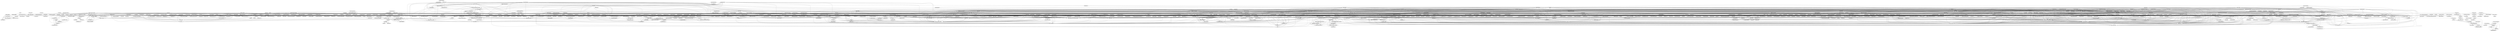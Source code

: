 digraph G {
"xuexb/github-bot" -> "sevenshal/oksharedprefs"
"xuexb/github-bot" -> "weilaihui/SS-Net"
"xuexb/github-bot" -> "yy1193889747/wechatocly"
"xuexb/github-bot" -> "foolsong/EasyChartsSwift"
"xuexb/github-bot" -> "mingolm/laravel-vue"
"xuexb/github-bot" -> "wolfking0608/LQRWeChat"
"xuexb/github-bot" -> "lixiaoshaxing/FitFileProvider"
"xuexb/github-bot" -> "myafer/OpenSSLApplication"
"xuexb/github-bot" -> "Allan5945/node-react"
"xuexb/github-bot" -> "forked-repositories/blank5" ["e"=1]
"xuexb/github-bot" -> "pudongqi/Design_Patterns"
"xuexb/github-bot" -> "idjiang/JavaScript-utils"
"xuexb/github-bot" -> "cocoakekeyu/cancan"
"xuexb/github-bot" -> "liuzhao2007/EasyRouter" ["e"=1]
"xuexb/github-bot" -> "jimersylee/ThinkPHP3.2.3Custom"
"Ray512512/divider" -> "Ray512512/android-keeplive"
"jcasbin/casbin-spring-boot-starter" -> "jcasbin/jdbc-adapter"
"jcasbin/casbin-spring-boot-starter" -> "casbin/jcasbin"
"jcasbin/casbin-spring-boot-starter" -> "jcasbin/jcasbin-springboot-plugin"
"casbin/jcasbin" -> "casbin/xorm-adapter"
"casbin/jcasbin" -> "osvt/TeamHelper"
"casbin/jcasbin" -> "CalvinPPD/ThinkPHP-WxPay"
"casbin/jcasbin" -> "hsluoyz/VPNHelper"
"casbin/jcasbin" -> "casbin/protobuf-adapter"
"casbin/jcasbin" -> "CNCoderX/WheelView"
"casbin/jcasbin" -> "BlueMercury/BMMutexAudioManager"
"casbin/jcasbin" -> "Soontao/go-simple-api-gateway"
"casbin/jcasbin" -> "385841539/IdentityImageView"
"casbin/jcasbin" -> "781015928/AopUtils"
"casbin/jcasbin" -> "ceshu/ceshu.github.io"
"casbin/jcasbin" -> "jcasbin/casbin-spring-boot-starter"
"casbin/jcasbin" -> "385841539/BarrageView"
"casbin/jcasbin" -> "julisch94/rqlite-adapter"
"casbin/jcasbin" -> "781015928/BlurLib"
"UCodeUStory/DataStructure" -> "UCodeUStory/GradlePluginDevelop"
"UCodeUStory/DataStructure" -> "UCodeUStory/RecordVoiceView"
"UCodeUStory/DataStructure" -> "DoubleL-Coding/DLKit"
"UCodeUStory/DataStructure" -> "UCodeUStory/DeepLearn-Tensorflow"
"UCodeUStory/DataStructure" -> "UCodeUStory/S-MVP" ["e"=1]
"UCodeUStory/DataStructure" -> "ClockGet/chunibyo"
"UCodeUStory/DataStructure" -> "CNCoderX/RecyclerViewHelper"
"UCodeUStory/DataStructure" -> "2501224066/demo-laravel-zhihu-over"
"UCodeUStory/DataStructure" -> "Imputes/Nike-Collection"
"UCodeUStory/DataStructure" -> "18010927657/Job"
"UCodeUStory/DataStructure" -> "781015928/BlurLib"
"UCodeUStory/DataStructure" -> "laizimo/element-react-project"
"UCodeUStory/DataStructure" -> "ceshu/ceshu.github.io"
"UCodeUStory/DataStructure" -> "385841539/IdentityImageView"
"UCodeUStory/DataStructure" -> "781015928/AopUtils"
"izhangzhihao/intellij-rainbow-brackets" -> "18010927657/Job"
"izhangzhihao/intellij-rainbow-brackets" -> "781015928/BlurLib"
"izhangzhihao/intellij-rainbow-brackets" -> "385841539/IdentityImageView"
"izhangzhihao/intellij-rainbow-brackets" -> "Imputes/Instagram"
"izhangzhihao/intellij-rainbow-brackets" -> "jimersylee/ThinkPHP3.2.3Custom"
"izhangzhihao/intellij-rainbow-brackets" -> "2501224066/demo-laravel-zhihu-over"
"izhangzhihao/intellij-rainbow-brackets" -> "CNCoderX/WheelView"
"izhangzhihao/intellij-rainbow-brackets" -> "781015928/AopUtils"
"izhangzhihao/intellij-rainbow-brackets" -> "stackhou/YJBannerView"
"izhangzhihao/intellij-rainbow-brackets" -> "BlueMercury/BMMutexAudioManager"
"izhangzhihao/intellij-rainbow-brackets" -> "NewbranLTD/gulp-server-io"
"izhangzhihao/intellij-rainbow-brackets" -> "LMsgSendNilSelf/WebPageParser"
"izhangzhihao/intellij-rainbow-brackets" -> "CNCoderX/RecyclerViewHelper"
"izhangzhihao/intellij-rainbow-brackets" -> "781015928/360xunlei"
"izhangzhihao/intellij-rainbow-brackets" -> "385841539/BarrageView"
"diaoerlangdang/wechat-BleDemo" -> "sintrb/wxa-bledgb"
"xiaomuzhu/ElemeFE-node-interview" -> "liu-zhuang/vue-music"
"xiaomuzhu/ElemeFE-node-interview" -> "cnswan/Juggle"
"xiaomuzhu/ElemeFE-node-interview" -> "Allan5945/node-react"
"xiaomuzhu/ElemeFE-node-interview" -> "zhmc/PowerNLP"
"xiaomuzhu/ElemeFE-node-interview" -> "pkjoebinbin/Blog"
"xiaomuzhu/ElemeFE-node-interview" -> "LonHon/vue-echarts-demo"
"zhaojh329/libuhttpd" -> "zhangkun-Jser/wstate" ["e"=1]
"zhaojh329/libuhttpd" -> "jimersylee/Andromeda"
"zhaojh329/libuhttpd" -> "ClockGet/chunibyo"
"zhaojh329/libuhttpd" -> "LMsgSendNilSelf/WebPageParser"
"zhaojh329/libuhttpd" -> "NewbranLTD/gulp-server-io"
"zhaojh329/libuhttpd" -> "xuningjack/apikeylib"
"zhaojh329/libuhttpd" -> "Imputes/Nike-Collection"
"wangzhenjjcn/PUBG_HACK" -> "wangzhenjjcn/GithubAutoStarAllInOne"
"wangzhenjjcn/PUBG_HACK" -> "18840851520/PastCode"
"wangzhenjjcn/PUBG_HACK" -> "80k/eelvode"
"wangzhenjjcn/PUBG_HACK" -> "Wrinth/personal_profile_angular4"
"wangzhenjjcn/PUBG_HACK" -> "FishPlusOrange/cnode-by-vue"
"wangzhenjjcn/PUBG_HACK" -> "1ess/MFPictureBrowser"
"wangzhenjjcn/PUBG_HACK" -> "huangzhouhong/DeclareLayoutSwift"
"wangzhenjjcn/PUBG_HACK" -> "armors/armors-solidity"
"wangzhenjjcn/PUBG_HACK" -> "itxiao6/Wechat"
"wangzhenjjcn/PUBG_HACK" -> "Wrinth/Algorithms-with-Python"
"wangzhenjjcn/PUBG_HACK" -> "KellenHu/MvpRxRetrofit"
"wangzhenjjcn/PUBG_HACK" -> "Ray512512/ProjectFrame"
"wangzhenjjcn/PUBG_HACK" -> "NewbranLTD/gulp-server-io"
"walljser/cms_community_e_commerce" -> "walljser/community_e_commerce"
"walljser/cms_community_e_commerce" -> "walljser/backend_cloud_commodity"
"walljser/cms_community_e_commerce" -> "KellenHu/AndroidCodeStructureAndUtils"
"walljser/cms_community_e_commerce" -> "fallsea/spring-boot-starter-motan"
"walljser/cms_community_e_commerce" -> "jcasbin/jcasbin-jfinal-plugin"
"walljser/cms_community_e_commerce" -> "aileshe/Thumb"
"walljser/cms_community_e_commerce" -> "Ray512512/android-keeplive"
"walljser/cms_community_e_commerce" -> "jcasbin/jcasbin-springboot-plugin"
"walljser/cms_community_e_commerce" -> "Jasonnor/Yu-Gi-Oh-Deck-Downloader"
"walljser/cms_community_e_commerce" -> "Wrinth/Algorithms-with-Python"
"walljser/cms_community_e_commerce" -> "huangzhouhong/DeclareLayoutSwift"
"walljser/cms_community_e_commerce" -> "fwgood/egg-plugins-docs-cn"
"walljser/cms_community_e_commerce" -> "LennonChin/Django-Practices"
"walljser/cms_community_e_commerce" -> "FishPlusOrange/cnode-by-vue"
"walljser/cms_community_e_commerce" -> "aileshe/weeio"
"JamesZBL/FS-Blog" -> "DoubleL-Coding/DLKit"
"JamesZBL/FS-Blog" -> "2501224066/demo-laravel-zhihu-over"
"JamesZBL/FS-Blog" -> "Imputes/Instagram"
"JamesZBL/FS-Blog" -> "Imputes/Nike-Collection"
"JamesZBL/FS-Blog" -> "ClockGet/chunibyo"
"JamesZBL/FS-Blog" -> "18010927657/Job"
"JamesZBL/FS-Blog" -> "781015928/BlurLib"
"JamesZBL/FS-Blog" -> "Kay-MalwareBenchmark/kay-malwarebenchmark.github.io"
"JamesZBL/FS-Blog" -> "18010927657/HuaweiApp"
"JamesZBL/FS-Blog" -> "BlueMercury/BMMutexAudioManager"
"JamesZBL/FS-Blog" -> "CNCoderX/WheelView"
"JamesZBL/FS-Blog" -> "CalvinPPD/ThinkPHP-WxPay"
"JamesZBL/FS-Blog" -> "ceshu/ceshu.github.io"
"JamesZBL/FS-Blog" -> "385841539/IdentityImageView"
"JamesZBL/FS-Blog" -> "781015928/AopUtils"
"haifenghuang/monkey" -> "Zweihui/ViscousSwipeItem"
"haifenghuang/monkey" -> "Zweihui/Aurora"
"haifenghuang/monkey" -> "2501224066/demo-laravel-zhihu-over"
"haifenghuang/monkey" -> "ClockGet/chunibyo"
"haifenghuang/monkey" -> "DoubleL-Coding/DLKit"
"haifenghuang/monkey" -> "MoseChan/Django-loginDemo"
"haifenghuang/monkey" -> "TheTriones/Megrez"
"hoaye/AutoPacking-iOS" -> "monetking/iOS11-Adaptation"
"hoaye/AutoPacking-iOS" -> "stackhou/YJBannerView"
"hoaye/AutoPacking-iOS" -> "stackhou/WeChatPlugin-MacOS"
"hoaye/AutoPacking-iOS" -> "stackhou/WeChatPlugin-iOS"
"hoaye/AutoPacking-iOS" -> "stackhou/SwiftProgressHUD"
"hoaye/AutoPacking-iOS" -> "w568w/GitHubFollow"
"janryWang/redux-callbag" -> "janryWang/mfetch"
"janryWang/redux-callbag" -> "outerkk/node-gitstar"
"janryWang/redux-callbag" -> "80k/eelvode"
"janryWang/redux-callbag" -> "fwgood/egg-plugins-docs-cn"
"janryWang/redux-callbag" -> "18840851520/PastCode"
"Nealyang/React-Express-Blog-Demo" -> "Nealyang/React-Fullstack-Dianping-Demo"
"Nealyang/React-Express-Blog-Demo" -> "Nealyang/YOU-SHOULD-KNOW-JS"
"Nealyang/React-Express-Blog-Demo" -> "cocoakekeyu/cancan"
"Nealyang/React-Express-Blog-Demo" -> "bailicangdu/react-pxq" ["e"=1]
"Nealyang/React-Express-Blog-Demo" -> "Nealyang/PersonalBlog" ["e"=1]
"Nealyang/React-Express-Blog-Demo" -> "BlueMercury/BMMutexAudioManager"
"Nealyang/React-Express-Blog-Demo" -> "mingolm/laravel-vue"
"Nealyang/React-Express-Blog-Demo" -> "ceshu/ceshu.github.io"
"Nealyang/React-Express-Blog-Demo" -> "781015928/BlurLib"
"Nealyang/React-Express-Blog-Demo" -> "Job-Yang/JYImageTool"
"Nealyang/React-Express-Blog-Demo" -> "alvin0216/react-blog" ["e"=1]
"Nealyang/React-Express-Blog-Demo" -> "foolsong/EasyCharts"
"Nealyang/React-Express-Blog-Demo" -> "385841539/IdentityImageView"
"Nealyang/React-Express-Blog-Demo" -> "CNCoderX/WheelView"
"Nealyang/React-Express-Blog-Demo" -> "BlueMercury/BMCarouselView"
"2877025939/iOS11" -> "2877025939/PlanADScrollView"
"2877025939/iOS11" -> "February12/YLPhotoBrowser"
"2877025939/iOS11" -> "CoderSavior/proxyPartternImgLoad"
"2877025939/iOS11" -> "2877025939/tabelVew-CollectionView"
"2877025939/iOS11" -> "February12/YLImagePickerController"
"2877025939/iOS11" -> "February12/YLBaseChat"
"2877025939/iOS11" -> "Mr-Ray/Tiger"
"cinoliu/hhshop" -> "cinoliu/-es6-promise"
"cinoliu/hhshop" -> "cinoliu/Organization-circle"
"cinoliu/hhshop" -> "781015928/BlurLib"
"cinoliu/hhshop" -> "cinoliu/Blockchain-SCRM"
"cinoliu/hhshop" -> "cinoliu/Ble"
"cinoliu/hhshop" -> "ceshu/ceshu.github.io"
"cinoliu/hhshop" -> "BlueMercury/BMMutexAudioManager"
"cinoliu/hhshop" -> "CalvinPPD/ThinkPHP-WxPay"
"cinoliu/hhshop" -> "cinoliu/Highcharts-vuejs"
"cinoliu/hhshop" -> "jimersylee/ThinkPHP3.2.3Custom"
"cinoliu/hhshop" -> "husthuke/trace4j"
"cinoliu/hhshop" -> "CalvinPPD/ExpressAPI"
"cinoliu/hhshop" -> "LMsgSendNilSelf/WebPageParser"
"cinoliu/hhshop" -> "ceshu/AutoAPI"
"cinoliu/hhshop" -> "Jasonnor/Car-Simulator" ["e"=1]
"Mocha-L/Fitness_wxApp" -> "zhihuliukanshan/PowerSport" ["e"=1]
"Mocha-L/Fitness_wxApp" -> "79458627/ttyy-calendar" ["e"=1]
"Mocha-L/Fitness_wxApp" -> "A13253565831/wxapp_decoration" ["e"=1]
"Mocha-L/Fitness_wxApp" -> "fallsea/spring-boot-starter-motan"
"Mocha-L/Fitness_wxApp" -> "Wrinth/personal_profile_angular4"
"Mocha-L/Fitness_wxApp" -> "itxiao6/Wechat"
"Mocha-L/Fitness_wxApp" -> "Wrinth/Algorithms-with-Python"
"huangxianyuan/hxyFrame" -> "jimersylee/ThinkPHP3.2.3Custom"
"huangxianyuan/hxyFrame" -> "ceshu/ceshu.github.io"
"huangxianyuan/hxyFrame" -> "781015928/360xunlei"
"huangxianyuan/hxyFrame" -> "CalvinPPD/ExpressAPI"
"huangxianyuan/hxyFrame" -> "jimersylee/Andromeda"
"huangxianyuan/hxyFrame" -> "LMsgSendNilSelf/WebPageParser"
"huangxianyuan/hxyFrame" -> "CNCoderX/WheelView"
"huangxianyuan/hxyFrame" -> "781015928/AopUtils"
"huangxianyuan/hxyFrame" -> "hzlshen/angular-cli-mvc"
"huangxianyuan/hxyFrame" -> "BlueMercury/BMMutexAudioManager"
"huangxianyuan/hxyFrame" -> "CalvinPPD/ThinkPHP-WxPay"
"huangxianyuan/hxyFrame" -> "781015928/BlurLib"
"huangxianyuan/hxyFrame" -> "TheTriones/Megrez"
"huangxianyuan/hxyFrame" -> "CNCoderX/RecyclerViewHelper"
"huangxianyuan/hxyFrame" -> "XiqingLiu/JesMVP"
"nanchen2251/BankCardUtils" -> "nanchen2251/PinView"
"nanchen2251/BankCardUtils" -> "nanchen2251/AiYaSchoolPush"
"nanchen2251/BankCardUtils" -> "nanchen2251/CompressHelper" ["e"=1]
"nanchen2251/BankCardUtils" -> "nanchen2251/StudyForAndroid"
"nanchen2251/BankCardUtils" -> "nanchen2251/AiYaGirl"
"nanchen2251/BankCardUtils" -> "Imputes/Nike-Collection"
"Lauzy/PlayPauseView" -> "Lauzy/LBehavior"
"xuningjack/ServiceKeep" -> "xuningjack/ImageLoader"
"xuningjack/ServiceKeep" -> "xuningjack/AndroidNet"
"xuningjack/ServiceKeep" -> "xuningjack/CustomHandler"
"xuningjack/ServiceKeep" -> "xuningjack/AndroidMultiChannelBuild"
"xuningjack/ServiceKeep" -> "xuningjack/edittext_with_delete_button"
"xuningjack/ServiceKeep" -> "xuningjack/select_picture_module"
"xuningjack/ServiceKeep" -> "xuningjack/verticaltextview"
"xuningjack/ServiceKeep" -> "xuningjack/IOSToggleButton"
"xuningjack/ServiceKeep" -> "xuningjack/fade_in_out_dialog"
"xuningjack/ServiceKeep" -> "xuningjack/CustomClock"
"xuningjack/ServiceKeep" -> "xuningjack/email_auto_popupwindow"
"xuningjack/ServiceKeep" -> "xuningjack/CoverFlow"
"xuningjack/ServiceKeep" -> "xuningjack/ProcessKeep"
"xuningjack/ServiceKeep" -> "xuningjack/RequestPermission"
"xuningjack/ServiceKeep" -> "xuningjack/apikeylib"
"sunfusheng/DaemonService" -> "zywudev/AndroidKeepAlive"
"sunfusheng/DaemonService" -> "xuningjack/ServiceKeep"
"unmagic/wx-simple-bluetooth" -> "zhaodahai/wx-ant-ble"
"eyebluecn/tank-front" -> "sevenshal/oksharedprefs"
"eyebluecn/tank-front" -> "YoungBill/Android-RemoteController"
"eyebluecn/tank-front" -> "paper777/yamb"
"eyebluecn/tank-front" -> "ceshu/ceshu.github.io"
"eyebluecn/tank-front" -> "weilaihui/SS-Net"
"eyebluecn/tank-front" -> "eyebluecn/tank" ["e"=1]
"eyebluecn/tank-front" -> "2501224066/demo-laravel-zhihu-over"
"eyebluecn/tank-front" -> "ClockGet/chunibyo"
"eyebluecn/tank-front" -> "DoubleL-Coding/DLKit"
"eyebluecn/tank-front" -> "TheTriones/Megrez"
"eyebluecn/tank-front" -> "wang542413041/Swift"
"eyebluecn/tank-front" -> "Geolage/SliderAwesome"
"eyebluecn/tank-front" -> "Imputes/Instagram"
"eyebluecn/tank-front" -> "Kay-MalwareBenchmark/kay-malwarebenchmark.github.io"
"eyebluecn/tank-front" -> "liaoziyang/ContentAssist"
"vmware-archive/dispatch" -> "HOOQTV/dynacasbin"
"vmware-archive/dispatch" -> "adityapandey9/rethinkdb-adapter"
"vmware-archive/dispatch" -> "intel/rmd"
"vmware-archive/dispatch" -> "yuchenyang1994/docker-doge"
"vmware-archive/dispatch" -> "luk4z7/middleware-acl"
"vmware-archive/dispatch" -> "casbin/negroni-authz"
"vmware-archive/dispatch" -> "casbin/etcd-watcher"
"vmware-archive/dispatch" -> "Wrinth/Algorithms-with-Python"
"vmware-archive/dispatch" -> "julisch94/rqlite-adapter"
"vmware-archive/dispatch" -> "LMMIsGood/call"
"vmware-archive/dispatch" -> "going/casbin-postgres-adapter"
"vmware-archive/dispatch" -> "casbin/redis-adapter"
"vmware-archive/dispatch" -> "dingjikerbo/Android-Boost"
"vmware-archive/dispatch" -> "CNCoderX/ExpandableTextView"
"vmware-archive/dispatch" -> "Wrinth/personal_profile_angular4"
"peng8350/JPSpringMenu" -> "cocoakekeyu/cancan"
"peng8350/JPSpringMenu" -> "mingolm/laravel-vue"
"peng8350/JPSpringMenu" -> "ceshu/ceshu.github.io"
"peng8350/JPSpringMenu" -> "wang542413041/KingCerCode"
"peng8350/JPSpringMenu" -> "HauyuChen/hauyuchen.github.io"
"peng8350/JPSpringMenu" -> "jimersylee/ThinkPHP3.2.3Custom"
"peng8350/JPSpringMenu" -> "foolsong/EasyChartsSwift"
"peng8350/JPSpringMenu" -> "CalvinPPD/ExpressAPI"
"peng8350/JPSpringMenu" -> "wang542413041/Swift"
"peng8350/JPSpringMenu" -> "BlueMercury/BMMutexAudioManager"
"peng8350/JPSpringMenu" -> "Job-Yang/JYImageTool"
"peng8350/JPSpringMenu" -> "weilaihui/SS-Net"
"peng8350/JPSpringMenu" -> "okaychen/underscore"
"peng8350/JPSpringMenu" -> "February12/YLPhotoBrowser"
"peng8350/JPSpringMenu" -> "BlueMercury/BMCarouselView"
"geektutu/tensorflow-tutorial-samples" -> "geektutu/leetcode-java"
"geektutu/tensorflow-tutorial-samples" -> "geektutu/web-front-end"
"geektutu/tensorflow-tutorial-samples" -> "Jasonnor/Yu-Gi-Oh-Deck-Downloader"
"geektutu/tensorflow-tutorial-samples" -> "FishPlusOrange/cnode-by-vue"
"geektutu/tensorflow-tutorial-samples" -> "Jasonnor/Perceptron"
"geektutu/tensorflow-tutorial-samples" -> "mashangxue/tensorflow2-zh" ["e"=1]
"geektutu/tensorflow-tutorial-samples" -> "KellenHu/Amap-Move-Example"
"geektutu/tensorflow-tutorial-samples" -> "jcasbin/jcasbin-jfinal-plugin"
"geektutu/tensorflow-tutorial-samples" -> "KellenHu/AndroidCodeStructureAndUtils"
"geektutu/tensorflow-tutorial-samples" -> "jxshunqiziran/XJNewPost"
"geektutu/tensorflow-tutorial-samples" -> "fallsea/spring-boot-starter-motan"
"geektutu/tensorflow-tutorial-samples" -> "jxshunqiziran/XJNetWorkManager"
"geektutu/tensorflow-tutorial-samples" -> "jcasbin/jcasbin-nutz-plugin"
"geektutu/tensorflow-tutorial-samples" -> "AveiroPlatform/docs"
"geektutu/tensorflow-tutorial-samples" -> "geektutu/tensorflow2-docs-zh" ["e"=1]
"YoungBill/Android-FloatWindow" -> "YoungBill/Android-RemoteController"
"YoungBill/Android-FloatWindow" -> "TheTriones/Megrez"
"YoungBill/Android-FloatWindow" -> "ClockGet/chunibyo"
"YoungBill/Android-FloatWindow" -> "ceshu/ceshu.github.io"
"YoungBill/Android-FloatWindow" -> "2501224066/demo-laravel-zhihu-over"
"YoungBill/Android-FloatWindow" -> "Kay-MalwareBenchmark/kay-malwarebenchmark.github.io"
"YoungBill/Android-FloatWindow" -> "TheTriones/Merak"
"YoungBill/Android-FloatWindow" -> "fewtime/ML"
"YoungBill/Android-FloatWindow" -> "XiqingLiu/VideoServer"
"YoungBill/Android-FloatWindow" -> "CNCoderX/RecyclerViewHelper"
"YoungBill/Android-FloatWindow" -> "DoubleL-Coding/DLKit"
"YoungBill/Android-FloatWindow" -> "Mr-Ray/Tiger"
"YoungBill/Android-FloatWindow" -> "LMsgSendNilSelf/WebPageParser"
"YoungBill/Android-FloatWindow" -> "Imputes/Nike-Collection"
"YoungBill/Android-FloatWindow" -> "MoseChan/Django-loginDemo"
"zwhGithub/vue-swiper" -> "18840851520/PastCode"
"zwhGithub/vue-swiper" -> "KellenHu/MvpRxRetrofit"
"zwhGithub/vue-swiper" -> "80k/eelvode"
"zwhGithub/vue-swiper" -> "KellenHu/Amap-Move-Example"
"zwhGithub/vue-swiper" -> "fwgood/egg-plugins-docs-cn"
"zwhGithub/vue-swiper" -> "FishPlusOrange/cnode-by-vue"
"zwhGithub/vue-swiper" -> "Wrinth/personal_profile_angular4"
"zwhGithub/vue-swiper" -> "huangzhouhong/DeclareLayoutSwift"
"zwhGithub/vue-swiper" -> "armors/armors-solidity"
"zwhGithub/vue-swiper" -> "Imputes/Instagram"
"zwhGithub/vue-swiper" -> "jxshunqiziran/XJNewPost"
"zwhGithub/vue-swiper" -> "WisestCoder/blog"
"zwhGithub/vue-swiper" -> "ClockGet/chunibyo"
"zwhGithub/vue-swiper" -> "2501224066/demo-laravel-zhihu-over"
"zwhGithub/vue-swiper" -> "WisestCoder/beautiful-scenery"
"jaxQin/mpvue-cnode" -> "80k/eelvode"
"jaxQin/mpvue-cnode" -> "18840851520/PastCode"
"jaxQin/mpvue-cnode" -> "fwgood/egg-plugins-docs-cn"
"jaxQin/mpvue-cnode" -> "WisestCoder/blog"
"jaxQin/mpvue-cnode" -> "KellenHu/MvpRxRetrofit"
"jaxQin/mpvue-cnode" -> "huangzhouhong/DeclareLayoutSwift"
"jaxQin/mpvue-cnode" -> "WisestCoder/beautiful-scenery"
"jaxQin/mpvue-cnode" -> "NewbranLTD/gulp-server-io"
"jaxQin/mpvue-cnode" -> "fwgood/LabSystem"
"jaxQin/mpvue-cnode" -> "1ess/MFPictureBrowser"
"jaxQin/mpvue-cnode" -> "NewbranLTD/generator-nodex"
"jaxQin/mpvue-cnode" -> "Ray512512/ProjectFrame"
"jaxQin/mpvue-cnode" -> "KellenHu/Amap-Move-Example"
"jaxQin/mpvue-cnode" -> "Imputes/Nike-Collection"
"jaxQin/mpvue-cnode" -> "itxiao6/Wechat"
"liugangios/IFMShare" -> "liugangios/IFMMenu"
"liugangios/IFMShare" -> "liugangios/SwiftShare"
"liugangios/IFMShare" -> "agiapp/NewsComing"
"dianbaer/anychat" -> "dianbaer/juggle"
"dianbaer/anychat" -> "dianbaer/anyupload"
"dianbaer/anychat" -> "dianbaer/grain"
"dianbaer/anychat" -> "dianbaer/jupiter"
"dianbaer/anychat" -> "DoubleL-Coding/DLKit"
"dianbaer/anychat" -> "CNCoderX/RecyclerViewHelper"
"dianbaer/anychat" -> "dianbaer/epay"
"dianbaer/anychat" -> "ceshu/ceshu.github.io"
"dianbaer/anychat" -> "cocoakekeyu/cancan"
"dianbaer/anychat" -> "BlueMercury/BMMutexAudioManager"
"dianbaer/anychat" -> "ClockGet/chunibyo"
"dianbaer/anychat" -> "18010927657/xiecheng"
"dianbaer/anychat" -> "18010927657/HuaweiApp"
"dianbaer/anychat" -> "UCodeUStory/RecordVoiceView"
"dianbaer/anychat" -> "781015928/AopUtils"
"xujiajun/gorouter" -> "CryptoWorldChain/mfw"
"xujiajun/gorouter" -> "NewbranLTD/gulp-server-io"
"xujiajun/gorouter" -> "facebesidewyj/cool-music"
"xujiajun/gorouter" -> "Zheng-Shaozhuo/php_frame"
"xujiajun/gorouter" -> "frehaiku/Audition"
"xujiajun/gorouter" -> "nimocat/nimocat.github.io"
"xujiajun/gorouter" -> "1ess/MFExtractColor"
"xujiajun/gorouter" -> "cld378632668/YCSB_leveldb_leveldbjni_rocksdb"
"xujiajun/gorouter" -> "NewbranLTD/generator-nodex"
"xujiajun/gorouter" -> "tastphp/tastphp"
"xujiajun/gorouter" -> "wongzy/RxEventBus"
"xujiajun/gorouter" -> "cld378632668/utils"
"xujiajun/gorouter" -> "cld378632668/leveldb_chinese_comments-Code_analysis"
"xujiajun/gorouter" -> "1993yihuan/grid"
"xujiajun/gorouter" -> "SuperSaltedFish/ChatProject"
"AAWayne/YWVideoPlayer" -> "Lucas-iOS/GBNoData"
"AAWayne/YWVideoPlayer" -> "AAWayne/YWChooseAddressView"
"AAWayne/YWVideoPlayer" -> "cld378632668/utils"
"AAWayne/YWVideoPlayer" -> "AAWayne/Panoramic-Sequence"
"AAWayne/YWVideoPlayer" -> "13585869260/Vue-vuex-musicPlayer"
"AAWayne/YWVideoPlayer" -> "knitmesh/servos-framework"
"AAWayne/YWVideoPlayer" -> "WAng91An/permission"
"AAWayne/YWVideoPlayer" -> "Zweihui/ViscousSwipeItem"
"AAWayne/YWVideoPlayer" -> "libenhe/online-shop"
"AAWayne/YWVideoPlayer" -> "Lucas-iOS/GBHeadPortraitImageView"
"AAWayne/YWVideoPlayer" -> "cld378632668/leveldb_chinese_comments-Code_analysis"
"AAWayne/YWVideoPlayer" -> "cld378632668/YCSB_leveldb_leveldbjni_rocksdb"
"AAWayne/YWVideoPlayer" -> "WangYves/uvloop"
"zwhGithub/vue-calendar" -> "jinzhe/vue-calendar" ["e"=1]
"zwhGithub/vue-calendar" -> "KellenHu/MvpRxRetrofit"
"zwhGithub/vue-calendar" -> "Imputes/Instagram"
"zwhGithub/vue-calendar" -> "shenchao591/React-Realization"
"zwhGithub/vue-calendar" -> "18840851520/PastCode"
"zwhGithub/vue-calendar" -> "FishPlusOrange/cnode-by-vue"
"zwhGithub/vue-calendar" -> "80k/eelvode"
"zwhGithub/vue-calendar" -> "GeoffZhu/vue-event-calendar" ["e"=1]
"zwhGithub/vue-calendar" -> "zwhGithub/vue-swiper"
"zwhGithub/vue-calendar" -> "KellenHu/Amap-Move-Example"
"zwhGithub/vue-calendar" -> "armors/armors-solidity"
"zwhGithub/vue-calendar" -> "2501224066/demo-laravel-zhihu-over"
"zwhGithub/vue-calendar" -> "Imputes/Nike-Collection"
"zwhGithub/vue-calendar" -> "Wrinth/personal_profile_angular4"
"zwhGithub/vue-calendar" -> "changsanjiang/SJAttributesFactory"
"Pzoom522/MusiCoder" -> "AveiroPlatform/hydra"
"Pzoom522/MusiCoder" -> "huangzhouhong/DeclareLayoutSwift"
"Pzoom522/MusiCoder" -> "jcasbin/jcasbin-springboot-plugin"
"Pzoom522/MusiCoder" -> "csuduan/EsWrapper"
"Pzoom522/MusiCoder" -> "AveiroPlatform/docs"
"wongzy/BetterWay" -> "wongzy/RxEventBus"
"wongzy/BetterWay" -> "Zheng-Shaozhuo/php_frame"
"wongzy/BetterWay" -> "JimmyVV/httplive"
"wongzy/BetterWay" -> "facebesidewyj/cool-music"
"wongzy/BetterWay" -> "MoseChan/Django-loginDemo"
"wongzy/BetterWay" -> "Lucas-iOS/GBNoData"
"changsanjiang/SJAttributesFactory" -> "DoubleL-Coding/DLKit"
"changsanjiang/SJAttributesFactory" -> "weilaihui/SS-Net"
"changsanjiang/SJAttributesFactory" -> "ceshu/ceshu.github.io"
"changsanjiang/SJAttributesFactory" -> "Imputes/Nike-Collection"
"changsanjiang/SJAttributesFactory" -> "hzlshen/angular-cli-mvc"
"hoaye/YJLocationConverter" -> "monetking/ElegantTableView"
"hoaye/YJLocationConverter" -> "monetking/iOS11-Adaptation"
"tbocek/opus-wrapper" -> "discord-java/opus-java"
"tbocek/opus-wrapper" -> "actorapp/droidkit-opus"
"Macr0phag3/Sniffer" -> "Zheng-Shaozhuo/php_frame"
"Macr0phag3/Sniffer" -> "Macr0phag3/ShuWo_Spider"
"miansen/springboot-react-blog" -> "walljser/community_e_commerce"
"miansen/springboot-react-blog" -> "SunShiFu/health" ["e"=1]
"dianbaer/anyupload" -> "dianbaer/juggle"
"dianbaer/anyupload" -> "dianbaer/jupiter"
"dianbaer/anyupload" -> "dianbaer/epay"
"dianbaer/anyupload" -> "dianbaer/startpoint"
"dianbaer/anyupload" -> "dianbaer/grain"
"dianbaer/anyupload" -> "CNCoderX/RecyclerViewHelper"
"dianbaer/anyupload" -> "ceshu/APIAutoTest"
"dianbaer/anyupload" -> "UCodeUStory/RecordVoiceView"
"dianbaer/anyupload" -> "DoubleL-Coding/DLKit"
"dianbaer/anyupload" -> "changsanjiang/SJFullscreenPopGesture"
"dianbaer/anyupload" -> "ClockGet/chunibyo"
"dianbaer/anyupload" -> "cocoakekeyu/cancan"
"dianbaer/anyupload" -> "weilaihui/SS-Net"
"dianbaer/anyupload" -> "dianbaer/anychat"
"dianbaer/anyupload" -> "ceshu/ceshu.github.io"
"HITFRobot/happy-spiders" -> "feiyutalk/leetcode"
"HITFRobot/happy-spiders" -> "feiyutalk/happy-exercises"
"HITFRobot/happy-spiders" -> "HITFRobot/happy-algorithms"
"HITFRobot/happy-spiders" -> "80k/eelvode"
"HITFRobot/happy-spiders" -> "feiyutalk/mcnp"
"HITFRobot/happy-spiders" -> "18840851520/PastCode"
"HITFRobot/happy-spiders" -> "NewbranLTD/generator-nodex"
"HITFRobot/happy-spiders" -> "Ray512512/ProjectFrame"
"HITFRobot/happy-spiders" -> "Wrinth/Algorithms-with-Python"
"HITFRobot/happy-spiders" -> "WisestCoder/beautiful-scenery"
"bystc/MovieRecommender" -> "2501224066/demo-laravel-zhihu-over"
"bystc/MovieRecommender" -> "NewbranLTD/gulp-server-io"
"bystc/MovieRecommender" -> "ClockGet/chunibyo"
"bystc/MovieRecommender" -> "18010927657/Job"
"bystc/MovieRecommender" -> "DoubleL-Coding/DLKit"
"bystc/MovieRecommender" -> "NewbranLTD/generator-nodex"
"bystc/MovieRecommender" -> "Imputes/Instagram"
"bystc/MovieRecommender" -> "Zweihui/Aurora"
"bystc/MovieRecommender" -> "MrTung/MTRouter"
"bystc/MovieRecommender" -> "hy-freedom/Download"
"bystc/MovieRecommender" -> "MoseChan/Django-loginDemo"
"bystc/MovieRecommender" -> "1993yihuan/grid"
"bystc/MovieRecommender" -> "Imputes/Nike-Collection"
"bystc/MovieRecommender" -> "armors/armors-solidity"
"bystc/MovieRecommender" -> "MrTung/MTMessageKeyBoard"
"UCodeUStory/GradlePluginDevelop" -> "UCodeUStory/RecordVoiceView"
"UCodeUStory/GradlePluginDevelop" -> "DoubleL-Coding/DLKit"
"UCodeUStory/GradlePluginDevelop" -> "ClockGet/chunibyo"
"UCodeUStory/GradlePluginDevelop" -> "ceshu/ceshu.github.io"
"UCodeUStory/GradlePluginDevelop" -> "Kay-MalwareBenchmark/kay-malwarebenchmark.github.io"
"UCodeUStory/GradlePluginDevelop" -> "laizimo/element-react-project"
"UCodeUStory/GradlePluginDevelop" -> "CNCoderX/RecyclerViewHelper"
"UCodeUStory/GradlePluginDevelop" -> "jimersylee/ThinkPHP3.2.3Custom"
"UCodeUStory/GradlePluginDevelop" -> "2501224066/demo-laravel-zhihu-over"
"UCodeUStory/GradlePluginDevelop" -> "18010927657/Job"
"UCodeUStory/GradlePluginDevelop" -> "18010927657/HuaweiApp"
"UCodeUStory/GradlePluginDevelop" -> "781015928/AopUtils"
"UCodeUStory/GradlePluginDevelop" -> "jimersylee/Andromeda"
"UCodeUStory/GradlePluginDevelop" -> "Imputes/Nike-Collection"
"UCodeUStory/GradlePluginDevelop" -> "TheTriones/Megrez"
"intel/rmd" -> "HOOQTV/dynacasbin"
"intel/rmd" -> "casbin/negroni-authz"
"intel/rmd" -> "luk4z7/middleware-acl"
"fanhua1994/DzFilter" -> "AAWayne/YWVideoPlayer"
"fanhua1994/DzFilter" -> "AAWayne/Panoramic-Sequence"
"fanhua1994/DzFilter" -> "cld378632668/utils"
"fanhua1994/DzFilter" -> "cld378632668/A-community-detect-System-based-on-GraphX"
"fanhua1994/DzFilter" -> "AAWayne/YWChooseAddressView"
"fanhua1994/DzFilter" -> "Zweihui/ViscousSwipeItem"
"fanhua1994/DzFilter" -> "cld378632668/leveldb_chinese_comments-Code_analysis"
"fanhua1994/DzFilter" -> "13585869260/Vue-vuex-musicPlayer"
"fanhua1994/DzFilter" -> "cld378632668/YCSB_leveldb_leveldbjni_rocksdb"
"fanhua1994/DzFilter" -> "WAng91An/permission"
"fanhua1994/DzFilter" -> "DoubleL-Coding/DLKit"
"fanhua1994/DzFilter" -> "Lucas-iOS/GBNoData"
"fanhua1994/DzFilter" -> "2501224066/demo-laravel-zhihu-over"
"fanhua1994/DzFilter" -> "cld378632668/ucas_course_tool"
"fanhua1994/DzFilter" -> "CNCoderX/RecyclerViewHelper"
"furioussoul/tailmaster" -> "jimersylee/ThinkPHP3.2.3Custom"
"furioussoul/tailmaster" -> "BlueMercury/BMMutexAudioManager"
"furioussoul/tailmaster" -> "ceshu/ceshu.github.io"
"furioussoul/tailmaster" -> "Job-Yang/JYImageTool"
"furioussoul/tailmaster" -> "XiqingLiu/JesMVP"
"furioussoul/tailmaster" -> "CalvinPPD/ThinkPHP-WxPay"
"furioussoul/tailmaster" -> "cocoakekeyu/cancan"
"furioussoul/tailmaster" -> "jimersylee/Andromeda"
"furioussoul/tailmaster" -> "CalvinPPD/ExpressAPI"
"furioussoul/tailmaster" -> "781015928/BlurLib"
"furioussoul/tailmaster" -> "781015928/AopUtils"
"furioussoul/tailmaster" -> "BlueMercury/BMCarouselView"
"furioussoul/tailmaster" -> "CNCoderX/WheelView"
"furioussoul/tailmaster" -> "LMsgSendNilSelf/WebPageParser"
"furioussoul/tailmaster" -> "XiqingLiu/VideoServer"
"AllenChinese/Netease-music-demo" -> "CoderSavior/proxyPartternImgLoad"
"AllenChinese/Netease-music-demo" -> "lvleihere/jobmsg"
"HAPENLY/ReactNative--PerfectRunDemo" -> "HAPENLY/ZPHomeMenuViewDemo"
"HAPENLY/ReactNative--PerfectRunDemo" -> "HAPENLY/ReactNative-ListView-Checkbox-Refresh"
"18010927657/HuaweiApp" -> "18010927657/xiecheng"
"18010927657/HuaweiApp" -> "18010927657/2016ESRI-web-C280"
"18010927657/HuaweiApp" -> "18010927657/Job"
"18010927657/HuaweiApp" -> "2501224066/demo-laravel-zhihu-over"
"18010927657/HuaweiApp" -> "ClockGet/chunibyo"
"18010927657/HuaweiApp" -> "CNCoderX/RecyclerViewHelper"
"HAPENLY/ReactNative-WeChatLogin" -> "HAPENLY/ReactNative-FileUpload"
"Imputes/Instagram" -> "Imputes/Nike-Collection"
"Imputes/Instagram" -> "2501224066/demo-laravel-zhihu-over"
"Imputes/Instagram" -> "DoubleL-Coding/DLKit"
"Imputes/Instagram" -> "ClockGet/chunibyo"
"Imputes/Instagram" -> "Kay-MalwareBenchmark/kay-malwarebenchmark.github.io"
"Geolage/SliderAwesome" -> "ClockGet/chunibyo"
"CNCoderX/WheelView" -> "BlueMercury/BMMutexAudioManager"
"CNCoderX/WheelView" -> "ClockGet/chunibyo"
"CNCoderX/WheelView" -> "CalvinPPD/ThinkPHP-WxPay"
"CNCoderX/WheelView" -> "BlueMercury/BMCarouselView"
"CNCoderX/WheelView" -> "CalvinPPD/ExpressAPI"
"CNCoderX/WheelView" -> "CNCoderX/RecyclerViewHelper"
"CNCoderX/WheelView" -> "781015928/AopUtils"
"CNCoderX/WheelView" -> "781015928/BlurLib"
"CNCoderX/WheelView" -> "2501224066/demo-laravel-zhihu-over"
"CNCoderX/WheelView" -> "Kay-MalwareBenchmark/kay-malwarebenchmark.github.io"
"CNCoderX/WheelView" -> "18010927657/Job"
"CNCoderX/WheelView" -> "385841539/IdentityImageView"
"CNCoderX/WheelView" -> "DoubleL-Coding/DLKit"
"CNCoderX/WheelView" -> "781015928/360xunlei"
"CNCoderX/WheelView" -> "18010927657/HuaweiApp"
"18010927657/Job" -> "18010927657/HuaweiApp"
"18010927657/Job" -> "2501224066/demo-laravel-zhihu-over"
"18010927657/Job" -> "18010927657/xiecheng"
"18010927657/Job" -> "BlueMercury/BMMutexAudioManager"
"18010927657/Job" -> "ClockGet/chunibyo"
"18010927657/Job" -> "DoubleL-Coding/DLKit"
"18010927657/Job" -> "18010927657/2016ESRI-web-C280"
"18010927657/Job" -> "781015928/BlurLib"
"18010927657/Job" -> "CNCoderX/RecyclerViewHelper"
"18010927657/Job" -> "385841539/IdentityImageView"
"18010927657/Job" -> "781015928/AopUtils"
"18010927657/Job" -> "BlueMercury/BMCarouselView"
"18010927657/Job" -> "Kay-MalwareBenchmark/kay-malwarebenchmark.github.io"
"18010927657/Job" -> "781015928/360xunlei"
"18010927657/Job" -> "CalvinPPD/ThinkPHP-WxPay"
"iyuangang/.vim" -> "HaiTeng-Wang/PageSegment"
"inklabsfoundation/inkchain" -> "ClockGet/chunibyo"
"inklabsfoundation/inkchain" -> "2501224066/demo-laravel-zhihu-over"
"inklabsfoundation/inkchain" -> "DoubleL-Coding/DLKit"
"NewbranLTD/gulp-server-io" -> "NewbranLTD/generator-nodex"
"Zweihui/Aurora" -> "Zweihui/ViscousSwipeItem"
"DoubleL-Coding/DLKit" -> "ClockGet/chunibyo"
"DoubleL-Coding/DLKit" -> "2501224066/demo-laravel-zhihu-over"
"neroneroffy/private-project" -> "neroneroffy/Dynamic_effect"
"neroneroffy/private-project" -> "neroneroffy/react-music-player"
"neroneroffy/private-project" -> "neroneroffy/vue-backage"
"neroneroffy/private-project" -> "2501224066/demo-laravel-zhihu-over"
"neroneroffy/private-project" -> "Imputes/Instagram"
"neroneroffy/private-project" -> "neroneroffy/react-music-webapp"
"neroneroffy/private-project" -> "781015928/BlurLib"
"neroneroffy/private-project" -> "DoubleL-Coding/DLKit"
"neroneroffy/private-project" -> "ceshu/ceshu.github.io"
"neroneroffy/private-project" -> "Imputes/Nike-Collection"
"neroneroffy/private-project" -> "neroneroffy/react-cnode-touch"
"neroneroffy/private-project" -> "ClockGet/chunibyo"
"2501224066/demo-laravel-zhihu-over" -> "ClockGet/chunibyo"
"2501224066/demo-laravel-zhihu-over" -> "DoubleL-Coding/DLKit"
"MrTung/MTRouter" -> "MrTung/MTMessageKeyBoard"
"MrTung/MTRouter" -> "MoseChan/Django-loginDemo"
"MrTung/MTRouter" -> "hy-freedom/Download"
"MrTung/MTRouter" -> "NewbranLTD/gulp-server-io"
"1ess/MFCategory" -> "GodzzZZZ/ESPictureBrowser"
"1ess/MFCategory" -> "1ess/MFNetworkManager"
"BengBu-YueZhang/react-douban" -> "1993yihuan/grid"
"localhost02/Taobao_order_robot" -> "WisestCoder/blog"
"localhost02/Taobao_order_robot" -> "NewbranLTD/gulp-server-io"
"localhost02/Taobao_order_robot" -> "2501224066/demo-laravel-zhihu-over"
"localhost02/Taobao_order_robot" -> "18840851520/PastCode"
"localhost02/Taobao_order_robot" -> "jxshunqiziran/XJNewPost"
"localhost02/Taobao_order_robot" -> "armors/armors-solidity"
"localhost02/Taobao_order_robot" -> "1993yihuan/grid"
"localhost02/Taobao_order_robot" -> "Imputes/Instagram"
"localhost02/Taobao_order_robot" -> "18010927657/Job"
"localhost02/Taobao_order_robot" -> "LiuqingDu/30_Swift_Projects"
"localhost02/Taobao_order_robot" -> "MelonRice/ReactNative-Hupu" ["e"=1]
"localhost02/Taobao_order_robot" -> "xuningjack/apikeylib"
"localhost02/Taobao_order_robot" -> "hy-freedom/Download"
"localhost02/Taobao_order_robot" -> "stackhou/SwiftProgressHUD"
"localhost02/Taobao_order_robot" -> "stackhou/YJBannerView"
"1ess/MFNetworkManager" -> "1ess/MFHUDManager"
"1ess/MFNetworkManager" -> "CryptoWorldChain/chaincore"
"1ess/MFNetworkManager" -> "1ess/MFCategory"
"1ess/MFNetworkManager" -> "1ess/MFExtractColor"
"1ess/MFNetworkManager" -> "GodzzZZZ/ESPictureBrowser"
"1ess/MFExtractColor" -> "CryptoWorldChain/mfw"
"1ess/MFExtractColor" -> "1ess/MFHUDManager"
"1ess/MFExtractColor" -> "1ess/MFNetworkManager"
"baojiweicn/susnote" -> "HaiTeng-Wang/PageSegment"
"baojiweicn/susnote" -> "iyuangang/.vim"
"80k/eelvode" -> "18840851520/PastCode"
"YoungBill/Android-RemoteController" -> "TheTriones/Megrez"
"Nealyang/React-Fullstack-Dianping-Demo" -> "cocoakekeyu/cancan"
"Nealyang/React-Fullstack-Dianping-Demo" -> "February12/YLPhotoBrowser"
"Nealyang/React-Fullstack-Dianping-Demo" -> "cnswan/MVPDocs"
"Nealyang/React-Fullstack-Dianping-Demo" -> "Job-Yang/JYRouter"
"Nealyang/React-Fullstack-Dianping-Demo" -> "BlueMercury/BMMutexAudioManager"
"Nealyang/React-Fullstack-Dianping-Demo" -> "ceshu/ceshu.github.io"
"Nealyang/React-Fullstack-Dianping-Demo" -> "CoderSavior/proxyPartternImgLoad"
"Nealyang/React-Fullstack-Dianping-Demo" -> "mingolm/laravel-vue"
"Nealyang/React-Fullstack-Dianping-Demo" -> "cocoakekeyu/markdown-img-paste"
"Nealyang/React-Fullstack-Dianping-Demo" -> "HauyuChen/hauyuchen.github.io"
"Nealyang/React-Fullstack-Dianping-Demo" -> "781015928/AopUtils"
"Nealyang/React-Fullstack-Dianping-Demo" -> "LMsgSendNilSelf/ImageCarving"
"Nealyang/React-Fullstack-Dianping-Demo" -> "February12/YLBaseChat"
"Nealyang/React-Fullstack-Dianping-Demo" -> "XiqingLiu/JesMVP"
"Nealyang/React-Fullstack-Dianping-Demo" -> "ceshu/APIAutoTest"
"walljser/backend_cloud_commodity" -> "walljser/community_e_commerce"
"walljser/backend_cloud_commodity" -> "walljser/cms_community_e_commerce"
"h2pl/toutiao" -> "h2pl/zhihu"
"h2pl/toutiao" -> "jcasbin/jcasbin-jfinal-plugin"
"h2pl/toutiao" -> "fwgood/egg-plugins-docs-cn"
"h2pl/toutiao" -> "jcasbin/jcasbin-springboot-plugin"
"h2pl/toutiao" -> "FishPlusOrange/cnode-by-vue"
"HAPENLY/ReactNative-Source-code-Demo" -> "HAPENLY/ReactNative-ListView-Checkbox-Refresh"
"HAPENLY/ReactNative-Source-code-Demo" -> "HAPENLY/ZPHomeMenuViewDemo"
"HAPENLY/ReactNative-Source-code-Demo" -> "HAPENLY/ReactNative-Error-Warning"
"HAPENLY/ReactNative-Source-code-Demo" -> "HAPENLY/ReactNative--PerfectRunDemo"
"HAPENLY/ReactNative-Source-code-Demo" -> "HAPENLY/ReactNative-FileUpload"
"HAPENLY/ReactNative-Source-code-Demo" -> "HAPENLY/UIWebviewWithCookie"
"HAPENLY/ReactNative-Source-code-Demo" -> "CalvinPPD/ExpressAPI"
"HAPENLY/ReactNative-Source-code-Demo" -> "LMsgSendNilSelf/WebPageParser"
"HAPENLY/ReactNative-Source-code-Demo" -> "LMsgSendNilSelf/WebviewPersistenceCache"
"HAPENLY/ReactNative-Source-code-Demo" -> "CalvinPPD/ThinkPHP-WxPay"
"foolsong/EasyCharts" -> "foolsong/EasyChartsSwift"
"foolsong/EasyCharts" -> "February12/YLPhotoBrowser"
"781015928/HeadToast" -> "781015928/BlurLib"
"781015928/HeadToast" -> "781015928/360xunlei"
"w568w/fuckView" -> "w568w/How-To-Ask-Questions-The-Smart-Way"
"w568w/fuckView" -> "w568w/How_To_Report_Bug_Properly"
"w568w/fuckView" -> "jimersylee/ThinkPHP3.2.3Custom"
"w568w/fuckView" -> "ceshu/ceshu.github.io"
"w568w/fuckView" -> "w568w/GitHubStar"
"w568w/fuckView" -> "w568w/GitHubFollow"
"deepthan/blog-angular" -> "TheTriones/Megrez"
"JamesZBL/java_design_patterns" -> "DoubleL-Coding/DLKit"
"JamesZBL/java_design_patterns" -> "2501224066/demo-laravel-zhihu-over"
"JamesZBL/java_design_patterns" -> "ClockGet/chunibyo"
"JamesZBL/java_design_patterns" -> "Imputes/Instagram"
"JamesZBL/java_design_patterns" -> "18010927657/Job"
"JamesZBL/java_design_patterns" -> "18010927657/HuaweiApp"
"JamesZBL/java_design_patterns" -> "781015928/BlurLib"
"JamesZBL/java_design_patterns" -> "Imputes/Nike-Collection"
"JamesZBL/java_design_patterns" -> "Kay-MalwareBenchmark/kay-malwarebenchmark.github.io"
"JamesZBL/java_design_patterns" -> "ceshu/ceshu.github.io"
"JamesZBL/java_design_patterns" -> "changsanjiang/SJFullscreenPopGesture"
"JamesZBL/java_design_patterns" -> "385841539/IdentityImageView"
"JamesZBL/java_design_patterns" -> "CalvinPPD/ThinkPHP-WxPay"
"JamesZBL/java_design_patterns" -> "BlueMercury/BMMutexAudioManager"
"JamesZBL/java_design_patterns" -> "cocoakekeyu/cancan"
"aileshe/Upload" -> "aileshe/Thumb"
"aileshe/Upload" -> "aileshe/weeio"
"aileshe/Upload" -> "cimain/iOSDevNotesByChenMan"
"aileshe/Upload" -> "LennonChin/Django-Practices"
"neroneroffy/react-music-player" -> "neroneroffy/Dynamic_effect"
"neroneroffy/react-music-player" -> "neroneroffy/vue-backage"
"neroneroffy/react-music-player" -> "neroneroffy/react-cnode-touch"
"neroneroffy/react-music-player" -> "neroneroffy/react-music-webapp"
"neroneroffy/react-music-player" -> "neroneroffy/private-project"
"zhaojh329/libuwsc" -> "zhaojh329/libumqtt"
"casbin/casbin-server" -> "casbin/casbin-go-client"
"casbin/casbin-server" -> "casbin/gorm-adapter"
"givingwu/wx-ble" -> "zhaodahai/wx-ant-ble"
"givingwu/wx-ble" -> "lidong1665/wx_ble"
"fanhua1994/XBaseAndroid" -> "knitmesh/servos-framework"
"fanhua1994/XBaseAndroid" -> "fewtime/ML"
"fanhua1994/XBaseAndroid" -> "Zweihui/Aurora"
"fanhua1994/XBaseAndroid" -> "AAWayne/YWVideoPlayer"
"fanhua1994/XBaseAndroid" -> "halower/JqGridForMvc"
"fanhua1994/XBaseAndroid" -> "Lucas-iOS/GBNoData"
"fanhua1994/XBaseAndroid" -> "facebesidewyj/cool-music"
"fanhua1994/XBaseAndroid" -> "cocoakekeyu/cancan"
"fanhua1994/XBaseAndroid" -> "Lucas-iOS/GBHeadPortraitImageView"
"fanhua1994/XBaseAndroid" -> "WAng91An/permission"
"fanhua1994/XBaseAndroid" -> "cld378632668/leveldb_chinese_comments-Code_analysis"
"fanhua1994/XBaseAndroid" -> "libenhe/online-shop"
"fanhua1994/XBaseAndroid" -> "DoubleL-Coding/DLKit"
"fanhua1994/XBaseAndroid" -> "WangYves/uvloop"
"fanhua1994/XBaseAndroid" -> "WAng91An/ManagementSystem"
"Lauzy/LyricView" -> "LennonChin/Django-Practices"
"Lauzy/LyricView" -> "Ray512512/android-keeplive"
"fpass/fpass" -> "knitmesh/servos-framework"
"fpass/fpass" -> "libenhe/online-shop"
"hooj0/sensitive-words-filter" -> "toolgood/ToolGood.Words" ["e"=1]
"hooj0/sensitive-words-filter" -> "fanhua1994/DzFilter"
"hhfa008/SwiftAI" -> "fewtime/ML"
"hhfa008/SwiftAI" -> "ClockGet/chunibyo"
"hhfa008/SwiftAI" -> "Zweihui/Aurora"
"hhfa008/SwiftAI" -> "Zweihui/ViscousSwipeItem"
"hhfa008/SwiftAI" -> "hhfa008/SwiftCocoaDSL"
"hhfa008/SwiftAI" -> "2501224066/demo-laravel-zhihu-over"
"hhfa008/SwiftAI" -> "DoubleL-Coding/DLKit"
"hhfa008/SwiftAI" -> "Imputes/Instagram"
"hhfa008/SwiftAI" -> "MoseChan/Django-loginDemo"
"hhfa008/SwiftAI" -> "iCloudys/KSPopMenu"
"hhfa008/SwiftAI" -> "hy-freedom/Download"
"hhfa008/SwiftAI" -> "haifenghuang/monkey"
"hhfa008/SwiftAI" -> "Kay-MalwareBenchmark/kay-malwarebenchmark.github.io"
"hhfa008/SwiftAI" -> "NewbranLTD/gulp-server-io"
"hhfa008/SwiftAI" -> "TheTriones/Megrez"
"walljser/community_e_commerce" -> "walljser/cms_community_e_commerce"
"walljser/community_e_commerce" -> "walljser/backend_cloud_commodity"
"walljser/community_e_commerce" -> "wangzhenjjcn/GithubAutoStarAllInOne"
"wallarm/awesome-nginx-security" -> "agile6v/awesome-nginx"
"wallarm/awesome-nginx-security" -> "owasp-modsecurity/ModSecurity-nginx" ["e"=1]
"wallarm/awesome-nginx-security" -> "kyprizel/testcookie-nginx-module" ["e"=1]
"wallarm/awesome-nginx-security" -> "nbs-system/naxsi" ["e"=1]
"wallarm/awesome-nginx-security" -> "wallarm/api-firewall" ["e"=1]
"wallarm/awesome-nginx-security" -> "mitchellkrogza/nginx-ultimate-bad-bot-blocker" ["e"=1]
"MrTung/GCD_Demo" -> "MrTung/MTMessageKeyBoard"
"MrTung/GCD_Demo" -> "Wrinth/Algorithms-with-Python"
"fallsea/fsLayui" -> "80k/eelvode"
"fallsea/fsLayui" -> "18840851520/PastCode"
"fallsea/fsLayui" -> "fallsea/spring-boot-starter-motan"
"fallsea/fsLayui" -> "KellenHu/MvpRxRetrofit"
"fallsea/fsLayui" -> "Wrinth/personal_profile_angular4"
"fallsea/fsLayui" -> "1ess/MFPictureBrowser"
"fallsea/fsLayui" -> "fwgood/egg-plugins-docs-cn"
"fallsea/fsLayui" -> "Ray512512/ProjectFrame"
"fallsea/fsLayui" -> "Wrinth/Algorithms-with-Python"
"fallsea/fsLayui" -> "armors/armors-solidity"
"fallsea/fsLayui" -> "itxiao6/Wechat"
"fallsea/fsLayui" -> "huangzhouhong/DeclareLayoutSwift"
"fallsea/fsLayui" -> "WisestCoder/blog"
"fallsea/fsLayui" -> "Imputes/Instagram"
"fallsea/fsLayui" -> "WisestCoder/beautiful-scenery"
"zhaodahai/wx-ant-ble" -> "unmagic/wx-simple-bluetooth"
"zhaodahai/wx-ant-ble" -> "zhaodahai/wxble"
"zhaodahai/wx-ant-ble" -> "givingwu/wx-ble"
"cinoliu/Organization-circle" -> "cinoliu/Blockchain-SCRM"
"cinoliu/Organization-circle" -> "cinoliu/-es6-promise"
"cinoliu/Organization-circle" -> "cinoliu/Promotion-engine"
"tangweikun/awesome-leetcode" -> "tangweikun/leetcode"
"tangweikun/awesome-leetcode" -> "huangzhouhong/DeclareLayoutSwift"
"tangweikun/awesome-leetcode" -> "fwgood/egg-plugins-docs-cn"
"tangweikun/awesome-leetcode" -> "wangzhenjjcn/GithubAutoStarAllInOne"
"tangweikun/awesome-leetcode" -> "jcasbin/jcasbin-springboot-plugin"
"tangweikun/awesome-leetcode" -> "Wrinth/personal_profile_angular4"
"tangweikun/awesome-leetcode" -> "fallsea/spring-boot-starter-motan"
"tangweikun/awesome-leetcode" -> "NewbranLTD/gulp-server-io"
"tangweikun/awesome-leetcode" -> "itxiao6/Wechat"
"tangweikun/awesome-leetcode" -> "NewbranLTD/generator-nodex"
"tangweikun/awesome-leetcode" -> "Wrinth/Algorithms-with-Python"
"tangweikun/awesome-leetcode" -> "jcasbin/jcasbin-jfinal-plugin"
"tangweikun/awesome-leetcode" -> "Ray512512/wifier"
"tangweikun/awesome-leetcode" -> "AveiroPlatform/hydra"
"tangweikun/awesome-leetcode" -> "18840851520/PastCode"
"Imputes/Nike-Collection" -> "Imputes/Instagram"
"h2pl/zhihu" -> "h2pl/toutiao"
"h2pl/zhihu" -> "csuduan/multiSpa"
"h2pl/zhihu" -> "csuduan/EsWrapper"
"h2pl/zhihu" -> "jcasbin/jcasbin-jfinal-plugin"
"h2pl/zhihu" -> "AveiroPlatform/docs"
"h2pl/zhihu" -> "itxiao6/http"
"h2pl/zhihu" -> "jcasbin/jcasbin-springboot-plugin"
"LennonChin/Blog-Frontend-Project" -> "LennonChin/BlogBackendProject"
"LennonChin/Blog-Frontend-Project" -> "hy-freedom/Download"
"LennonChin/Blog-Frontend-Project" -> "1993yihuan/grid"
"LennonChin/Blog-Frontend-Project" -> "Mr-Ray/Tiger"
"LennonChin/BlogBackendProject" -> "LennonChin/Blog-Frontend-Project"
"LennonChin/BlogBackendProject" -> "hy-freedom/Download"
"LennonChin/BlogBackendProject" -> "MoseChan/Django-loginDemo"
"LennonChin/BlogBackendProject" -> "Wrinth/Algorithms-with-Python"
"wang542413041/Swift" -> "wang542413041/KingCerCode"
"changsanjiang/SJFullscreenPopGesture" -> "DoubleL-Coding/DLKit"
"changsanjiang/SJFullscreenPopGesture" -> "2501224066/demo-laravel-zhihu-over"
"Jackiexiao/10-minutes-to-SpaceVim" -> "Gabirel/Hack-SpaceVim"
"HaloOrangeWang/NoiseMaker" -> "HauyuChen/hauyuchen.github.io"
"HaloOrangeWang/NoiseMaker" -> "JaylenCoding/ARDoor"
"HaloOrangeWang/NoiseMaker" -> "Kay-MalwareBenchmark/kay-malwarebenchmark.github.io"
"yaowen369/DownloadHelper" -> "fangyangdexingxing999/shopcar"
"yaowen369/DownloadHelper" -> "ClockGet/chunibyo"
"yaowen369/DownloadHelper" -> "TheTriones/Megrez"
"yaowen369/DownloadHelper" -> "weilaihui/SS-Net"
"yaowen369/DownloadHelper" -> "Kay-MalwareBenchmark/kay-malwarebenchmark.github.io"
"yaowen369/DownloadHelper" -> "sevenshal/oksharedprefs"
"JaylenCoding/ARDoor" -> "Minecodecraft/MC2048"
"JaylenCoding/ARDoor" -> "Lucas-iOS/GBNoData"
"GIKICoder/GRichLabel" -> "GIKICoder/GDataBase"
"GIKICoder/GRichLabel" -> "GIKICoder/GMenuController"
"GIKICoder/GRichLabel" -> "GIKICoder/GBigbang"
"GIKICoder/GRichLabel" -> "1ess/MFPictureBrowser"
"MxABC/LBXPermission" -> "DoubleL-Coding/DLKit"
"MxABC/LBXPermission" -> "ClockGet/chunibyo"
"MxABC/LBXPermission" -> "MxABC/DevDataTool"
"MxABC/LBXPermission" -> "Imputes/Nike-Collection"
"MxABC/LBXPermission" -> "Kay-MalwareBenchmark/kay-malwarebenchmark.github.io"
"MxABC/LBXPermission" -> "laizimo/h5-demo"
"MxABC/LBXPermission" -> "laizimo/element-react-project"
"MxABC/LBXPermission" -> "2501224066/demo-laravel-zhihu-over"
"MxABC/LBXPermission" -> "TheTriones/Megrez"
"MxABC/LBXPermission" -> "MoseChan/Django-loginDemo"
"MxABC/LBXPermission" -> "Mr-Ray/Tiger"
"MxABC/LBXPermission" -> "CNCoderX/RecyclerViewHelper"
"dianbaer/MMORPG" -> "dianbaer/jupiter"
"dianbaer/MMORPG" -> "dianbaer/epay"
"dianbaer/MMORPG" -> "dianbaer/startpoint"
"dianbaer/MMORPG" -> "dianbaer/juggle"
"dianbaer/MMORPG" -> "dianbaer/anyupload"
"dianbaer/MMORPG" -> "dianbaer/grain"
"385841539/MarqueeView" -> "1993yihuan/grid"
"385841539/MarqueeView" -> "CNCoderX/ExpandableTextView"
"385841539/MarqueeView" -> "LMMIsGood/call"
"385841539/MarqueeView" -> "Liuqs-MrPotato/LiuqsChatSwift"
"385841539/MarqueeView" -> "385841539/BarrageView"
"385841539/MarqueeView" -> "hy-freedom/Download"
"385841539/MarqueeView" -> "Wrinth/Algorithms-with-Python"
"385841539/MarqueeView" -> "Liuqs-MrPotato/LiuqsChatWithEmotion"
"385841539/MarqueeView" -> "80k/eelvode"
"385841539/MarqueeView" -> "2501224066/demo-laravel-zhihu-over"
"385841539/MarqueeView" -> "18840851520/PastCode"
"385841539/MarqueeView" -> "ClockGet/chunibyo"
"385841539/MarqueeView" -> "linzhangtong/ShiroDemo"
"385841539/MarqueeView" -> "NewbranLTD/generator-nodex"
"lixiaoshaxing/MultiMediaLearn" -> "lixiaoshaxing/FitFileProvider"
"lixiaoshaxing/MultiMediaLearn" -> "sevenshal/oksharedprefs"
"lixiaoshaxing/MultiMediaLearn" -> "liu-zhuang/vue-music"
"lixiaoshaxing/MultiMediaLearn" -> "liaoziyang/chrome_url2qrcode"
"lixiaoshaxing/MultiMediaLearn" -> "opooc/iOSClientOfQFNU"
"lixiaoshaxing/MultiMediaLearn" -> "liu-zhuang/koa-project-tpl"
"lixiaoshaxing/MultiMediaLearn" -> "TheTriones/Megrez"
"lixiaoshaxing/MultiMediaLearn" -> "fangyangdexingxing999/DragChannelManager"
"lixiaoshaxing/MultiMediaLearn" -> "aizk/z"
"lixiaoshaxing/MultiMediaLearn" -> "Kay-MalwareBenchmark/kay-malwarebenchmark.github.io"
"lixiaoshaxing/MultiMediaLearn" -> "jimersylee/ThinkPHP3.2.3Custom"
"cld378632668/leveldb_chinese_comments-Code_analysis" -> "cld378632668/utils"
"cld378632668/leveldb_chinese_comments-Code_analysis" -> "cld378632668/YCSB_leveldb_leveldbjni_rocksdb"
"cld378632668/leveldb_chinese_comments-Code_analysis" -> "cld378632668/A-community-detect-System-based-on-GraphX"
"cld378632668/leveldb_chinese_comments-Code_analysis" -> "2501224066/demo-laravel-zhihu-over"
"cld378632668/leveldb_chinese_comments-Code_analysis" -> "Lucas-iOS/GBNoData"
"f-zyj/ACM" -> "Ray512512/android-keeplive"
"f-zyj/ACM" -> "TsangKalung/TaskInBUPT"
"xuningjack/ANRManager" -> "xuningjack/CustomHandler"
"xuningjack/ANRManager" -> "xuningjack/AndroidMultiChannelBuild"
"patrickyin/clean-architecture-android-kotlin" -> "HaiTeng-Wang/PageSegment"
"patrickyin/clean-architecture-android-kotlin" -> "LiuqingDu/30_Swift_Projects"
"patrickyin/clean-architecture-android-kotlin" -> "iyuangang/.vim"
"patrickyin/clean-architecture-android-kotlin" -> "18840851520/PastCode"
"patrickyin/clean-architecture-android-kotlin" -> "2501224066/demo-laravel-zhihu-over"
"patrickyin/clean-architecture-android-kotlin" -> "1993yihuan/grid"
"patrickyin/clean-architecture-android-kotlin" -> "NewbranLTD/gulp-server-io"
"patrickyin/clean-architecture-android-kotlin" -> "BryanAdamss/WebpackTemplate"
"patrickyin/clean-architecture-android-kotlin" -> "Kay-MalwareBenchmark/kay-malwarebenchmark.github.io"
"patrickyin/clean-architecture-android-kotlin" -> "WisestCoder/blog"
"patrickyin/clean-architecture-android-kotlin" -> "Imputes/Nike-Collection"
"patrickyin/clean-architecture-android-kotlin" -> "BryanAdamss/ProjectTemplate" ["e"=1]
"patrickyin/clean-architecture-android-kotlin" -> "DoubleL-Coding/DLKit"
"patrickyin/clean-architecture-android-kotlin" -> "ClockGet/chunibyo"
"patrickyin/clean-architecture-android-kotlin" -> "hy-freedom/Download"
"gouguoyin/phprap" -> "TheTriones/Megrez"
"gouguoyin/phprap" -> "ClockGet/chunibyo"
"gouguoyin/phprap" -> "Kay-MalwareBenchmark/kay-malwarebenchmark.github.io"
"gouguoyin/phprap" -> "jimersylee/ThinkPHP3.2.3Custom"
"gouguoyin/phprap" -> "hzlshen/angular-cli-mvc"
"gouguoyin/phprap" -> "weilaihui/SS-Net"
"gouguoyin/phprap" -> "DoubleL-Coding/DLKit"
"gouguoyin/phprap" -> "ceshu/ceshu.github.io"
"gouguoyin/phprap" -> "jimersylee/Andromeda"
"gouguoyin/phprap" -> "fangyangdexingxing999/DragChannelManager"
"gouguoyin/phprap" -> "BlueMercury/BMMutexAudioManager"
"gouguoyin/phprap" -> "CNCoderX/RecyclerViewHelper"
"gouguoyin/phprap" -> "fangyangdexingxing999/shopcar"
"gouguoyin/phprap" -> "xuningjack/apikeylib"
"thx/magix" -> "thx/magix-inspector"
"thx/magix" -> "thx/magix-combine"
"thx/magix" -> "xinglie/html-entities-decoder"
"thx/magix" -> "xinglie/xinglie.github.io"
"thx/magix" -> "thinkive/wechat-payment-node"
"thx/magix" -> "xinglie/magix-updater"
"thx/magix" -> "xinglie/game-diamond"
"thx/magix" -> "west-east/LaunchAd"
"thx/magix" -> "thx/magix-project"
"thx/magix" -> "zouyang1230/ThreejsLab"
"thx/magix" -> "philchia/gol"
"thx/magix" -> "thinkive/webui"
"thx/magix" -> "YYM1010/YJSwiftExtensions"
"thx/magix" -> "zouyang1230/JS-algorithms"
"thx/magix" -> "holyhao/Baidu-Dogs"
"GIKICoder/GMenuController" -> "GIKICoder/GDataBase"
"GIKICoder/GMenuController" -> "GIKICoder/GRichLabel"
"GIKICoder/GMenuController" -> "GIKICoder/GBigbang"
"happyyangyuan/springcloud-quickstart" -> "CryptoWorldChain/mfw"
"Zheng-Shaozhuo/Studen-Graduation-Project" -> "Zheng-Shaozhuo/php_frame"
"Zheng-Shaozhuo/Studen-Graduation-Project" -> "CryptoWorldChain/mfw"
"liangdahong/UITableViewDynamicLayoutCacheHeight" -> "liangdahong/BMPicker"
"liangdahong/UITableViewDynamicLayoutCacheHeight" -> "liangdahong/BMScan"
"liangdahong/UITableViewDynamicLayoutCacheHeight" -> "liangdahong/BMDragCellCollectionView-Swift"
"liangdahong/UITableViewDynamicLayoutCacheHeight" -> "liangdahong/UITableView-BMTemplateLayoutCell-Swift"
"liangdahong/UITableViewDynamicLayoutCacheHeight" -> "ceshu/ceshu.github.io"
"liangdahong/UITableViewDynamicLayoutCacheHeight" -> "ceshu/ceshuChat"
"liangdahong/UITableViewDynamicLayoutCacheHeight" -> "LMsgSendNilSelf/WebPageParser"
"liangdahong/UITableViewDynamicLayoutCacheHeight" -> "ceshu/APIAutoTest"
"Liu-Yicheng/Fast-RCNN" -> "FishPlusOrange/cnode-by-vue"
"Liu-Yicheng/Fast-RCNN" -> "shenchao591/React-Realization"
"Liu-Yicheng/Fast-RCNN" -> "Jasonnor/Yu-Gi-Oh-Deck-Downloader"
"Liu-Yicheng/Fast-RCNN" -> "palxiao/ccImg_tool"
"Liu-Yicheng/Fast-RCNN" -> "cris001/MyRepo"
"Liu-Yicheng/Fast-RCNN" -> "1ess/MFPictureBrowser"
"Liu-Yicheng/Fast-RCNN" -> "18840851520/PastCode"
"Liu-Yicheng/Fast-RCNN" -> "80k/eelvode"
"noahlam/Miment" -> "NewbranLTD/generator-nodex"
"noahlam/Miment" -> "MisterChangRay/db-playground"
"noahlam/Miment" -> "StrawberryFlavor/interface-testing"
"noahlam/Miment" -> "NewbranLTD/git-webhook-ci"
"GIKICoder/GBigbang" -> "GIKICoder/GDataBase"
"GIKICoder/GBigbang" -> "GIKICoder/GMenuController"
"GIKICoder/GBigbang" -> "GIKICoder/GRichLabel"
"JimmyVV/httplive" -> "Link913/UCNetworking"
"gouguoyin/phprap" -> "CallZero/BestShop" ["e"=1]
"gouguoyin/phprap" -> "rocboss/batio" ["e"=1]
"gouguoyin/phprap" -> "defineYIDA/NoneIM" ["e"=1]
"zhongkouwei/Dot-matrix-font-Build" -> "zhongkouwei/12406-"
"zhaojh329/rttys" -> "zhaojh329/rtty" ["e"=1]
"zhaojh329/rttys" -> "zhaojh329/libumqtt"
"zhaojh329/rttys" -> "zhaojh329/libuwsc"
"zhaojh329/rttys" -> "NewbranLTD/generator-nodex"
"zhaojh329/rttys" -> "Wrinth/Algorithms-with-Python"
"zhaojh329/rttys" -> "NewbranLTD/gulp-server-io"
"zhaojh329/rttys" -> "Liuqs-MrPotato/LiuqsChatSwift"
"zhaojh329/rttys" -> "zhaojh329/libuhttpd"
"zhaojh329/rttys" -> "ClockGet/chunibyo"
"zhaojh329/rttys" -> "Zweihui/Aurora"
"zhaojh329/rttys" -> "jimersylee/Andromeda"
"zhaojh329/rttys" -> "1993yihuan/grid"
"zhaojh329/rttys" -> "2501224066/demo-laravel-zhihu-over"
"zhaojh329/rttys" -> "zhaojh329/oui" ["e"=1]
"zhaojh329/rttys" -> "Wrinth/personal_profile_angular4"
"laihuamin/JS-total" -> "CalvinPPD/ThinkPHP-WxPay"
"laihuamin/JS-total" -> "jimersylee/ThinkPHP3.2.3Custom"
"laihuamin/JS-total" -> "CalvinPPD/ExpressAPI"
"laihuamin/JS-total" -> "ceshu/ceshu.github.io"
"laihuamin/JS-total" -> "BlueMercury/BMMutexAudioManager"
"laihuamin/JS-total" -> "XiqingLiu/JesMVP"
"laihuamin/JS-total" -> "jimersylee/Andromeda"
"laihuamin/JS-total" -> "LMsgSendNilSelf/WebPageParser"
"laihuamin/JS-total" -> "cocoakekeyu/cancan"
"laihuamin/JS-total" -> "cinoliu/Ble"
"laihuamin/JS-total" -> "laizimo/element-react-project"
"laihuamin/JS-total" -> "BlueMercury/BMCarouselView"
"laihuamin/JS-total" -> "HAPENLY/UIWebviewWithCookie"
"laihuamin/JS-total" -> "laizimo/h5-demo"
"laihuamin/JS-total" -> "liangdahong/BMPicker"
"martoreto/opuscodec" -> "louisyonge/opus_android"
"agile6v/ngx_cache_viewer" -> "agile6v/ngx_consistent_hash"
"lixiantai/BLE_MiniProgram" -> "lidong1665/wx_ble"
"lixiantai/BLE_MiniProgram" -> "zhaodahai/wx-ant-ble"
"lixiantai/BLE_MiniProgram" -> "cinoliu/Ble"
"lixiantai/BLE_MiniProgram" -> "sintrb/wxa-bledgb"
"lixiantai/BLE_MiniProgram" -> "givingwu/wx-ble"
"kejiaren/webpack-guide" -> "kejiaren/xzui"
"LennonChin/Code-Confuse-Plugin" -> "hy-freedom/Download"
"LennonChin/Code-Confuse-Plugin" -> "1ess/MFExtractColor"
"LennonChin/Code-Confuse-Plugin" -> "1993yihuan/grid"
"LennonChin/Code-Confuse-Plugin" -> "BengBu-YueZhang/react-douban"
"LennonChin/Code-Confuse-Plugin" -> "CNCoderX/ExpandableTextView"
"LennonChin/Code-Confuse-Plugin" -> "Wrinth/Algorithms-with-Python"
"LennonChin/Code-Confuse-Plugin" -> "CryptoWorldChain/mfw"
"LennonChin/Code-Confuse-Plugin" -> "Kay-MalwareBenchmark/kay-malwarebenchmark.github.io"
"JaylenCoding/MCScratchImageView" -> "Minecodecraft/MC2048"
"JaylenCoding/MCScratchImageView" -> "Mr-Ray/Tiger"
"JaylenCoding/MCScratchImageView" -> "JaylenCoding/ARDoor"
"JaylenCoding/MCScratchImageView" -> "Elricyo/PreventSpider"
"JaylenCoding/MCScratchImageView" -> "Kay-MalwareBenchmark/kay-malwarebenchmark.github.io"
"JaylenCoding/MCScratchImageView" -> "TheTriones/Merak"
"JaylenCoding/MCScratchImageView" -> "Lucas-iOS/GBHeadPortraitImageView"
"JaylenCoding/MCScratchImageView" -> "Job-Yang/JYLocalized"
"JaylenCoding/MCScratchImageView" -> "ClockGet/chunibyo"
"fanhua1994/FastVideoPlayer" -> "halower/JqGridForMvc"
"w568w/How_To_Report_Bug_Properly" -> "w568w/GitHubFollow"
"yuchenyang1994/docker-doge" -> "adityapandey9/rethinkdb-adapter"
"going/casbin-postgres-adapter" -> "adityapandey9/rethinkdb-adapter"
"KomoriWu/One" -> "DoubleL-Coding/DLKit"
"KomoriWu/One" -> "Kay-MalwareBenchmark/kay-malwarebenchmark.github.io"
"KomoriWu/One" -> "ClockGet/chunibyo"
"KomoriWu/One" -> "2501224066/demo-laravel-zhihu-over"
"KomoriWu/One" -> "Mr-Ray/Tiger"
"KomoriWu/One" -> "hy-freedom/Download"
"laizimo/leetcode-answer" -> "laizimo/PWA-learn-resource"
"laizimo/leetcode-answer" -> "laizimo/element-react-project"
"casbin/redis-adapter" -> "adityapandey9/rethinkdb-adapter"
"casbin/redis-adapter" -> "going/casbin-postgres-adapter"
"okaychen/manageSys-backend" -> "okaychen/manageSys"
"okaychen/manageSys-backend" -> "okaychen/minbus"
"dianbaer/juggle" -> "dianbaer/jupiter"
"casbin/etcd-watcher" -> "HOOQTV/dynacasbin"
"WAng91An/Wmall" -> "WAng91An/mall_fe"
"cld378632668/YCSB_leveldb_leveldbjni_rocksdb" -> "cld378632668/program-wheels-based-cplusplus-"
"cld378632668/YCSB_leveldb_leveldbjni_rocksdb" -> "cld378632668/utils"
"cld378632668/YCSB_leveldb_leveldbjni_rocksdb" -> "cld378632668/Source-Notes-Chinese-translations-of-Spark-GraphX"
"cld378632668/SinaWeiboCrawler" -> "cld378632668/program-wheels-based-cplusplus-"
"cld378632668/SinaWeiboCrawler" -> "cld378632668/Source-Notes-Chinese-translations-of-Spark-GraphX"
"cld378632668/SinaWeiboCrawler" -> "cld378632668/YCSB_leveldb_leveldbjni_rocksdb"
"cld378632668/SinaWeiboCrawler" -> "cld378632668/utils"
"cld378632668/SinaWeiboCrawler" -> "cld378632668/ucas_course_tool"
"xuningjack/CustomHandler" -> "xuningjack/AndroidMultiChannelBuild"
"AAWayne/YWChooseAddressView" -> "AAWayne/YWVideoPlayer"
"AAWayne/YWChooseAddressView" -> "AAWayne/Panoramic-Sequence"
"AAWayne/YWChooseAddressView" -> "cld378632668/utils"
"AAWayne/YWChooseAddressView" -> "13585869260/Vue-vuex-musicPlayer"
"AAWayne/YWChooseAddressView" -> "cld378632668/YCSB_leveldb_leveldbjni_rocksdb"
"AAWayne/YWChooseAddressView" -> "Lucas-iOS/GBNoData"
"AAWayne/YWChooseAddressView" -> "WAng91An/permission"
"AAWayne/YWChooseAddressView" -> "Lucas-iOS/GBHeadPortraitImageView"
"AAWayne/YWChooseAddressView" -> "Zweihui/ViscousSwipeItem"
"neroneroffy/react-music-webapp" -> "neroneroffy/vue-backage"
"neroneroffy/react-music-webapp" -> "neroneroffy/react-music-player"
"neroneroffy/react-music-webapp" -> "neroneroffy/Dynamic_effect"
"neroneroffy/react-music-webapp" -> "neroneroffy/react-cnode-touch"
"neroneroffy/react-music-webapp" -> "neroneroffy/private-project"
"neroneroffy/react-music-webapp" -> "sugarac/sribbble" ["e"=1]
"WAng91An/ManagementSystem" -> "WAng91An/mall_fe"
"WAng91An/permission" -> "13585869260/Vue-vuex-musicPlayer"
"xuningjack/RequestPermission" -> "xuningjack/CustomHandler"
"neroneroffy/vue-backage" -> "neroneroffy/react-cnode-touch"
"summerooo/vue-cli-lazy" -> "WrenchDE/ionic-neihuanduanzi"
"geguofeng/sofang" -> "nimocat/nimocat.github.io"
"dingjikerbo/Android-RTSP" -> "dingjikerbo/Android-OpenGL"
"dingjikerbo/Android-RTSP" -> "dingjikerbo/Android-Interview"
"dingjikerbo/Android-RTSP" -> "dingjikerbo/Android-DeepLearning"
"dingjikerbo/Android-DeepLearning" -> "dingjikerbo/Android-OpenGL"
"dingjikerbo/Android-DeepLearning" -> "dingjikerbo/Android-Interview"
"dianbaer/epay" -> "dianbaer/startpoint"
"dianbaer/epay" -> "dianbaer/jupiter"
"luk4z7/middleware-acl" -> "HOOQTV/dynacasbin"
"luk4z7/middleware-acl" -> "adityapandey9/rethinkdb-adapter"
"YzyCoding/PushVoiceBroadcast" -> "dongze5/VoicePlay"
"YzyCoding/PushVoiceBroadcast" -> "javaexception/VoiceAnnouncements"
"YzyCoding/PushVoiceBroadcast" -> "Rairmmd/XVoice"
"okaychen/preload" -> "okaychen/manageSys"
"xulayen/Blog" -> "xulayen/xulayen.github.io"
"wangzhenjjcn/FuYiSpider" -> "MExuanHe/QQMusic"
"lovefc/fcup" -> "cxk123/-Netflix-CS122B"
"lovefc/fcup" -> "figozhu/easy-graphql"
"lovefc/fcup" -> "paper777/yamb"
"lovefc/fcup" -> "YoungBill/Android-RemoteController"
"lovefc/fcup" -> "efc2/efc2-agent"
"cinoliu/Blockchain-SCRM" -> "cinoliu/-es6-promise"
"cinoliu/Blockchain-SCRM" -> "cinoliu/Organization-circle"
"nowandfurure/richeditor" -> "laizimo/PWA-learn-resource"
"nowandfurure/richeditor" -> "laizimo/element-react-project"
"nowandfurure/richeditor" -> "laizimo/h5-demo"
"verehu/Ezalor" -> "wongzy/RxEventBus"
"verehu/Ezalor" -> "Zheng-Shaozhuo/php_frame"
"btgfw/btgfw" -> "18840851520/PastCode"
"btgfw/btgfw" -> "huangzhouhong/DeclareLayoutSwift"
"btgfw/btgfw" -> "wangzhenjjcn/GithubAutoStarAllInOne"
"btgfw/btgfw" -> "80k/eelvode"
"btgfw/btgfw" -> "fwgood/egg-plugins-docs-cn"
"btgfw/btgfw" -> "Wrinth/personal_profile_angular4"
"btgfw/btgfw" -> "FishPlusOrange/cnode-by-vue"
"btgfw/btgfw" -> "itxiao6/Wechat"
"btgfw/btgfw" -> "MExuanHe/QQMusic"
"btgfw/btgfw" -> "Wrinth/Algorithms-with-Python"
"btgfw/btgfw" -> "armors/armors-solidity"
"btgfw/btgfw" -> "1ess/MFPictureBrowser"
"btgfw/btgfw" -> "StrawberryFlavor/interface-testing"
"btgfw/btgfw" -> "jcasbin/jcasbin-springboot-plugin"
"btgfw/btgfw" -> "fwgood/LabSystem"
"2877025939/block" -> "2877025939/ScanLife"
"1ess/MFHUDManager" -> "1ess/MFNetworkManager"
"1ess/MFHUDManager" -> "1ess/MFExtractColor"
"1ess/MFHUDManager" -> "CryptoWorldChain/mfw"
"MoePlayer/react-dplayer" -> "CryptoWorldChain/mfw"
"MoePlayer/react-dplayer" -> "CryptoWorldChain/chaincore"
"MoePlayer/react-dplayer" -> "Zheng-Shaozhuo/php_frame"
"MoePlayer/react-dplayer" -> "hy-freedom/Download"
"MoePlayer/react-dplayer" -> "nimocat/nimocat.github.io"
"MoePlayer/react-dplayer" -> "1ess/MFExtractColor"
"MoePlayer/react-dplayer" -> "NewbranLTD/gulp-server-io"
"MoePlayer/react-dplayer" -> "facebesidewyj/cool-music"
"MoePlayer/react-dplayer" -> "SuperSaltedFish/ChatProject"
"MoePlayer/react-dplayer" -> "wongzy/RxEventBus"
"MoePlayer/react-dplayer" -> "LiuqingDu/30_Swift_Projects"
"MoePlayer/react-dplayer" -> "MoseChan/Django-loginDemo"
"discord-java/opus-java" -> "LabyMod/opus-jni"
"discord-java/opus-java" -> "tbocek/opus-wrapper"
"Macr0phag3/ShuWo_Spider" -> "Macr0phag3/Cryptography_Experiments"
"xulayen/turpan" -> "xulayen/webpack"
"xulayen/turpan" -> "xulayen/node-jsonwebtoken"
"xulayen/turpan" -> "xulayen/react-intl"
"Mr-houzi/GetTicketAssistant" -> "Lucas-iOS/GBNoData"
"WellerV/EzalorTools" -> "verehu/Ezalor"
"mayqiyue/AISphereView" -> "fwgood/egg-plugins-docs-cn"
"lisidi/SLPlayer" -> "deliyee/thirtyeee"
"deliyee/thirtyeee" -> "lisidi/SLPlayer"
"deliyee/thirtyeee" -> "LonelyCI/dynomite"
"deliyee/thirtyeee" -> "deliyee/LITTE3"
"deliyee/LITTE3" -> "LonelyCI/dynomite"
"deliyee/LITTE3" -> "LonelyCI/Gowalker"
"wahfvip/Drunt" -> "LonelyCI/dynomite"
"LonelyCI/dynomite" -> "LonelyCI/Gowalker"
"LonelyCI/dynomite" -> "deliyee/LITTE3"
"LonelyCI/dynomite" -> "wahfvip/Drunt"
"LonelyCI/Gowalker" -> "LonelyCI/dynomite"
"LonelyCI/Gowalker" -> "deliyee/LITTE3"
"huruji/blog" -> "huruji/FE-Interview"
"huruji/blog" -> "huruji/HopeLibrarySystem"
"huruji/blog" -> "huruji/Wechat-WeAPP"
"huruji/blog" -> "huruji/Web-Read-APP"
"huruji/blog" -> "huruji/Hlayer"
"wsdjeg/imenu.vim" -> "wsdjeg/job.vim"
"MBeuttler/opus_android_demo" -> "actorapp/droidkit-opus"
"HITFRobot/happy-algorithms" -> "feiyutalk/mcnp"
"SpaceVim/gtags.vim" -> "SpaceVim/cscope.vim"
"SpaceVim/gtags.vim" -> "SpaceVim/vim-markdown"
"lisidi/SDTrackTool" -> "Eric12138/College_Physics_Experiment_data_process"
"lisidi/SDTrackTool" -> "kongziyi123/gitstudy"
"lisidi/SDTrackTool" -> "kongziyi123/zhihuribao"
"lisidi/SDTrackTool" -> "lisidi/SLPlayer"
"SpaceVim/vim-markdown" -> "SpaceVim/cscope.vim"
"SpaceVim/vim-markdown" -> "SpaceVim/gtags.vim"
"eyebluecn/blog" -> "eyebluecn/blog-front"
"eyebluecn/blog" -> "lisidi/SLPlayer"
"eyebluecn/blog" -> "emaste-r/tornado_sync_log"
"eyebluecn/blog" -> "emaste-r/pyqiniu"
"itxiao6/upload" -> "itxiao6/Live"
"itxiao6/upload" -> "itxiao6/database"
"itxiao6/session" -> "itxiao6/http"
"itxiao6/session" -> "itxiao6/database"
"itxiao6/session" -> "itxiao6/Wechat"
"itxiao6/session" -> "itxiao6/route"
"sstutz/php-casbin" -> "jcasbin/jcasbin-nutz-plugin"
"xuningjack/AndroidMultiChannelBuild" -> "xuningjack/CustomHandler"
"Macr0phag3/Cryptography_Experiments" -> "Macr0phag3/ShuWo_Spider"
"GodzzZZZ/ESPictureBrowser" -> "1ess/MFCategory"
"wolfking0608/TabRecyclerView" -> "wolfking0608/SmartRefreshLayout"
"xulayen/hexo-theme-next" -> "xulayen/browerisy-jquery-wechat-sdk"
"xulayen/node-jsonwebtoken" -> "xulayen/webpack"
"xulayen/node-jsonwebtoken" -> "xulayen/react-intl"
"xulayen/node-jsonwebtoken" -> "xulayen/turpan"
"xulayen/beego" -> "xulayen/browerisy-jquery-wechat-sdk"
"xulayen/beego" -> "xulayen/hexo-theme-next"
"xulayen/beego" -> "xulayen/react_demo"
"xulayen/beego" -> "xulayen/React-Express-Blog-Demo"
"xulayen/browerisy-jquery-wechat-sdk" -> "xulayen/hexo-theme-next"
"xulayen/browerisy-jquery-wechat-sdk" -> "xulayen/wechathand"
"xulayen/browerisy-jquery-wechat-sdk" -> "xulayen/React-Express-Blog-Demo"
"xulayen/browerisy-jquery-wechat-sdk" -> "xulayen/vConsole"
"xulayen/wechathand" -> "xulayen/browerisy-jquery-wechat-sdk"
"xulayen/wechathand" -> "xulayen/hexo-theme-next"
"xulayen/wechathand" -> "xulayen/React-Express-Blog-Demo"
"xulayen/wechat-sdk-gen" -> "xulayen/browerisy-jquery-wechat-sdk"
"xulayen/wechat-sdk-gen" -> "xulayen/vConsole"
"xulayen/React-Express-Blog-Demo" -> "xulayen/browerisy-jquery-wechat-sdk"
"xulayen/React-Express-Blog-Demo" -> "xulayen/vConsole"
"xulayen/vConsole" -> "xulayen/browerisy-jquery-wechat-sdk"
"xulayen/vConsole" -> "xulayen/React-Express-Blog-Demo"
"xulayen/es6tutorial" -> "xulayen/webpack"
"xulayen/es6tutorial" -> "xulayen/react-intl"
"xulayen/es6tutorial" -> "xulayen/node-jsonwebtoken"
"xulayen/es6tutorial" -> "xulayen/TribeDB"
"xulayen/TribeDB" -> "xulayen/React-Express-Blog-Demo"
"xulayen/webpack" -> "xulayen/react-intl"
"xulayen/webpack" -> "xulayen/es6tutorial"
"xulayen/webpack" -> "xulayen/node-jsonwebtoken"
"xulayen/webpack" -> "xulayen/turpan"
"xulayen/webpack-for-react" -> "xulayen/TribeDB"
"xulayen/webpack-for-react" -> "xulayen/webpack"
"xulayen/react-intl" -> "xulayen/webpack"
"xulayen/react-intl" -> "xulayen/es6tutorial"
"xulayen/react-intl" -> "xulayen/node-jsonwebtoken"
"xulayen/vue-and-react-template" -> "xulayen/webpack"
"xulayen/vue-and-react-template" -> "xulayen/react-intl"
"xulayen/vue-and-react-template" -> "xulayen/es6tutorial"
"xulayen/vue-and-react-template" -> "xulayen/node-jsonwebtoken"
"zhangkun-Jser/html3canvas" -> "kongziyi123/zhihuribao"
"feiyutalk/cs-skill-tree" -> "HITFRobot/happy-algorithms"
"feiyutalk/cs-skill-tree" -> "feiyutalk/mcnp"
"itxiao6/Live" -> "itxiao6/upload"
"SpaceVim/cscope.vim" -> "SpaceVim/gtags.vim"
"SpaceVim/cscope.vim" -> "SpaceVim/vim-markdown"
"SpaceVim/cscope.vim" -> "wsdjeg/job.vim"
"agile6v/ngx_consistent_hash" -> "agile6v/ngx_http_store_plusplus"
"agile6v/ngx_http_store_plusplus" -> "agile6v/ngx_consistent_hash"
"Gagravarr/VorbisJava" -> "Knetic/jopus"
"Gagravarr/VorbisJava" -> "lostromb/concentus"
"theeasiestway/android-opus-codec" -> "louisyonge/opus_android"
"LabyMod/opus-jni" -> "discord-java/opus-java"
"xujiajun/pattern-guidance" -> "tastphp/tastphp"
"xujiajun/pattern-guidance" -> "NewbranLTD/generator-nodex"
"xujiajun/pattern-guidance" -> "NewbranLTD/gulp-server-io"
"nmap/npcap" -> "osvt/TeamHelper"
"nmap/npcap" -> "ceshu/ceshu.github.io"
"nmap/npcap" -> "casbin/xorm-adapter"
"nmap/npcap" -> "gin-contrib/authz"
"nmap/npcap" -> "osvt/PKURemote"
"nmap/npcap" -> "Soontao/go-simple-api-gateway"
"nmap/npcap" -> "casbin/caswaf"
"nmap/npcap" -> "hsluoyz/VPNHelper"
"nmap/npcap" -> "CalvinPPD/ThinkPHP-WxPay"
"nmap/npcap" -> "casbin/protobuf-adapter"
"nmap/npcap" -> "BlueMercury/BMMutexAudioManager"
"nmap/npcap" -> "casbin/caddy-authz"
"nmap/npcap" -> "osvt/patron"
"nmap/npcap" -> "LMsgSendNilSelf/AlgebraicEngine-Fraction"
"nmap/npcap" -> "CalvinPPD/ExpressAPI"
"agile6v/ngx_http_fastdfs_module" -> "agile6v/ngx_http_store_plusplus"
"agile6v/ngx_http_fastdfs_module" -> "agile6v/ngx_consistent_hash"
"MxABC/swiftScan" -> "MxABC/DevDataTool"
"MxABC/swiftScan" -> "ceshu/ceshu.github.io"
"MxABC/swiftScan" -> "781015928/BlurLib"
"MxABC/swiftScan" -> "BlueMercury/BMMutexAudioManager"
"MxABC/swiftScan" -> "CalvinPPD/ThinkPHP-WxPay"
"MxABC/swiftScan" -> "385841539/IdentityImageView"
"MxABC/swiftScan" -> "18010927657/Job"
"MxABC/swiftScan" -> "CNCoderX/WheelView"
"MxABC/swiftScan" -> "DoubleL-Coding/DLKit"
"MxABC/swiftScan" -> "781015928/AopUtils"
"MxABC/swiftScan" -> "CalvinPPD/ExpressAPI"
"MxABC/swiftScan" -> "LMsgSendNilSelf/WebPageParser"
"MxABC/swiftScan" -> "ClockGet/chunibyo"
"MxABC/swiftScan" -> "385841539/HorizontalScrollSelectedView"
"MxABC/swiftScan" -> "781015928/360xunlei"
"wsdjeg/.SpaceVim.d" -> "wsdjeg/vim-chat"
"wsdjeg/.SpaceVim.d" -> "zyqf/DNS" ["e"=1]
"wsdjeg/.SpaceVim.d" -> "weilaihui/SS-Net"
"wsdjeg/.SpaceVim.d" -> "wang542413041/Swift"
"wsdjeg/.SpaceVim.d" -> "DemonCloud/dotfile" ["e"=1]
"wsdjeg/.SpaceVim.d" -> "okaychen/underscore"
"wsdjeg/.SpaceVim.d" -> "sevenshal/oksharedprefs"
"wsdjeg/.SpaceVim.d" -> "artur-shaik/vim-javacomplete2" ["e"=1]
"wsdjeg/.SpaceVim.d" -> "18010927657/HuaweiApp"
"wsdjeg/.SpaceVim.d" -> "TheTriones/Megrez"
"wsdjeg/.SpaceVim.d" -> "greatghoul/sibi" ["e"=1]
"wsdjeg/.SpaceVim.d" -> "DoubleL-Coding/DLKit"
"wsdjeg/.SpaceVim.d" -> "KomoriWu/One"
"wsdjeg/.SpaceVim.d" -> "ceshu/ceshu.github.io"
"wsdjeg/.SpaceVim.d" -> "fewtime/ML"
"agile6v/awesome-nginx" -> "lisidi/SLPlayer"
"agile6v/awesome-nginx" -> "paper777/yamb"
"agile6v/awesome-nginx" -> "agile6v/ngx_cache_viewer"
"agile6v/awesome-nginx" -> "libenhe/online-shop"
"agile6v/awesome-nginx" -> "awesome-soft/awesome-devops" ["e"=1]
"agile6v/awesome-nginx" -> "fcambus/nginx-resources" ["e"=1]
"agile6v/awesome-nginx" -> "fewtime/ML"
"agile6v/awesome-nginx" -> "13585869260/Vue-vuex-musicPlayer"
"agile6v/awesome-nginx" -> "wallarm/awesome-nginx-security"
"agile6v/awesome-nginx" -> "DoubleL-Coding/DLKit"
"agile6v/awesome-nginx" -> "r26zhao/django-easy-comment"
"agile6v/awesome-nginx" -> "emaste-r/tornado_sync_log"
"agile6v/awesome-nginx" -> "cld378632668/leveldb_chinese_comments-Code_analysis"
"agile6v/awesome-nginx" -> "deliyee/thirtyeee"
"agile6v/awesome-nginx" -> "Lucas-iOS/GBNoData"
"cld378632668/A-community-detect-System-based-on-GraphX" -> "cld378632668/utils"
"cld378632668/A-community-detect-System-based-on-GraphX" -> "cld378632668/leveldb_chinese_comments-Code_analysis"
"cld378632668/A-community-detect-System-based-on-GraphX" -> "cld378632668/YCSB_leveldb_leveldbjni_rocksdb"
"cld378632668/A-community-detect-System-based-on-GraphX" -> "cld378632668/Source-Notes-Chinese-translations-of-Spark-GraphX"
"cld378632668/A-community-detect-System-based-on-GraphX" -> "cld378632668/program-wheels-based-cplusplus-"
"cld378632668/A-community-detect-System-based-on-GraphX" -> "13585869260/Vue-vuex-musicPlayer"
"cld378632668/A-community-detect-System-based-on-GraphX" -> "2501224066/demo-laravel-zhihu-over"
"cld378632668/A-community-detect-System-based-on-GraphX" -> "Lucas-iOS/GBNoData"
"Job-Yang/JYImageTool" -> "Job-Yang/JYRouter"
"Job-Yang/JYImageTool" -> "BlueMercury/BMMutexAudioManager"
"Job-Yang/JYImageTool" -> "Kay-MalwareBenchmark/kay-malwarebenchmark.github.io"
"Job-Yang/JYImageTool" -> "ceshu/ceshu.github.io"
"Job-Yang/JYImageTool" -> "BlueMercury/BMCarouselView"
"Job-Yang/JYImageTool" -> "CalvinPPD/ExpressAPI"
"Job-Yang/JYImageTool" -> "781015928/AopUtils"
"Job-Yang/JYImageTool" -> "CalvinPPD/ThinkPHP-WxPay"
"Job-Yang/JYImageTool" -> "HAPENLY/UIWebviewWithCookie"
"louisyonge/opus_android" -> "JimmyVV/httplive"
"louisyonge/opus_android" -> "wongzy/RxEventBus"
"louisyonge/opus_android" -> "actorapp/droidkit-opus"
"louisyonge/opus_android" -> "Link913/UCNetworking"
"louisyonge/opus_android" -> "s57445560/smcsystem"
"louisyonge/opus_android" -> "facebesidewyj/cool-music"
"louisyonge/opus_android" -> "jxshunqiziran/XJNewPost"
"myafer/OpenSSLApplication" -> "myafer/HHSSJJ"
"myafer/OpenSSLApplication" -> "jimersylee/ThinkPHP3.2.3Custom"
"cld378632668/utils" -> "cld378632668/YCSB_leveldb_leveldbjni_rocksdb"
"cld378632668/utils" -> "cld378632668/program-wheels-based-cplusplus-"
"osvt/patron" -> "osvt/PKURemote"
"osvt/TeamHelper" -> "osvt/PKURemote"
"osvt/TeamHelper" -> "osvt/patron"
"osvt/PKURemote" -> "osvt/patron"
"osvt/PKURemote" -> "osvt/TeamHelper"
"jymot/MHttp" -> "kongziyi123/zhihuribao"
"wsdjeg/JavaUnit.vim" -> "wsdjeg/job.vim"
"wsdjeg/JavaUnit.vim" -> "wsdjeg/Mysql.vim"
"xulayen/jquery.form.red" -> "xulayen/shellac"
"xulayen/jquery.form.red" -> "xulayen/hexo-theme-next"
"jumper2014/PyCodeComplete" -> "iyuangang/.vim"
"jumper2014/PyCodeComplete" -> "HaiTeng-Wang/PageSegment"
"jumper2014/PyCodeComplete" -> "janryWang/mfetch"
"jumper2014/PyCodeComplete" -> "LiuqingDu/30_Swift_Projects"
"jumper2014/PyCodeComplete" -> "1993yihuan/grid"
"jumper2014/PyCodeComplete" -> "WisestCoder/beautiful-scenery"
"jumper2014/PyCodeComplete" -> "BryanAdamss/WebpackTemplate"
"jumper2014/PyCodeComplete" -> "janryWang/redux-callbag"
"jumper2014/PyCodeComplete" -> "KellenHu/MvpRxRetrofit"
"jumper2014/PyCodeComplete" -> "patrickyin/clean-architecture-android-kotlin"
"jumper2014/PyCodeComplete" -> "KellenHu/Amap-Move-Example"
"SpiderClub/smart_login" -> "SpiderClub/weibospider" ["e"=1]
"SpiderClub/smart_login" -> "MelonRice/ReactNative-Hupu" ["e"=1]
"SpiderClub/smart_login" -> "LiuqingDu/30_Swift_Projects"
"SpiderClub/smart_login" -> "1ess/MFExtractColor"
"SpiderClub/smart_login" -> "CryptoWorldChain/mfw"
"SpiderClub/smart_login" -> "Zweihui/Aurora"
"SpiderClub/smart_login" -> "2501224066/demo-laravel-zhihu-over"
"SpiderClub/smart_login" -> "hy-freedom/Download"
"SpiderClub/smart_login" -> "nimocat/nimocat.github.io"
"SpiderClub/smart_login" -> "18010927657/Job"
"SpiderClub/smart_login" -> "1993yihuan/grid"
"SpiderClub/smart_login" -> "DoubleL-Coding/DLKit"
"SpiderClub/smart_login" -> "NewbranLTD/gulp-server-io"
"SpiderClub/smart_login" -> "BengBu-YueZhang/react-douban"
"SpiderClub/smart_login" -> "Zweihui/ViscousSwipeItem"
"libenhe/hotel" -> "libenhe/online-shop"
"libenhe/hotel" -> "acelwiker/GitAutoFork"
"dnc1994/Kaggle-Playground" -> "fewtime/ML"
"dnc1994/Kaggle-Playground" -> "knitmesh/servos-framework"
"dnc1994/Kaggle-Playground" -> "fifyrio/UICollectionView-XYTemplateLayoutCell"
"dnc1994/Kaggle-Playground" -> "Lucas-iOS/GBNoData"
"dnc1994/Kaggle-Playground" -> "Zheng-Shaozhuo/php_frame"
"DevJohnC/Opus.NET" -> "mrphil2105/OpusDotNet"
"DevJohnC/Opus.NET" -> "lostromb/concentus"
"DevJohnC/Opus.NET" -> "ludos1978/OpusDotNet"
"cld378632668/Source-Notes-Chinese-translations-of-Spark-GraphX" -> "cld378632668/program-wheels-based-cplusplus-"
"cld378632668/Source-Notes-Chinese-translations-of-Spark-GraphX" -> "cld378632668/YCSB_leveldb_leveldbjni_rocksdb"
"cld378632668/Source-Notes-Chinese-translations-of-Spark-GraphX" -> "cld378632668/utils"
"cld378632668/Source-Notes-Chinese-translations-of-Spark-GraphX" -> "cld378632668/SinaWeiboCrawler"
"gaoxiaoliangz/slide.js" -> "gaoxiaoliangz/readr"
"huruji/loading" -> "huruji/HopeLibrarySystem"
"huruji/loading" -> "huruji/Web-Read-APP"
"huruji/loading" -> "huruji/Wechat-WeAPP"
"huruji/loading" -> "huruji/Hlayer"
"huruji/loading" -> "huruji/hope-fe-cli"
"wsdjeg/GitHub.vim" -> "wsdjeg/JavaUnit.vim"
"wsdjeg/GitHub.vim" -> "wsdjeg/job.vim"
"wsdjeg/GitHub.vim" -> "wsdjeg/imenu.vim"
"wsdjeg/GitHub.vim" -> "summerooo/koa2-mvc"
"wsdjeg/GitHub.vim" -> "wsdjeg/SourceCounter.vim"
"wsdjeg/GitHub.vim" -> "wsdjeg/Mysql.vim"
"wsdjeg/GitHub.vim" -> "wsdjeg/vim-cheat"
"wsdjeg/GitHub.vim" -> "WrenchDE/ionic-neihuanduanzi"
"wsdjeg/GitHub.vim" -> "summerooo/vue-cli-lazy"
"geektutu/cnblogs_markdown_optimize" -> "geektutu/leetcode-java"
"geektutu/leetcode-java" -> "geektutu/web-front-end"
"liangdahong/BMLongPressDragCellCollectionView" -> "liangdahong/BMScan"
"liangdahong/BMLongPressDragCellCollectionView" -> "ceshu/ceshu.github.io"
"liangdahong/BMLongPressDragCellCollectionView" -> "liangdahong/BMPicker"
"liangdahong/BMLongPressDragCellCollectionView" -> "CalvinPPD/ThinkPHP-WxPay"
"liangdahong/BMLongPressDragCellCollectionView" -> "BlueMercury/BMMutexAudioManager"
"liangdahong/BMLongPressDragCellCollectionView" -> "HAPENLY/UIWebviewWithCookie"
"liangdahong/BMLongPressDragCellCollectionView" -> "CalvinPPD/ExpressAPI"
"liangdahong/BMLongPressDragCellCollectionView" -> "781015928/BlurLib"
"liangdahong/BMLongPressDragCellCollectionView" -> "LMsgSendNilSelf/AlgebraicEngine-Fraction"
"liangdahong/BMLongPressDragCellCollectionView" -> "stackhou/YJBannerView"
"liangdahong/BMLongPressDragCellCollectionView" -> "LMsgSendNilSelf/WebPageParser"
"liangdahong/BMLongPressDragCellCollectionView" -> "liangdahong/BMDragCellCollectionView-Swift"
"liangdahong/BMLongPressDragCellCollectionView" -> "liangdahong/UITableViewDynamicLayoutCacheHeight"
"liangdahong/BMLongPressDragCellCollectionView" -> "BlueMercury/BMCarouselView"
"liangdahong/BMLongPressDragCellCollectionView" -> "ceshu/AutoAPI"
"nanchen2251/AiYaSchoolPush" -> "ceshu/APIAutoTest"
"nanchen2251/AiYaSchoolPush" -> "jimersylee/Andromeda"
"nanchen2251/AiYaSchoolPush" -> "781015928/360xunlei"
"nanchen2251/AiYaSchoolPush" -> "LMsgSendNilSelf/NetworkObj"
"nanchen2251/AiYaSchoolPush" -> "jimersylee/ThinkPHP3.2.3Custom"
"nanchen2251/AiYaSchoolPush" -> "yuzd/Swashbuckle"
"nanchen2251/AiYaSchoolPush" -> "jimersylee/MachineLearningAction"
"nanchen2251/AiYaSchoolPush" -> "ceshu/ceshu.github.io"
"nanchen2251/AiYaSchoolPush" -> "ceshu/ceshuChat"
"nanchen2251/AiYaSchoolPush" -> "ceshu/model.auto"
"nanchen2251/AiYaSchoolPush" -> "LMsgSendNilSelf/WebviewPersistenceCache"
"nanchen2251/AiYaSchoolPush" -> "385841539/BarrageView"
"nanchen2251/AiYaSchoolPush" -> "yuzd/Hangfire.Core.Extend"
"nanchen2251/AiYaSchoolPush" -> "liangdahong/BMPicker"
"nanchen2251/AiYaSchoolPush" -> "osvt/TeamHelper"
"xuexb/learn-nginx" -> "xuexb/github-bot"
"xuexb/learn-nginx" -> "ouzhrm/useGithubByDeveloper"
"xuexb/learn-nginx" -> "jaywcjlove/nginx-tutorial" ["e"=1]
"xuexb/learn-nginx" -> "pudongqi/Design_Patterns"
"xuexb/learn-nginx" -> "weilaihui/SS-Net"
"xuexb/learn-nginx" -> "mingolm/laravel-vue"
"xuexb/learn-nginx" -> "Mr-Linus/geekcloud"
"xuexb/learn-nginx" -> "sevenshal/oksharedprefs"
"xuexb/learn-nginx" -> "jimersylee/DesignPattern"
"xuexb/learn-nginx" -> "yy1193889747/wechatocly"
"xuexb/learn-nginx" -> "myafer/OpenSSLApplication"
"xuexb/learn-nginx" -> "XiqingLiu/VideoServer"
"xuexb/learn-nginx" -> "wolfking0608/SmartRefreshLayout"
"xuexb/learn-nginx" -> "myafer/HHSSJJ"
"xuexb/learn-nginx" -> "lixiaoshaxing/FitFileProvider"
"yuzd/coding.net" -> "yuzd/Swashbuckle"
"yuzd/coding.net" -> "yuzd/swagger2pdf"
"stackhou/YJBannerView" -> "stackhou/SwiftProgressHUD"
"stackhou/YJBannerView" -> "ceshu/ceshu.github.io"
"stackhou/YJBannerView" -> "BlueMercury/BMMutexAudioManager"
"stackhou/YJBannerView" -> "CalvinPPD/ExpressAPI"
"stackhou/YJBannerView" -> "CalvinPPD/ThinkPHP-WxPay"
"stackhou/YJBannerView" -> "LMsgSendNilSelf/WebPageParser"
"stackhou/YJBannerView" -> "781015928/BlurLib"
"stackhou/YJBannerView" -> "BlueMercury/BMCarouselView"
"stackhou/YJBannerView" -> "HAPENLY/UIWebviewWithCookie"
"stackhou/YJBannerView" -> "2501224066/demo-laravel-zhihu-over"
"stackhou/YJBannerView" -> "xuningjack/apikeylib"
"stackhou/YJBannerView" -> "18010927657/Job"
"stackhou/YJBannerView" -> "jimersylee/ThinkPHP3.2.3Custom"
"stackhou/YJBannerView" -> "cocoakekeyu/cancan"
"stackhou/YJBannerView" -> "ceshu/AutoAPI"
"mritd/dockerfile" -> "18010927657/Job"
"mritd/dockerfile" -> "ClockGet/chunibyo"
"mritd/dockerfile" -> "ceshu/ceshu.github.io"
"mritd/dockerfile" -> "2501224066/demo-laravel-zhihu-over"
"mritd/dockerfile" -> "Mr-Linus/geekcloud"
"mritd/dockerfile" -> "DoubleL-Coding/DLKit"
"mritd/dockerfile" -> "781015928/BlurLib"
"mritd/dockerfile" -> "385841539/IdentityImageView"
"mritd/dockerfile" -> "CalvinPPD/ThinkPHP-WxPay"
"mritd/dockerfile" -> "CNCoderX/WheelView"
"mritd/dockerfile" -> "BlueMercury/BMMutexAudioManager"
"mritd/dockerfile" -> "Kay-MalwareBenchmark/kay-malwarebenchmark.github.io"
"mritd/dockerfile" -> "Native-C/shipyard_zh"
"mritd/dockerfile" -> "Imputes/Instagram"
"mritd/dockerfile" -> "CalvinPPD/ExpressAPI"
"MisterChangRay/Mtils2" -> "huangzhouhong/DeclareLayoutSwift"
"MisterChangRay/Mtils2" -> "18840851520/PastCode"
"MisterChangRay/Mtils2" -> "80k/eelvode"
"MisterChangRay/Mtils2" -> "itxiao6/Wechat"
"MisterChangRay/Mtils2" -> "MisterChangRay/common-core-swagger-ui"
"dingjikerbo/Leetcode-Java" -> "dingjikerbo/Android-OpenGL"
"dingjikerbo/Leetcode-Java" -> "ceshu/APIAutoTest"
"dingjikerbo/Leetcode-Java" -> "ceshu/ceshu.github.io"
"dingjikerbo/Leetcode-Java" -> "dingjikerbo/Android-Interview"
"dingjikerbo/Leetcode-Java" -> "dingjikerbo/Android-DeepLearning"
"dingjikerbo/Leetcode-Java" -> "jimersylee/Andromeda"
"dingjikerbo/Leetcode-Java" -> "ceshu/model.auto"
"dingjikerbo/Leetcode-Java" -> "dingjikerbo/Android-RTSP"
"dingjikerbo/Leetcode-Java" -> "781015928/AopUtils"
"dingjikerbo/Leetcode-Java" -> "781015928/360xunlei"
"dingjikerbo/Leetcode-Java" -> "ceshu/ceshuChat"
"dingjikerbo/Leetcode-Java" -> "jimersylee/ThinkPHP3.2.3Custom"
"dingjikerbo/Leetcode-Java" -> "jimersylee/MachineLearningAction"
"dingjikerbo/Leetcode-Java" -> "casbin/xorm-adapter"
"dingjikerbo/Leetcode-Java" -> "XiqingLiu/JesMVP"
"HAPENLY/UIWebviewWithCookie" -> "HAPENLY/ReactNative-Error-Warning"
"HAPENLY/UIWebviewWithCookie" -> "CalvinPPD/ExpressAPI"
"HAPENLY/UIWebviewWithCookie" -> "BlueMercury/BMMutexAudioManager"
"HAPENLY/UIWebviewWithCookie" -> "HAPENLY/ReactNative-ListView-Checkbox-Refresh"
"HAPENLY/UIWebviewWithCookie" -> "BlueMercury/BMCarouselView"
"HAPENLY/UIWebviewWithCookie" -> "HAPENLY/ReactNative-FileUpload"
"HAPENLY/UIWebviewWithCookie" -> "LMsgSendNilSelf/WebPageParser"
"HAPENLY/UIWebviewWithCookie" -> "CalvinPPD/ThinkPHP-WxPay"
"HAPENLY/ZPHomeMenuViewDemo" -> "HAPENLY/ReactNative--PerfectRunDemo"
"HAPENLY/ZPHomeMenuViewDemo" -> "HAPENLY/ReactNative-ListView-Checkbox-Refresh"
"cocoakekeyu/autoproxy" -> "zouyang1230/H5_EgretEUI-Lab"
"MuShare/Httper-iOS" -> "opooc/iOSClientOfQFNU"
"k-dylan/easyclub" -> "lvyachao/Timbr_V1"
"k-dylan/easyclub" -> "gaoxiaoliangz/gpromise"
"k-dylan/easyclub" -> "jiangzepeng/MaterialAnim"
"k-dylan/easyclub" -> "HauyuChen/Parking-System"
"k-dylan/easyclub" -> "holyhao/Baidu-Dogs"
"k-dylan/easyclub" -> "deskmen/chat-room"
"k-dylan/easyclub" -> "Hello-Tan/zhihu-daily"
"k-dylan/easyclub" -> "channg/follow"
"k-dylan/easyclub" -> "Mr-Ray/Tiger"
"k-dylan/easyclub" -> "songyazhao/vue-plain-slider"
"k-dylan/easyclub" -> "linheimx/Husky" ["e"=1]
"k-dylan/easyclub" -> "laizimo/richeditor"
"k-dylan/easyclub" -> "zhouxiangyu666666/ZXYKeyChain"
"k-dylan/easyclub" -> "zouyang1230/ThreejsLab"
"k-dylan/easyclub" -> "suoyuesmile/vue-mobile-components"
"lostromb/concentus" -> "DevJohnC/Opus.NET"
"lostromb/concentus" -> "lostromb/concentus.oggfile"
"lostromb/concentus" -> "Gagravarr/VorbisJava"
"lostromb/concentus" -> "LabyMod/opus-jni"
"lostromb/concentus" -> "mrphil2105/OpusDotNet"
"lostromb/concentus" -> "discord-java/opus-java"
"lostromb/concentus" -> "louisyonge/opus_android"
"thx/magix-combine" -> "thx/magix-inspector"
"Liuqs-MrPotato/LiuqsChatWithEmotion" -> "LMMIsGood/call"
"Liuqs-MrPotato/LiuqsChatWithEmotion" -> "Liuqs-MrPotato/LiuqsChatSwift"
"fifyrio/UICollectionView-XYTemplateLayoutCell" -> "fifyrio/XYProgressHUD"
"Lucas-iOS/GBHeadPortraitImageView" -> "Lucas-iOS/GBNoData"
"cld378632668/ucas_course_tool" -> "cld378632668/utils"
"cld378632668/ucas_course_tool" -> "cld378632668/YCSB_leveldb_leveldbjni_rocksdb"
"cld378632668/ucas_course_tool" -> "cld378632668/program-wheels-based-cplusplus-"
"cld378632668/ucas_course_tool" -> "cld378632668/Source-Notes-Chinese-translations-of-Spark-GraphX"
"cld378632668/ucas_course_tool" -> "cld378632668/SinaWeiboCrawler"
"cld378632668/ucas_course_tool" -> "cld378632668/leveldb_chinese_comments-Code_analysis"
"cld378632668/ucas_course_tool" -> "cld378632668/A-community-detect-System-based-on-GraphX"
"cld378632668/ucas_course_tool" -> "HLearning/captcha"
"xinglie/xinglie.github.io" -> "thx/magix-inspector"
"xulayen/WeChat" -> "xulayen/xulayen.github.io"
"xulayen/WeChat" -> "xulayen/jquery.form.red"
"ludos1978/OpusDotNet" -> "AxelSilverdew/VoiceChatUnity"
"wsdjeg/vim-cheat" -> "wsdjeg/SourceCounter.vim"
"wsdjeg/vim-cheat" -> "wsdjeg/Mysql.vim"
"KellenHu/Android-XutilsHelper" -> "KellenHu/AndroidCodeStructureAndUtils"
"KellenHu/Android-XutilsHelper" -> "KellenHu/QR_CodeScan"
"KellenHu/Android-XutilsHelper" -> "KellenHu/Amap-Move-Example"
"yuzd/AntData.ORM" -> "yuzd/coding.net"
"yuzd/AntData.ORM" -> "yuzd/Swashbuckle"
"yuzd/AntData.ORM" -> "ceshu/ceshu.github.io"
"yuzd/AntData.ORM" -> "yuzd/swagger2pdf"
"yuzd/AntData.ORM" -> "yuzd/Hangfire.Core.Extend"
"yuzd/AntData.ORM" -> "jimersylee/ThinkPHP3.2.3Custom"
"yuzd/AntData.ORM" -> "cocoakekeyu/cancan"
"yuzd/AntData.ORM" -> "casbin/xorm-adapter"
"yuzd/AntData.ORM" -> "CalvinPPD/ExpressAPI"
"yuzd/AntData.ORM" -> "BlueMercury/BMMutexAudioManager"
"yuzd/AntData.ORM" -> "LMsgSendNilSelf/WebPageParser"
"yuzd/AntData.ORM" -> "CalvinPPD/ThinkPHP-WxPay"
"yuzd/AntData.ORM" -> "jimersylee/Andromeda"
"yuzd/AntData.ORM" -> "HAPENLY/UIWebviewWithCookie"
"yuzd/AntData.ORM" -> "BlueMercury/BMCarouselView"
"peng8350/JPTabBar" -> "peng8350/JPSpringMenu"
"peng8350/JPTabBar" -> "mingolm/laravel-vue"
"peng8350/JPTabBar" -> "cocoakekeyu/cancan"
"peng8350/JPTabBar" -> "cocoakekeyu/markdown-img-paste"
"peng8350/JPTabBar" -> "foolsong/EasyChartsSwift"
"peng8350/JPTabBar" -> "CoderSavior/proxyPartternImgLoad"
"peng8350/JPTabBar" -> "February12/YLPhotoBrowser"
"peng8350/JPTabBar" -> "February12/YLBaseChat"
"peng8350/JPTabBar" -> "BlueMercury/BMMutexAudioManager"
"peng8350/JPTabBar" -> "BlueMercury/BMCarouselView"
"peng8350/JPTabBar" -> "XiqingLiu/VideoServer"
"peng8350/JPTabBar" -> "Job-Yang/JYRouter"
"peng8350/JPTabBar" -> "jimersylee/ThinkPHP3.2.3Custom"
"peng8350/JPTabBar" -> "lvleihere/jobmsg"
"peng8350/JPTabBar" -> "dromara/Jinx"
"Erblocker/YRSSF" -> "cnswan/MVPDocs"
"danielshaving/redis-cpp17" -> "danielshaving/net-cpp17"
"danielshaving/redis-cpp17" -> "xiaoxiangyeyu123/HeavenlyUpdate" ["e"=1]
"danielshaving/redis-cpp17" -> "xiaoxiangyeyu123/Eventbus" ["e"=1]
"danielshaving/redis-cpp17" -> "HAPENLY/UIWebviewWithCookie"
"danielshaving/redis-cpp17" -> "thinkive/wechat-payment-node"
"danielshaving/redis-cpp17" -> "yangchaojiang/DemoLoadView"
"danielshaving/redis-cpp17" -> "HAPENLY/ReactNative-Error-Warning"
"danielshaving/redis-cpp17" -> "zouyang1230/ThreejsLab"
"danielshaving/redis-cpp17" -> "west-east/LaunchAd"
"danielshaving/redis-cpp17" -> "zouyang1230/JS-algorithms"
"danielshaving/redis-cpp17" -> "husthuke/trace4j"
"danielshaving/redis-cpp17" -> "HAPENLY/ZPHomeMenuViewDemo"
"danielshaving/redis-cpp17" -> "jijiawei16/JJWebImage" ["e"=1]
"danielshaving/redis-cpp17" -> "zouyang1230/H5_EgretEUI-Lab"
"danielshaving/redis-cpp17" -> "xiaoxiangyeyu123/HeavenlyModule" ["e"=1]
"huruji/Wechat-Dev-Knowledge" -> "huruji/Web-Read-APP"
"huruji/Wechat-Dev-Knowledge" -> "huruji/hope-fe-cli"
"HuanHaiLiuXin/SnackbarUtils" -> "gledos/jekyll-minimal-theme-zh-cmn-hans"
"HuanHaiLiuXin/SnackbarUtils" -> "HuanHaiLiuXin/ILayoutAnimationController"
"HuanHaiLiuXin/SnackbarUtils" -> "zouyang1230/ThreejsLab"
"HuanHaiLiuXin/SnackbarUtils" -> "gledos/gledos.github.io"
"HuanHaiLiuXin/SnackbarUtils" -> "VinceLz/carshop"
"HuanHaiLiuXin/SnackbarUtils" -> "zouyang1230/H5_EgretEUI-Lab"
"HuanHaiLiuXin/SnackbarUtils" -> "channg/follow"
"HuanHaiLiuXin/SnackbarUtils" -> "February12/YLPhotoBrowser"
"HuanHaiLiuXin/SnackbarUtils" -> "AAChartModel/AAUniversalTableViewCell"
"HuanHaiLiuXin/SnackbarUtils" -> "javaexception/EntertainmentTop"
"HuanHaiLiuXin/SnackbarUtils" -> "HAPENLY/ReactNative-Error-Warning"
"HuanHaiLiuXin/SnackbarUtils" -> "javaexception/VoiceAnnouncements"
"HuanHaiLiuXin/SnackbarUtils" -> "HuanHaiLiuXin/SweetTips"
"HuanHaiLiuXin/SnackbarUtils" -> "liaoziyang/ContentAssist"
"HuanHaiLiuXin/SnackbarUtils" -> "xiaoxiangyeyu123/HeavenlyUpdate" ["e"=1]
"Zweihui/RxFingerPrinter" -> "Zweihui/ViscousSwipeItem"
"Zweihui/RxFingerPrinter" -> "Zweihui/Aurora"
"Zweihui/RxFingerPrinter" -> "NewbranLTD/generator-nodex"
"Zweihui/RxFingerPrinter" -> "NewbranLTD/gulp-server-io"
"Zweihui/RxFingerPrinter" -> "WAng91An/mall_fe"
"Zweihui/RxFingerPrinter" -> "2501224066/demo-laravel-zhihu-over"
"Zweihui/RxFingerPrinter" -> "MoseChan/Django-loginDemo"
"kobef08/map-canvas" -> "DoubleL-Coding/DLKit"
"kobef08/map-canvas" -> "cocoakekeyu/cancan"
"kobef08/map-canvas" -> "changsanjiang/SJFullscreenPopGesture"
"kobef08/map-canvas" -> "ClockGet/chunibyo"
"kobef08/map-canvas" -> "Kay-MalwareBenchmark/kay-malwarebenchmark.github.io"
"kobef08/map-canvas" -> "WangYves/uvloop"
"kobef08/map-canvas" -> "kfkme/k-docker-lnmp"
"kobef08/map-canvas" -> "2501224066/demo-laravel-zhihu-over"
"kobef08/map-canvas" -> "TheTriones/Megrez"
"kobef08/map-canvas" -> "philchia/zen" ["e"=1]
"kobef08/map-canvas" -> "ceshu/ceshu.github.io"
"kobef08/map-canvas" -> "Mr-Linus/geekcloud"
"kobef08/map-canvas" -> "18010927657/Job"
"kobef08/map-canvas" -> "weilaihui/SS-Net"
"kobef08/map-canvas" -> "Imputes/Instagram"
"gaoxiaoliangz/epub-parser" -> "gaoxiaoliangz/readr"
"gaoxiaoliangz/epub-parser" -> "gaoxiaoliangz/slide.js"
"gaoxiaoliangz/epub-parser" -> "Hello-Tan/vue2.0-ele"
"gaoxiaoliangz/epub-parser" -> "zouyang1230/H5_EgretEUI-Lab"
"gaoxiaoliangz/epub-parser" -> "west-east/LaunchAd"
"gaoxiaoliangz/epub-parser" -> "zouyang1230/ThreejsLab"
"gaoxiaoliangz/epub-parser" -> "zouyang1230/H5-base64-encoder"
"gaoxiaoliangz/epub-parser" -> "thinkive/webui"
"gaoxiaoliangz/epub-parser" -> "chenyingqiao/Phero"
"gaoxiaoliangz/epub-parser" -> "zouyang1230/JS-algorithms"
"gaoxiaoliangz/epub-parser" -> "thinkive/wechat-payment-node"
"gaoxiaoliangz/epub-parser" -> "HengRuiZ/Save-Yourself-in-USTC"
"gaoxiaoliangz/epub-parser" -> "yangchaojiang/ChatKeyboard-master"
"gaoxiaoliangz/epub-parser" -> "YYM1010/YJSwiftExtensions"
"gaoxiaoliangz/epub-parser" -> "xinglie/game-diamond"
"781015928/BlurLib" -> "781015928/HeadToast"
"781015928/BlurLib" -> "781015928/AopUtils"
"781015928/BlurLib" -> "BlueMercury/BMMutexAudioManager"
"781015928/BlurLib" -> "781015928/360xunlei"
"781015928/BlurLib" -> "CalvinPPD/ThinkPHP-WxPay"
"781015928/BlurLib" -> "BlueMercury/BMCarouselView"
"781015928/BlurLib" -> "CalvinPPD/ExpressAPI"
"781015928/BlurLib" -> "385841539/IdentityImageView"
"781015928/BlurLib" -> "ClockGet/chunibyo"
"781015928/BlurLib" -> "2501224066/demo-laravel-zhihu-over"
"HuanHaiLiuXin/SweetTips" -> "wangqingkai/meituan_takeout"
"HuanHaiLiuXin/SweetTips" -> "VinceLz/shop"
"HuanHaiLiuXin/SweetTips" -> "VinceLz/carshop"
"HuanHaiLiuXin/SweetTips" -> "Ironpulse/CRC2017"
"HuanHaiLiuXin/SweetTips" -> "gledos/jekyll-minimal-theme-zh-cmn-hans"
"wsdjeg/vim-chat" -> "wsdjeg/JavaUnit.vim"
"wsdjeg/vim-chat" -> "wsdjeg/GitHub.vim"
"wsdjeg/vim-chat" -> "wsdjeg/vim-cheat"
"wsdjeg/vim-chat" -> "summerooo/vue-cli-lazy"
"wsdjeg/vim-chat" -> "summerooo/koa2-mvc"
"wsdjeg/vim-chat" -> "wsdjeg/imenu.vim"
"wsdjeg/vim-chat" -> "wsdjeg/job.vim"
"wsdjeg/vim-chat" -> "wsdjeg/Mysql.vim"
"wsdjeg/vim-chat" -> "aizk/z"
"wsdjeg/vim-chat" -> "nimocat/nimocat.github.io"
"wsdjeg/vim-chat" -> "s57445560/web_install_app"
"wsdjeg/vim-chat" -> "kejiaren/xzui"
"wsdjeg/vim-chat" -> "Wrinth/personal_profile_angular4"
"wsdjeg/vim-chat" -> "monkeywiiu/Discover"
"wsdjeg/vim-chat" -> "sevenshal/oksharedprefs"
"netcan/compilingTheory" -> "lisidi/SLPlayer"
"netcan/compilingTheory" -> "13585869260/Vue-vuex-musicPlayer"
"netcan/compilingTheory" -> "Lucas-iOS/GBNoData"
"netcan/compilingTheory" -> "libenhe/online-shop"
"netcan/compilingTheory" -> "emaste-r/tornado_sync_log"
"netcan/compilingTheory" -> "deliyee/thirtyeee"
"netcan/compilingTheory" -> "knitmesh/servos-framework"
"netcan/compilingTheory" -> "WangYves/uvloop"
"netcan/compilingTheory" -> "acelwiker/GitAutoFork"
"netcan/compilingTheory" -> "2501224066/demo-laravel-zhihu-over"
"netcan/compilingTheory" -> "cld378632668/leveldb_chinese_comments-Code_analysis"
"netcan/compilingTheory" -> "Lucas-iOS/GBHeadPortraitImageView"
"netcan/compilingTheory" -> "xulayen/Blog"
"netcan/compilingTheory" -> "zhangkun-Jser/wstate" ["e"=1]
"netcan/compilingTheory" -> "changsanjiang/SJFullscreenPopGesture"
"huruji/HopeLibrarySystem" -> "huruji/hope-fe-cli"
"huruji/HopeLibrarySystem" -> "huruji/Hlayer"
"huruji/HopeLibrarySystem" -> "huruji/HopeLibrarySystemUE"
"huruji/HopeLibrarySystem" -> "huruji/Web-Read-APP"
"huruji/HopeLibrarySystemUE" -> "huruji/Hlayer"
"huruji/HopeLibrarySystemUE" -> "huruji/hope-fe-cli"
"yuzd/Hangfire.Core.Extend" -> "yuzd/swagger2pdf"
"yuzd/Hangfire.Core.Extend" -> "yuzd/Swashbuckle"
"gaoxiaoliangz/readr" -> "gaoxiaoliangz/slide.js"
"xinglie/pinyin" -> "xinglie/magix-updater"
"xinglie/pinyin" -> "xinglie/relax"
"xinglie/pinyin" -> "xinglie/game-diamond"
"xinglie/pinyin" -> "thx/magix-project"
"xinglie/pinyin" -> "thx/magix-loader"
"xinglie/pinyin" -> "xinglie/gameboy"
"xinglie/pinyin" -> "thx/magix-combine"
"xinglie/pinyin" -> "xinglie/html-entities-decoder"
"xinglie/pinyin" -> "west-east/LaunchAd"
"xinglie/pinyin" -> "thinkive/webapp"
"xinglie/pinyin" -> "thinkive/webnode"
"xinglie/pinyin" -> "thinkive/webcms"
"xinglie/pinyin" -> "thinkive/webui"
"xinglie/pinyin" -> "xinglie/xinglie.github.io"
"xinglie/pinyin" -> "mrlitong/dotnet-awesome-class"
"YueWangChina/ijkPlayer" -> "YueWangChina/ZHHPTest"
"YueWangChina/ijkPlayer" -> "TheTriones/Megrez"
"YueWangChina/deom-WYButton" -> "YueWangChina/ZHHPTest"
"gaoxiaoliangz/number-recognition-demo" -> "gaoxiaoliangz/slide.js"
"gaoxiaoliangz/number-recognition-demo" -> "gaoxiaoliangz/readr"
"gaoxiaoliangz/number-recognition-demo" -> "gaoxiaoliangz/canvas-painter"
"huruji/Wechat-WeAPP" -> "huruji/Web-Read-APP"
"huruji/Wechat-WeAPP" -> "huruji/HopeLibrarySystem"
"huruji/Wechat-WeAPP" -> "huruji/Hlayer"
"huruji/Wechat-WeAPP" -> "huruji/hope-fe-cli"
"huruji/Wechat-WeAPP" -> "huruji/Wechat-Dev-Knowledge"
"Jasonnor/Perceptron" -> "Jasonnor/Professional-Codes-Reader"
"huruji/Web-Read-APP" -> "huruji/Hlayer"
"huruji/Web-Read-APP" -> "huruji/hope-fe-cli"
"yangchaojiang/yjPlay" -> "yangchaojiang/DemoLoadView"
"yangchaojiang/yjPlay" -> "yangchaojiang/ZoomPreviewPicture-"
"yangchaojiang/yjPlay" -> "LMsgSendNilSelf/AlgebraicEngine-Fraction"
"yangchaojiang/yjPlay" -> "cocoakekeyu/cancan"
"yangchaojiang/yjPlay" -> "casbin/xorm-adapter"
"yangchaojiang/yjPlay" -> "yangchaojiang/UtilsDmo"
"yangchaojiang/yjPlay" -> "ceshu/ceshu.github.io"
"yangchaojiang/yjPlay" -> "yuzd/AntData.ORM"
"yangchaojiang/yjPlay" -> "BlueMercury/BMMutexAudioManager"
"yangchaojiang/yjPlay" -> "philchia/zen" ["e"=1]
"yangchaojiang/yjPlay" -> "CalvinPPD/ExpressAPI"
"yangchaojiang/yjPlay" -> "HAPENLY/UIWebviewWithCookie"
"yangchaojiang/yjPlay" -> "ceshu/AutoAPI"
"yangchaojiang/yjPlay" -> "yuzd/coding.net"
"yangchaojiang/yjPlay" -> "xiaoxiangyeyu123/Eventbus" ["e"=1]
"nanchen2251/StudyForAndroid" -> "jimersylee/Andromeda"
"nanchen2251/StudyForAndroid" -> "jimersylee/MachineLearningAction"
"nanchen2251/StudyForAndroid" -> "jimersylee/DesignPattern"
"nanchen2251/StudyForAndroid" -> "ceshu/ceshu.github.io"
"nanchen2251/StudyForAndroid" -> "ceshu/APIAutoTest"
"nanchen2251/StudyForAndroid" -> "jimersylee/ThinkPHP3.2.3Custom"
"nanchen2251/StudyForAndroid" -> "yuzd/swagger2pdf"
"nanchen2251/StudyForAndroid" -> "781015928/360xunlei"
"nanchen2251/StudyForAndroid" -> "yuzd/Swashbuckle"
"nanchen2251/StudyForAndroid" -> "ceshu/ceshuChat"
"nanchen2251/StudyForAndroid" -> "yuzd/Hangfire.Core.Extend"
"nanchen2251/StudyForAndroid" -> "w568w/How_To_Report_Bug_Properly"
"nanchen2251/StudyForAndroid" -> "jimersylee/jimersylee.github.io"
"nanchen2251/StudyForAndroid" -> "w568w/GitHubStar"
"nanchen2251/StudyForAndroid" -> "LMsgSendNilSelf/NetworkObj"
"jiaxiaogang/he4o" -> "jiaxiaogang/HELIX_THEORY"
"jiaxiaogang/he4o" -> "gledos/gledos.github.io"
"jiaxiaogang/he4o" -> "Mitemcinal/Keras_FB"
"jiaxiaogang/he4o" -> "cocoakekeyu/cancan"
"jiaxiaogang/he4o" -> "holyhao/Baidu-Dogs"
"jiaxiaogang/he4o" -> "February12/YLPhotoBrowser"
"jiaxiaogang/he4o" -> "gledos/jekyll-minimal-theme-zh-cmn-hans"
"jiaxiaogang/he4o" -> "zouyang1230/ThreejsLab"
"jiaxiaogang/he4o" -> "cocoakekeyu/markdown-img-paste"
"jiaxiaogang/he4o" -> "YYM1010/YJSwiftExtensions"
"jiaxiaogang/he4o" -> "February12/YLBaseChat"
"jiaxiaogang/he4o" -> "LMsgSendNilSelf/AutoBuild"
"jiaxiaogang/he4o" -> "LMsgSendNilSelf/ImageCarving"
"jiaxiaogang/he4o" -> "liangdahong/BMPicker"
"jiaxiaogang/he4o" -> "Rianley/tool"
"lidong1665/wx_ble" -> "givingwu/wx-ble"
"lidong1665/wx_ble" -> "xwm111/wechatminiprogramforbluetooth"
"lidong1665/wx_ble" -> "lixiantai/BLE_MiniProgram"
"lidong1665/wx_ble" -> "cinoliu/Ble"
"nanchen2251/AiYaGirl" -> "781015928/BlurLib"
"nanchen2251/AiYaGirl" -> "jimersylee/ThinkPHP3.2.3Custom"
"nanchen2251/AiYaGirl" -> "ceshu/ceshu.github.io"
"nanchen2251/AiYaGirl" -> "nanchen2251/AiYaSchoolPush"
"nanchen2251/AiYaGirl" -> "BlueMercury/BMMutexAudioManager"
"nanchen2251/AiYaGirl" -> "nanchen2251/StudyForAndroid"
"nanchen2251/AiYaGirl" -> "LMsgSendNilSelf/WebPageParser"
"nanchen2251/AiYaGirl" -> "jimersylee/Andromeda"
"nanchen2251/AiYaGirl" -> "CNCoderX/WheelView"
"nanchen2251/AiYaGirl" -> "781015928/AopUtils"
"nanchen2251/AiYaGirl" -> "385841539/IdentityImageView"
"nanchen2251/AiYaGirl" -> "yuzd/AntData.ORM"
"nanchen2251/AiYaGirl" -> "BlueMercury/BMCarouselView"
"nanchen2251/AiYaGirl" -> "CalvinPPD/ExpressAPI"
"nanchen2251/AiYaGirl" -> "CalvinPPD/ThinkPHP-WxPay"
"Lauzy/LBehavior" -> "Kay-MalwareBenchmark/kay-malwarebenchmark.github.io"
"Lauzy/LBehavior" -> "XiqingLiu/JesMVP"
"Lauzy/LBehavior" -> "XiqingLiu/VideoServer"
"Lauzy/LBehavior" -> "BlueMercury/BMMutexAudioManager"
"Lauzy/LBehavior" -> "CNCoderX/RecyclerViewHelper"
"Lauzy/LBehavior" -> "Lauzy/PlayPauseView"
"Lauzy/LBehavior" -> "TheTriones/Megrez"
"Lauzy/LBehavior" -> "ClockGet/chunibyo"
"Lauzy/LBehavior" -> "ceshu/ceshu.github.io"
"HuanHaiLiuXin/ILayoutAnimationController" -> "gledos/gledos.github.io"
"HuanHaiLiuXin/ILayoutAnimationController" -> "HuanHaiLiuXin/SweetTips"
"HuanHaiLiuXin/ILayoutAnimationController" -> "VinceLz/carshop"
"HuanHaiLiuXin/ILayoutAnimationController" -> "zouyang1230/ThreejsLab"
"HuanHaiLiuXin/ILayoutAnimationController" -> "gledos/jekyll-minimal-theme-zh-cmn-hans"
"HuanHaiLiuXin/ILayoutAnimationController" -> "VinceLz/shop"
"HuanHaiLiuXin/ILayoutAnimationController" -> "zouyang1230/H5_EgretEUI-Lab"
"HuanHaiLiuXin/ILayoutAnimationController" -> "wangqingkai/meituan_takeout"
"HuanHaiLiuXin/ILayoutAnimationController" -> "channg/follow"
"HuanHaiLiuXin/ILayoutAnimationController" -> "geek-xuzi/lettuce-redis"
"HuanHaiLiuXin/ILayoutAnimationController" -> "91renb/ManageGroup"
"HuanHaiLiuXin/ILayoutAnimationController" -> "liaoziyang/HolidayDateTime"
"HuanHaiLiuXin/ILayoutAnimationController" -> "zhongkouwei/qqmailHanding"
"yangchaojiang/ZoomPreviewPicture-" -> "yangchaojiang/yjPlay"
"yangchaojiang/ZoomPreviewPicture-" -> "yangchaojiang/DemoLoadView"
"yangchaojiang/ZoomPreviewPicture-" -> "yangchaojiang/UtilsDmo"
"yangchaojiang/ZoomPreviewPicture-" -> "iielse/imageviewer" ["e"=1]
"yangchaojiang/ZoomPreviewPicture-" -> "casbin/xorm-adapter"
"yangchaojiang/ZoomPreviewPicture-" -> "CalvinPPD/ExpressAPI"
"yangchaojiang/ZoomPreviewPicture-" -> "Hitomis/transferee" ["e"=1]
"yangchaojiang/ZoomPreviewPicture-" -> "ceshu/ceshu.github.io"
"yangchaojiang/ZoomPreviewPicture-" -> "jeasonlzy/NineGridView" ["e"=1]
"yangchaojiang/ZoomPreviewPicture-" -> "cocoakekeyu/cancan"
"yangchaojiang/ZoomPreviewPicture-" -> "LMsgSendNilSelf/WebPageParser"
"yangchaojiang/ZoomPreviewPicture-" -> "yuzd/coding.net"
"yangchaojiang/ZoomPreviewPicture-" -> "BlueMercury/BMMutexAudioManager"
"yangchaojiang/ZoomPreviewPicture-" -> "SherlockGougou/BigImageViewPager" ["e"=1]
"yangchaojiang/ZoomPreviewPicture-" -> "ceshu/AutoAPI"
"385841539/RecycleviewStaggered" -> "385841539/BarrageView"
"385841539/RecycleviewStaggered" -> "385841539/IdentityImageView"
"385841539/RecycleviewStaggered" -> "385841539/HorizontalScrollSelectedView"
"385841539/RecycleviewStaggered" -> "781015928/AopUtils"
"385841539/RecycleviewStaggered" -> "781015928/BlurLib"
"385841539/RecycleviewStaggered" -> "BlueMercury/BMMutexAudioManager"
"385841539/RecycleviewStaggered" -> "CalvinPPD/ExpressAPI"
"385841539/RecycleviewStaggered" -> "BlueMercury/BMCarouselView"
"385841539/RecycleviewStaggered" -> "781015928/360xunlei"
"385841539/RecycleviewStaggered" -> "781015928/HeadToast"
"385841539/RecycleviewStaggered" -> "CalvinPPD/ThinkPHP-WxPay"
"385841539/RecycleviewStaggered" -> "2501224066/demo-laravel-zhihu-over"
"385841539/RecycleviewStaggered" -> "CNCoderX/WheelView"
"385841539/RecycleviewStaggered" -> "CNCoderX/RecyclerViewHelper"
"385841539/RecycleviewStaggered" -> "18010927657/Job"
"LMsgSendNilSelf/HookStatistics" -> "LMsgSendNilSelf/EasySQL"
"LMsgSendNilSelf/HookStatistics" -> "LMsgSendNilSelf/NetworkObj"
"LMsgSendNilSelf/HookStatistics" -> "LMsgSendNilSelf/WebviewPersistenceCache"
"18010927657/xiecheng" -> "18010927657/2016ESRI-web-C280"
"18010927657/xiecheng" -> "18010927657/HuaweiApp"
"18010927657/2016ESRI-web-C280" -> "18010927657/xiecheng"
"18010927657/2016ESRI-web-C280" -> "18010927657/HuaweiApp"
"cinoliu/-es6-promise" -> "cinoliu/Blockchain-SCRM"
"cinoliu/-es6-promise" -> "cinoliu/Organization-circle"
"KellenHu/MvpRxRetrofit" -> "KellenHu/Amap-Move-Example"
"KellenHu/MvpRxRetrofit" -> "KellenHu/AndroidCodeStructureAndUtils"
"KellenHu/MvpRxRetrofit" -> "KellenHu/QR_CodeScan"
"KellenHu/MvpRxRetrofit" -> "KellenHu/Android-XutilsHelper"
"KellenHu/MvpRxRetrofit" -> "18840851520/PastCode"
"385841539/HorizontalScrollSelectedView" -> "385841539/IdentityImageView"
"385841539/HorizontalScrollSelectedView" -> "781015928/AopUtils"
"385841539/HorizontalScrollSelectedView" -> "385841539/BarrageView"
"385841539/HorizontalScrollSelectedView" -> "781015928/BlurLib"
"385841539/HorizontalScrollSelectedView" -> "BlueMercury/BMMutexAudioManager"
"385841539/HorizontalScrollSelectedView" -> "781015928/360xunlei"
"385841539/HorizontalScrollSelectedView" -> "2501224066/demo-laravel-zhihu-over"
"385841539/HorizontalScrollSelectedView" -> "BlueMercury/BMCarouselView"
"385841539/HorizontalScrollSelectedView" -> "CalvinPPD/ExpressAPI"
"385841539/HorizontalScrollSelectedView" -> "CalvinPPD/ThinkPHP-WxPay"
"385841539/HorizontalScrollSelectedView" -> "18010927657/Job"
"385841539/HorizontalScrollSelectedView" -> "18010927657/HuaweiApp"
"385841539/HorizontalScrollSelectedView" -> "ClockGet/chunibyo"
"385841539/HorizontalScrollSelectedView" -> "CNCoderX/WheelView"
"385841539/HorizontalScrollSelectedView" -> "CNCoderX/RecyclerViewHelper"
"193Eric/koa2-blog" -> "193Eric/micro-frontends-framework"
"193Eric/koa2-blog" -> "193Eric/study"
"193Eric/koa2-blog" -> "AAChartModel/AAUniversalTableViewCell"
"193Eric/koa2-blog" -> "February12/YLPhotoBrowser"
"193Eric/koa2-blog" -> "dingpuyu/WaterFall" ["e"=1]
"193Eric/koa2-blog" -> "BlueMercury/BMMutexAudioManager"
"193Eric/koa2-blog" -> "LMsgSendNilSelf/AutoBuild"
"193Eric/koa2-blog" -> "LMsgSendNilSelf/ImageCarving"
"193Eric/koa2-blog" -> "HauyuChen/hauyuchen.github.io"
"193Eric/koa2-blog" -> "cocoakekeyu/cancan"
"ceshu/AutoAPI" -> "ceshu/ceshu.github.io"
"193Eric/study" -> "193Eric/koa2-blog"
"193Eric/study" -> "mrlitong/protobuf" ["e"=1]
"193Eric/study" -> "February12/YLPhotoBrowser"
"193Eric/study" -> "LMsgSendNilSelf/AlgebraicEngine-Fraction"
"193Eric/study" -> "AAChartModel/AAUniversalTableViewCell"
"193Eric/study" -> "193Eric/micro-frontends-framework"
"193Eric/study" -> "cocoakekeyu/cancan"
"193Eric/study" -> "BlueMercury/BMMutexAudioManager"
"193Eric/study" -> "CalvinPPD/ExpressAPI"
"193Eric/study" -> "HAPENLY/UIWebviewWithCookie"
"LMsgSendNilSelf/EasySQL" -> "LMsgSendNilSelf/HookStatistics"
"LMsgSendNilSelf/EasySQL" -> "LMsgSendNilSelf/NetworkObj"
"LMsgSendNilSelf/EasySQL" -> "LMsgSendNilSelf/RocketCocoa"
"liangdahong/BMScan" -> "liangdahong/BMPicker"
"liangdahong/BMScan" -> "liangdahong/BMDragCellCollectionView-Swift"
"liangdahong/BMScan" -> "liangdahong/UITableView-BMTemplateLayoutCell-Swift"
"liangdahong/BMScan" -> "ceshu/ceshu.github.io"
"yangchaojiang/DemoLoadView" -> "yangchaojiang/UtilsDmo"
"aiyaapp/AiyaEffectsIOS" -> "TheTriones/Megrez"
"aiyaapp/AiyaEffectsIOS" -> "sevenshal/oksharedprefs"
"aiyaapp/AiyaEffectsIOS" -> "iCloudys/KSGuaidView"
"aiyaapp/AiyaEffectsIOS" -> "aiyaapp/AiyaEffectsAndroid" ["e"=1]
"aiyaapp/AiyaEffectsIOS" -> "ClockGet/chunibyo"
"aiyaapp/AiyaEffectsIOS" -> "fangyangdexingxing999/shopcar"
"aiyaapp/AiyaEffectsIOS" -> "Kay-MalwareBenchmark/kay-malwarebenchmark.github.io"
"aiyaapp/AiyaEffectsIOS" -> "opooc/iOSClientOfQFNU"
"aiyaapp/AiyaEffectsIOS" -> "2501224066/demo-laravel-zhihu-over"
"aiyaapp/AiyaEffectsIOS" -> "fangyangdexingxing999/DragChannelManager"
"casvisor/casvisor" -> "casbin/protobuf-adapter"
"casvisor/casvisor" -> "osvt/TeamHelper"
"casvisor/casvisor" -> "osvt/patron"
"casvisor/casvisor" -> "hsluoyz/VPNHelper"
"casvisor/casvisor" -> "osvt/PKURemote"
"casvisor/casvisor" -> "casbin/caddy-authz"
"casvisor/casvisor" -> "Soontao/go-simple-api-gateway"
"casvisor/casvisor" -> "casbin/caswaf"
"casvisor/casvisor" -> "casbin/docker-casbin-plugin"
"casvisor/casvisor" -> "julisch94/rqlite-adapter"
"casvisor/casvisor" -> "casbin/xorm-adapter"
"casvisor/casvisor" -> "ceshu/ceshu.github.io"
"casvisor/casvisor" -> "casbin/mongodb-adapter"
"casvisor/casvisor" -> "LMsgSendNilSelf/WebPageParser"
"casvisor/casvisor" -> "LMsgSendNilSelf/WebviewPersistenceCache"
"Gabirel/Hack-SpaceVim" -> "wsdjeg/vim-chat"
"Gabirel/Hack-SpaceVim" -> "SpaceVim/gtags.vim"
"Gabirel/Hack-SpaceVim" -> "Jackiexiao/10-minutes-to-SpaceVim"
"Gabirel/Hack-SpaceVim" -> "gucong3000/mirror-config-china"
"Gabirel/Hack-SpaceVim" -> "tracyone/vinux"
"Gabirel/Hack-SpaceVim" -> "lalamove/konfig" ["e"=1]
"simplezhli/ChangeTabLayout" -> "HuanHaiLiuXin/ILayoutAnimationController"
"linzhangtong/SSM" -> "Elricyo/PreventSpider"
"linzhangtong/SSM" -> "linzhangtong/ShiroDemo"
"chenliangloveyou/EasyBluetooth" -> "remember17/WHBLEDemo"
"chenliangloveyou/EasyBluetooth" -> "2877025939/iOS-map"
"xuningjack/ProcessKeep" -> "xuningjack/apikeylib"
"feiyutalk/mcnp" -> "HITFRobot/happy-algorithms"
"feiyutalk/mcnp" -> "feiyutalk/cs-skill-tree"
"feiyutalk/mcnp" -> "feiyutalk/leetcode"
"feiyutalk/mcnp" -> "feiyutalk/happy-exercises"
"xuningjack/CustomClock" -> "xuningjack/fade_in_out_dialog"
"xuningjack/CustomClock" -> "xuningjack/IOSToggleButton"
"xuningjack/CustomClock" -> "xuningjack/select_picture_module"
"xuningjack/CustomClock" -> "xuningjack/edittext_with_delete_button"
"xuningjack/CustomClock" -> "xuningjack/CoverFlow"
"385841539/IdentityImageView" -> "781015928/BlurLib"
"385841539/IdentityImageView" -> "781015928/AopUtils"
"385841539/IdentityImageView" -> "BlueMercury/BMMutexAudioManager"
"385841539/IdentityImageView" -> "385841539/HorizontalScrollSelectedView"
"385841539/IdentityImageView" -> "2501224066/demo-laravel-zhihu-over"
"385841539/IdentityImageView" -> "385841539/BarrageView"
"385841539/IdentityImageView" -> "CalvinPPD/ExpressAPI"
"385841539/IdentityImageView" -> "BlueMercury/BMCarouselView"
"385841539/IdentityImageView" -> "18010927657/Job"
"385841539/IdentityImageView" -> "781015928/360xunlei"
"385841539/IdentityImageView" -> "CalvinPPD/ThinkPHP-WxPay"
"385841539/IdentityImageView" -> "18010927657/HuaweiApp"
"385841539/IdentityImageView" -> "CNCoderX/WheelView"
"385841539/IdentityImageView" -> "ClockGet/chunibyo"
"385841539/IdentityImageView" -> "CNCoderX/RecyclerViewHelper"
"LMsgSendNilSelf/AlgebraicEngine-Fraction" -> "LMsgSendNilSelf/WebPageParser"
"LMsgSendNilSelf/AlgebraicEngine-Fraction" -> "LMsgSendNilSelf/WebviewPersistenceCache"
"LMsgSendNilSelf/AlgebraicEngine-Fraction" -> "ceshu/ceshu.github.io"
"LMsgSendNilSelf/AlgebraicEngine-Fraction" -> "CalvinPPD/ExpressAPI"
"LMsgSendNilSelf/AlgebraicEngine-Fraction" -> "LMsgSendNilSelf/HookStatistics"
"xuningjack/select_picture_module" -> "xuningjack/IOSToggleButton"
"385841539/BarrageView" -> "781015928/360xunlei"
"385841539/BarrageView" -> "781015928/AopUtils"
"385841539/BarrageView" -> "BlueMercury/BMMutexAudioManager"
"cinoliu/Ble" -> "cinoliu/Highcharts-vuejs"
"WrenchDE/ionic-neihuanduanzi" -> "summerooo/vue-cli-lazy"
"linzhangtong/ShiroDemo" -> "Elricyo/PreventSpider"
"LMsgSendNilSelf/WebPageParser" -> "LMsgSendNilSelf/WebviewPersistenceCache"
"LMsgSendNilSelf/WebviewPersistenceCache" -> "LMsgSendNilSelf/WebPageParser"
"LMsgSendNilSelf/WebviewPersistenceCache" -> "LMsgSendNilSelf/NetworkObj"
"LMsgSendNilSelf/WebviewPersistenceCache" -> "LMsgSendNilSelf/EasySQL"
"LMsgSendNilSelf/WebviewPersistenceCache" -> "LMsgSendNilSelf/HookStatistics"
"agiapp/NewsComing" -> "91renb/ManageGroup"
"agiapp/NewsComing" -> "91renb/MyLiveProject"
"agiapp/NewsComing" -> "liangdahong/BMPicker"
"agiapp/NewsComing" -> "cocoakekeyu/cancan"
"agiapp/NewsComing" -> "February12/YLPhotoBrowser"
"agiapp/NewsComing" -> "HAPENLY/ReactNative-Error-Warning"
"agiapp/NewsComing" -> "ceshu/APIAutoTest"
"agiapp/NewsComing" -> "ceshu/ceshu.github.io"
"agiapp/NewsComing" -> "CalvinPPD/ExpressAPI"
"zouyang1230/H5_EgretEUI-Lab" -> "zouyang1230/JS-algorithms"
"zouyang1230/H5_EgretEUI-Lab" -> "zouyang1230/ThreejsLab"
"xuningjack/edittext_with_delete_button" -> "xuningjack/IOSToggleButton"
"xuningjack/edittext_with_delete_button" -> "xuningjack/select_picture_module"
"xuningjack/IOSToggleButton" -> "xuningjack/edittext_with_delete_button"
"casbin/docker-casbin-plugin" -> "julisch94/rqlite-adapter"
"casbin/docker-casbin-plugin" -> "casbin/protobuf-adapter"
"casbin/docker-casbin-plugin" -> "osvt/patron"
"xuningjack/verticaltextview" -> "xuningjack/email_auto_popupwindow"
"xuningjack/verticaltextview" -> "xuningjack/IOSToggleButton"
"xuningjack/verticaltextview" -> "xuningjack/fade_in_out_dialog"
"xuningjack/verticaltextview" -> "xuningjack/edittext_with_delete_button"
"xuningjack/verticaltextview" -> "xuningjack/select_picture_module"
"KellenHu/Amap-Move-Example" -> "KellenHu/AndroidCodeStructureAndUtils"
"KellenHu/Amap-Move-Example" -> "KellenHu/QR_CodeScan"
"KellenHu/Amap-Move-Example" -> "KellenHu/MvpRxRetrofit"
"KellenHu/Amap-Move-Example" -> "KellenHu/Android-XutilsHelper"
"feiyutalk/leetcode" -> "feiyutalk/happy-exercises"
"KellenHu/QR_CodeScan" -> "KellenHu/AndroidCodeStructureAndUtils"
"KellenHu/QR_CodeScan" -> "KellenHu/Amap-Move-Example"
"KellenHu/QR_CodeScan" -> "KellenHu/Android-XutilsHelper"
"xuningjack/email_auto_popupwindow" -> "xuningjack/IOSToggleButton"
"xuningjack/email_auto_popupwindow" -> "xuningjack/verticaltextview"
"xuningjack/email_auto_popupwindow" -> "xuningjack/fade_in_out_dialog"
"xuningjack/email_auto_popupwindow" -> "xuningjack/edittext_with_delete_button"
"KellenHu/AndroidCodeStructureAndUtils" -> "KellenHu/Amap-Move-Example"
"KellenHu/AndroidCodeStructureAndUtils" -> "KellenHu/QR_CodeScan"
"KellenHu/AndroidCodeStructureAndUtils" -> "KellenHu/Android-XutilsHelper"
"huruji/Hlayer" -> "huruji/hope-fe-cli"
"huruji/Hlayer" -> "huruji/HopeLibrarySystemUE"
"huruji/Hlayer" -> "huruji/Web-Read-APP"
"laizimo/zimo-article" -> "CalvinPPD/ThinkPHP-WxPay"
"laizimo/zimo-article" -> "laizimo/element-react-project"
"laizimo/zimo-article" -> "laizimo/h5-demo"
"laizimo/zimo-article" -> "BlueMercury/BMMutexAudioManager"
"laizimo/zimo-article" -> "nowandfurure/richeditor"
"laizimo/zimo-article" -> "781015928/BlurLib"
"laizimo/zimo-article" -> "CalvinPPD/ExpressAPI"
"laizimo/zimo-article" -> "ceshu/ceshu.github.io"
"laizimo/zimo-article" -> "LMsgSendNilSelf/WebPageParser"
"laizimo/zimo-article" -> "BlueMercury/BMCarouselView"
"laizimo/zimo-article" -> "385841539/IdentityImageView"
"laizimo/zimo-article" -> "HAPENLY/UIWebviewWithCookie"
"laizimo/zimo-article" -> "CNCoderX/WheelView"
"laizimo/zimo-article" -> "laizimo/PWA-learn-resource"
"laizimo/zimo-article" -> "781015928/AopUtils"
"BytomDAO/bytom" -> "qtumproject/qtum" ["e"=1]
"BytomDAO/bytom" -> "ontio/ontology" ["e"=1]
"BytomDAO/bytom" -> "2501224066/demo-laravel-zhihu-over"
"BytomDAO/bytom" -> "aeternity/aeternity" ["e"=1]
"BytomDAO/bytom" -> "ClockGet/chunibyo"
"BytomDAO/bytom" -> "nebulasio/go-nebulas" ["e"=1]
"BytomDAO/bytom" -> "18010927657/Job"
"BytomDAO/bytom" -> "Zweihui/Aurora"
"BytomDAO/bytom" -> "DoubleL-Coding/DLKit"
"BytomDAO/bytom" -> "385841539/IdentityImageView"
"BytomDAO/bytom" -> "inklabsfoundation/inkchain"
"BytomDAO/bytom" -> "CalvinPPD/ThinkPHP-WxPay"
"BytomDAO/bytom" -> "781015928/BlurLib"
"BytomDAO/bytom" -> "385841539/HorizontalScrollSelectedView"
"BytomDAO/bytom" -> "BlueMercury/BMMutexAudioManager"
"huruji/FE-Interview" -> "HerbertKarajan/Fe-Interview-questions" ["e"=1]
"huruji/FE-Interview" -> "fwgood/egg-plugins-docs-cn"
"huruji/FE-Interview" -> "huruji/SilkDown"
"huruji/FE-Interview" -> "aileshe/weeio"
"huruji/FE-Interview" -> "jcasbin/jcasbin-springboot-plugin"
"huruji/FE-Interview" -> "jirengu/frontend-interview" ["e"=1]
"huruji/FE-Interview" -> "fallsea/spring-boot-starter-motan"
"huruji/FE-Interview" -> "jxshunqiziran/XJPlayer"
"huruji/FE-Interview" -> "NewbranLTD/generator-nodex"
"huruji/FE-Interview" -> "huruji/blog"
"huruji/FE-Interview" -> "KellenHu/AndroidCodeStructureAndUtils"
"huruji/FE-Interview" -> "aileshe/Thumb"
"huruji/FE-Interview" -> "Wrinth/Algorithms-with-Python"
"huruji/FE-Interview" -> "poetries/FE-Interview-Questions" ["e"=1]
"huruji/FE-Interview" -> "Liuqs-MrPotato/LiuqsChatWithEmotion"
"casbin/gorm-adapter" -> "casbin/protobuf-adapter"
"casbin/gorm-adapter" -> "Soontao/go-simple-api-gateway"
"casbin/gorm-adapter" -> "hsluoyz/VPNHelper"
"casbin/gorm-adapter" -> "casbin/docker-casbin-plugin"
"casbin/gorm-adapter" -> "osvt/TeamHelper"
"casbin/gorm-adapter" -> "osvt/patron"
"casbin/gorm-adapter" -> "julisch94/rqlite-adapter"
"casbin/gorm-adapter" -> "casbin/mongodb-adapter"
"casbin/gorm-adapter" -> "casbin/xorm-adapter"
"casbin/gorm-adapter" -> "casbin/caddy-authz"
"casbin/gorm-adapter" -> "osvt/PKURemote"
"casbin/gorm-adapter" -> "casbin/caswaf"
"casbin/gorm-adapter" -> "gin-contrib/authz"
"casbin/gorm-adapter" -> "ceshu/APIAutoTest"
"casbin/gorm-adapter" -> "ceshu/ceshu.github.io"
"SilenceHVK/wechatByNode" -> "SilenceHVK/blog"
"SilenceHVK/wechatByNode" -> "ceshu/ceshu.github.io"
"SilenceHVK/wechatByNode" -> "BlueMercury/BMMutexAudioManager"
"SilenceHVK/wechatByNode" -> "SilenceHVK/front-ui"
"SilenceHVK/wechatByNode" -> "CalvinPPD/ThinkPHP-WxPay"
"SilenceHVK/wechatByNode" -> "781015928/BlurLib"
"SilenceHVK/wechatByNode" -> "CNCoderX/WheelView"
"SilenceHVK/wechatByNode" -> "CalvinPPD/ExpressAPI"
"SilenceHVK/wechatByNode" -> "jimersylee/ThinkPHP3.2.3Custom"
"SilenceHVK/wechatByNode" -> "HAPENLY/UIWebviewWithCookie"
"SilenceHVK/wechatByNode" -> "laizimo/element-react-project"
"SilenceHVK/wechatByNode" -> "Kay-MalwareBenchmark/kay-malwarebenchmark.github.io"
"SilenceHVK/wechatByNode" -> "781015928/AopUtils"
"SilenceHVK/wechatByNode" -> "Job-Yang/JYImageTool"
"SilenceHVK/wechatByNode" -> "ceshu/APIAutoTest"
"casbin/awesome-auth" -> "casbin/caddy-authz"
"casbin/awesome-auth" -> "casbin/protobuf-adapter"
"casbin/awesome-auth" -> "casbin/caswaf"
"casbin/awesome-auth" -> "casbin/xorm-adapter"
"casbin/awesome-auth" -> "osvt/TeamHelper"
"casbin/awesome-auth" -> "osvt/patron"
"casbin/awesome-auth" -> "hsluoyz/VPNHelper"
"casbin/awesome-auth" -> "osvt/PKURemote"
"casbin/awesome-auth" -> "Soontao/go-simple-api-gateway"
"casbin/awesome-auth" -> "ceshu/ceshu.github.io"
"casbin/awesome-auth" -> "ceshu/ceshuChat"
"casbin/awesome-auth" -> "casvisor/casvisor"
"casbin/awesome-auth" -> "ceshu/APIAutoTest"
"casbin/awesome-auth" -> "casbin/docker-casbin-plugin"
"casbin/awesome-auth" -> "CalvinPPD/ExpressAPI"
"JeemyJohn/AnomalyDetection" -> "MezereonXP/AnomalyDetectTool"
"JeemyJohn/AnomalyDetection" -> "thinkive/wechat-payment-node"
"dingjikerbo/Android-Camera" -> "dingjikerbo/Android-OpenGL"
"dingjikerbo/Android-Camera" -> "ceshu/ceshu.github.io"
"dingjikerbo/Android-Camera" -> "jimersylee/ThinkPHP3.2.3Custom"
"dingjikerbo/Android-Camera" -> "jimersylee/Andromeda"
"dingjikerbo/Android-Camera" -> "dingjikerbo/Android-Interview"
"dingjikerbo/Android-Camera" -> "dingjikerbo/Android-RTSP"
"dingjikerbo/Android-Camera" -> "XiqingLiu/VideoServer"
"dingjikerbo/Android-Camera" -> "ceshu/APIAutoTest"
"dingjikerbo/Android-Camera" -> "ceshu/model.auto"
"dingjikerbo/Android-Camera" -> "jimersylee/jimersylee.github.io"
"dingjikerbo/Android-Camera" -> "dingjikerbo/Android-DeepLearning"
"dingjikerbo/Android-Camera" -> "781015928/AopUtils"
"dingjikerbo/Android-Camera" -> "jimersylee/MachineLearningAction"
"dingjikerbo/Android-Camera" -> "XiqingLiu/JesMVP"
"dingjikerbo/Android-Camera" -> "XiqingLiu/Video-Web"
"Liaoworking/GHConsole" -> "weilaihui/SS-Net"
"Liaoworking/GHConsole" -> "DoubleL-Coding/DLKit"
"Liaoworking/GHConsole" -> "changsanjiang/SJFullscreenPopGesture"
"Liaoworking/GHConsole" -> "cocoakekeyu/cancan"
"Liaoworking/GHConsole" -> "ClockGet/chunibyo"
"Liaoworking/GHConsole" -> "Kay-MalwareBenchmark/kay-malwarebenchmark.github.io"
"Liaoworking/GHConsole" -> "BlueMercury/BMMutexAudioManager"
"dianbaer/grain" -> "dianbaer/juggle"
"dianbaer/grain" -> "DoubleL-Coding/DLKit"
"dianbaer/grain" -> "changsanjiang/SJFullscreenPopGesture"
"dianbaer/grain" -> "cocoakekeyu/cancan"
"dianbaer/grain" -> "dianbaer/anyupload"
"dianbaer/grain" -> "ClockGet/chunibyo"
"dianbaer/grain" -> "ceshu/ceshu.github.io"
"dianbaer/grain" -> "18010927657/Job"
"dianbaer/grain" -> "weilaihui/SS-Net"
"dianbaer/grain" -> "2501224066/demo-laravel-zhihu-over"
"dianbaer/grain" -> "dianbaer/anychat"
"dianbaer/grain" -> "Kay-MalwareBenchmark/kay-malwarebenchmark.github.io"
"dianbaer/grain" -> "CNCoderX/RecyclerViewHelper"
"dianbaer/grain" -> "BlueMercury/BMMutexAudioManager"
"dianbaer/grain" -> "dianbaer/jupiter"
"GeneralSandman/TinyWeb" -> "cld378632668/leveldb_chinese_comments-Code_analysis"
"GeneralSandman/TinyWeb" -> "facebesidewyj/cool-music"
"GeneralSandman/TinyWeb" -> "Zweihui/Aurora"
"GeneralSandman/TinyWeb" -> "cld378632668/utils"
"GeneralSandman/TinyWeb" -> "AAWayne/YWVideoPlayer"
"GeneralSandman/TinyWeb" -> "wongzy/RxEventBus"
"GeneralSandman/TinyWeb" -> "Lucas-iOS/GBNoData"
"GeneralSandman/TinyWeb" -> "2501224066/demo-laravel-zhihu-over"
"GeneralSandman/TinyWeb" -> "ClockGet/chunibyo"
"GeneralSandman/TinyWeb" -> "Zweihui/ViscousSwipeItem"
"GeneralSandman/TinyWeb" -> "DoubleL-Coding/DLKit"
"GeneralSandman/TinyWeb" -> "MoseChan/Django-loginDemo"
"GeneralSandman/TinyWeb" -> "Zheng-Shaozhuo/php_frame"
"GeneralSandman/TinyWeb" -> "JimmyVV/httplive"
"GeneralSandman/TinyWeb" -> "cld378632668/A-community-detect-System-based-on-GraphX"
"toaco/carry" -> "urnote/urnote"
"toaco/carry" -> "toaco/tablereport"
"toaco/carry" -> "Ironpulse/CRC2017"
"toaco/carry" -> "geek-xuzi/lettuce-redis"
"casbin/mongodb-adapter" -> "julisch94/rqlite-adapter"
"casbin/mongodb-adapter" -> "casbin/protobuf-adapter"
"casbin/mongodb-adapter" -> "casbin/docker-casbin-plugin"
"casbin/mongodb-adapter" -> "osvt/patron"
"casbin/mongodb-adapter" -> "hsluoyz/VPNHelper"
"casbin/mongodb-adapter" -> "osvt/PKURemote"
"casbin/mongodb-adapter" -> "adityapandey9/rethinkdb-adapter"
"casbin/mongodb-adapter" -> "going/casbin-postgres-adapter"
"casbin/mongodb-adapter" -> "osvt/TeamHelper"
"casbin/mongodb-adapter" -> "casbin/caddy-authz"
"casbin/mongodb-adapter" -> "Soontao/go-simple-api-gateway"
"casbin/mongodb-adapter" -> "casbin/redis-adapter"
"WisestCoder/blog" -> "WisestCoder/beautiful-scenery"
"jimersylee/spring-boot-api-project-seed" -> "jimersylee/MachineLearningAction"
"jimersylee/spring-boot-api-project-seed" -> "jimersylee/DesignPattern"
"jimersylee/spring-boot-api-project-seed" -> "jimersylee/jimersylee.github.io"
"jimersylee/spring-boot-api-project-seed" -> "jimersylee/Andromeda"
"FanhuaandLuomu/geetest_break" -> "cos120/captcha_crack" ["e"=1]
"FanhuaandLuomu/geetest_break" -> "zhongyiio/crack-geetest" ["e"=1]
"FanhuaandLuomu/geetest_break" -> "AAChartModel/AAUniversalTableViewCell"
"FanhuaandLuomu/geetest_break" -> "HAPENLY/UIWebviewWithCookie"
"FanhuaandLuomu/geetest_break" -> "February12/YLPhotoBrowser"
"FanhuaandLuomu/geetest_break" -> "February12/YLBaseChat"
"FanhuaandLuomu/geetest_break" -> "zouyang1230/ThreejsLab"
"FanhuaandLuomu/geetest_break" -> "HauyuChen/TCP-Tester"
"FanhuaandLuomu/geetest_break" -> "HAPENLY/ReactNative-Error-Warning"
"FanhuaandLuomu/geetest_break" -> "HauyuChen/Parking-System"
"FanhuaandLuomu/geetest_break" -> "BlueMercury/BMCarouselView"
"FanhuaandLuomu/geetest_break" -> "xiaoxiangyeyu123/HeavenlyUpdate" ["e"=1]
"FanhuaandLuomu/geetest_break" -> "91renb/ManageGroup"
"FanhuaandLuomu/geetest_break" -> "gledos/gledos.github.io"
"FanhuaandLuomu/geetest_break" -> "Dogless-plus/ALGs"
"BlueMercury/BMMutexAudioManager" -> "BlueMercury/BMCarouselView"
"BlueMercury/BMMutexAudioManager" -> "CalvinPPD/ThinkPHP-WxPay"
"BlueMercury/BMMutexAudioManager" -> "CalvinPPD/ExpressAPI"
"linzhangtong/JavaEcharts" -> "ClockGet/chunibyo"
"linzhangtong/JavaEcharts" -> "2501224066/demo-laravel-zhihu-over"
"linzhangtong/JavaEcharts" -> "DoubleL-Coding/DLKit"
"linzhangtong/JavaEcharts" -> "Geolage/SliderAwesome"
"linzhangtong/JavaEcharts" -> "linzhangtong/ShiroDemo"
"linzhangtong/JavaEcharts" -> "CNCoderX/RecyclerViewHelper"
"linzhangtong/JavaEcharts" -> "Elricyo/PreventSpider"
"linzhangtong/JavaEcharts" -> "Kay-MalwareBenchmark/kay-malwarebenchmark.github.io"
"18840851520/PastCode" -> "80k/eelvode"
"CalvinPPD/ThinkPHP-WxPay" -> "CalvinPPD/ExpressAPI"
"CalvinPPD/ThinkPHP-WxPay" -> "BlueMercury/BMMutexAudioManager"
"CalvinPPD/ThinkPHP-WxPay" -> "BlueMercury/BMCarouselView"
"CalvinPPD/ThinkPHP-WxPay" -> "ceshu/ceshu.github.io"
"CalvinPPD/ThinkPHP-WxPay" -> "ClockGet/chunibyo"
"HaiTeng-Wang/PageSegment" -> "iyuangang/.vim"
"laizimo/element-react-project" -> "laizimo/PWA-learn-resource"
"HAPENLY/ReactNative-Error-Warning" -> "HAPENLY/UIWebviewWithCookie"
"HAPENLY/ReactNative-Error-Warning" -> "HAPENLY/ReactNative-FileUpload"
"HAPENLY/ReactNative-Error-Warning" -> "HAPENLY/ReactNative-ListView-Checkbox-Refresh"
"HAPENLY/ReactNative-Error-Warning" -> "CalvinPPD/ExpressAPI"
"HAPENLY/ReactNative-Error-Warning" -> "HAPENLY/ZPHomeMenuViewDemo"
"HAPENLY/ReactNative-Error-Warning" -> "LMsgSendNilSelf/WebPageParser"
"HAPENLY/ReactNative-Error-Warning" -> "ceshu/ceshu.github.io"
"HAPENLY/ReactNative-Error-Warning" -> "BlueMercury/BMCarouselView"
"HAPENLY/ReactNative-ListView-Checkbox-Refresh" -> "HAPENLY/ZPHomeMenuViewDemo"
"HAPENLY/ReactNative-ListView-Checkbox-Refresh" -> "HAPENLY/ReactNative--PerfectRunDemo"
"casbin/xorm-adapter" -> "casbin/caswaf"
"casbin/xorm-adapter" -> "casbin/caddy-authz"
"casbin/xorm-adapter" -> "ceshu/ceshu.github.io"
"casbin/xorm-adapter" -> "casbin/protobuf-adapter"
"casbin/xorm-adapter" -> "CalvinPPD/ExpressAPI"
"casbin/xorm-adapter" -> "osvt/TeamHelper"
"casbin/xorm-adapter" -> "BlueMercury/BMCarouselView"
"casbin/xorm-adapter" -> "BlueMercury/BMMutexAudioManager"
"casbin/xorm-adapter" -> "LMsgSendNilSelf/WebPageParser"
"casbin/xorm-adapter" -> "hsluoyz/VPNHelper"
"casbin/xorm-adapter" -> "ceshu/ceshuChat"
"casbin/xorm-adapter" -> "ceshu/APIAutoTest"
"casbin/xorm-adapter" -> "jimersylee/ThinkPHP3.2.3Custom"
"casbin/xorm-adapter" -> "CalvinPPD/ThinkPHP-WxPay"
"casbin/xorm-adapter" -> "osvt/PKURemote"
"CalvinPPD/ExpressAPI" -> "CalvinPPD/ThinkPHP-WxPay"
"CalvinPPD/ExpressAPI" -> "BlueMercury/BMCarouselView"
"CalvinPPD/ExpressAPI" -> "BlueMercury/BMMutexAudioManager"
"GeSnowBoy/vue-gecode" -> "HauyuChen/hauyuchen.github.io"
"javaexception/VoiceAnnouncements" -> "zouyang1230/ThreejsLab"
"javaexception/VoiceAnnouncements" -> "wangqingkai/meituan_takeout"
"javaexception/VoiceAnnouncements" -> "zouyang1230/H5_EgretEUI-Lab"
"javaexception/VoiceAnnouncements" -> "Hello-Tan/vue2.0-ele"
"javaexception/VoiceAnnouncements" -> "gledos/gledos.github.io"
"javaexception/VoiceAnnouncements" -> "gaoxiaoliangz/gpromise"
"javaexception/VoiceAnnouncements" -> "zouyang1230/JS-algorithms"
"javaexception/VoiceAnnouncements" -> "holyhao/Baidu-Dogs"
"javaexception/VoiceAnnouncements" -> "zaynr/Carpool-Android-Client"
"javaexception/VoiceAnnouncements" -> "YYM1010/YJSwiftExtensions"
"javaexception/VoiceAnnouncements" -> "west-east/LaunchAd"
"cocoakekeyu/cancan" -> "ceshu/ceshu.github.io"
"remember17/WHBLEDemo" -> "chenliangloveyou/EasyBluetooth"
"dromara/Jinx" -> "jimersylee/ThinkPHP3.2.3Custom"
"wsdjeg/FlyGrep.vim" -> "wsdjeg/JavaUnit.vim"
"wsdjeg/FlyGrep.vim" -> "wsdjeg/imenu.vim"
"wsdjeg/FlyGrep.vim" -> "wsdjeg/job.vim"
"wsdjeg/FlyGrep.vim" -> "WrenchDE/ionic-neihuanduanzi"
"wsdjeg/FlyGrep.vim" -> "wsdjeg/GitHub.vim"
"wsdjeg/FlyGrep.vim" -> "wsdjeg/SourceCounter.vim"
"wsdjeg/FlyGrep.vim" -> "wsdjeg/Mysql.vim"
"wsdjeg/FlyGrep.vim" -> "wsdjeg/vim2048"
"wsdjeg/FlyGrep.vim" -> "summerooo/vue-cli-lazy"
"wsdjeg/FlyGrep.vim" -> "sugarac/Java-Interview-Questions-and-Answers"
"geektutu/hexo-theme-geektutu" -> "geektutu/blog"
"geektutu/hexo-theme-geektutu" -> "geektutu/leetcode-java"
"geektutu/hexo-theme-geektutu" -> "geektutu/cnblogs_markdown_optimize"
"AAWayne/Panoramic-Sequence" -> "cld378632668/utils"
"MxABC/DevDataTool" -> "laizimo/element-react-project"
"MxABC/DevDataTool" -> "ceshu/ceshu.github.io"
"MxABC/DevDataTool" -> "LMsgSendNilSelf/WebPageParser"
"MxABC/DevDataTool" -> "laizimo/PWA-learn-resource"
"MxABC/DevDataTool" -> "laizimo/h5-demo"
"MxABC/DevDataTool" -> "CalvinPPD/ExpressAPI"
"MxABC/DevDataTool" -> "781015928/AopUtils"
"MxABC/DevDataTool" -> "CNCoderX/RecyclerViewHelper"
"MxABC/DevDataTool" -> "ClockGet/chunibyo"
"MxABC/DevDataTool" -> "ceshu/APIAutoTest"
"MxABC/DevDataTool" -> "781015928/360xunlei"
"MxABC/DevDataTool" -> "781015928/BlurLib"
"MxABC/DevDataTool" -> "DoubleL-Coding/DLKit"
"MxABC/DevDataTool" -> "BlueMercury/BMMutexAudioManager"
"MxABC/DevDataTool" -> "nowandfurure/richeditor"
"zxlxz/sfc" -> "zouyang1230/ThreejsLab"
"zxlxz/sfc" -> "Hello-Tan/zhihu-daily"
"zxlxz/sfc" -> "gaoxiaoliangz/gpromise"
"zxlxz/sfc" -> "HauyuChen/Parking-System"
"zxlxz/sfc" -> "holyhao/Baidu-Dogs"
"zxlxz/sfc" -> "zaynr/Carpool-Android-Client"
"stackhou/SwiftProgressHUD" -> "stackhou/YJBannerView"
"xxxily/Fiddler-plus" -> "HauyuChen/hauyuchen.github.io"
"xxxily/Fiddler-plus" -> "wandererex/MineServer"
"xxxily/Fiddler-plus" -> "cocoakekeyu/cancan"
"xxxily/Fiddler-plus" -> "HauyuChen/LeetCode"
"xxxily/Fiddler-plus" -> "holyhao/Baidu-Dogs"
"xxxily/Fiddler-plus" -> "February12/YLPhotoBrowser"
"xxxily/Fiddler-plus" -> "liangdahong/BMPicker"
"xxxily/Fiddler-plus" -> "ceshu/ceshu.github.io"
"xxxily/Fiddler-plus" -> "CalvinPPD/ExpressAPI"
"xxxily/Fiddler-plus" -> "LMsgSendNilSelf/WebPageParser"
"xxxily/Fiddler-plus" -> "91renb/ManageGroup"
"xxxily/Fiddler-plus" -> "GeSnowBoy/vue-gecode"
"xxxily/Fiddler-plus" -> "YYM1010/YJSwiftExtensions"
"xxxily/Fiddler-plus" -> "CalvinPPD/ThinkPHP-WxPay"
"xxxily/Fiddler-plus" -> "wandererex/ZhihuQuestionsSpider"
"casbin/caswaf" -> "casbin/caddy-authz"
"casbin/caswaf" -> "casbin/protobuf-adapter"
"casbin/caswaf" -> "casbin/xorm-adapter"
"casbin/caswaf" -> "osvt/PKURemote"
"casbin/caswaf" -> "osvt/TeamHelper"
"casbin/caswaf" -> "osvt/patron"
"casbin/caswaf" -> "hsluoyz/VPNHelper"
"casbin/caswaf" -> "ceshu/ceshuChat"
"casbin/caswaf" -> "ceshu/APIAutoTest"
"casbin/caswaf" -> "CalvinPPD/ExpressAPI"
"casbin/caswaf" -> "ceshu/ceshu.github.io"
"iCloudys/KSGuaidView" -> "iCloudys/KSPopMenu"
"Mr-Linus/geekcloud" -> "Mr-Linus/LAMP-Docker"
"Mr-Linus/geekcloud" -> "Native-C/shipyard_zh"
"Mr-Linus/geekcloud" -> "Mr-Linus/login-shell"
"cld378632668/program-wheels-based-cplusplus-" -> "cld378632668/YCSB_leveldb_leveldbjni_rocksdb"
"cld378632668/program-wheels-based-cplusplus-" -> "cld378632668/Source-Notes-Chinese-translations-of-Spark-GraphX"
"cld378632668/program-wheels-based-cplusplus-" -> "cld378632668/utils"
"HAPENLY/ReactNative-FileUpload" -> "HAPENLY/ReactNative-Error-Warning"
"HAPENLY/ReactNative-FileUpload" -> "HAPENLY/ZPHomeMenuViewDemo"
"HAPENLY/ReactNative-FileUpload" -> "HAPENLY/ReactNative-ListView-Checkbox-Refresh"
"HAPENLY/ReactNative-FileUpload" -> "HAPENLY/ReactNative--PerfectRunDemo"
"HAPENLY/ReactNative-FileUpload" -> "HAPENLY/UIWebviewWithCookie"
"HauyuChen/LeetCode" -> "HauyuChen/hauyuchen.github.io"
"casbin/caddy-authz" -> "casbin/protobuf-adapter"
"casbin/caddy-authz" -> "casbin/caswaf"
"gin-contrib/authz" -> "osvt/TeamHelper"
"gin-contrib/authz" -> "hsluoyz/VPNHelper"
"gin-contrib/authz" -> "casbin/protobuf-adapter"
"gin-contrib/authz" -> "casbin/xorm-adapter"
"gin-contrib/authz" -> "Soontao/go-simple-api-gateway"
"gin-contrib/authz" -> "osvt/patron"
"gin-contrib/authz" -> "casbin/caddy-authz"
"gin-contrib/authz" -> "osvt/PKURemote"
"gin-contrib/authz" -> "ceshu/ceshu.github.io"
"gin-contrib/authz" -> "casbin/caswaf"
"gin-contrib/authz" -> "julisch94/rqlite-adapter"
"gin-contrib/authz" -> "casbin/docker-casbin-plugin"
"gin-contrib/authz" -> "ceshu/APIAutoTest"
"gin-contrib/authz" -> "jimersylee/ThinkPHP3.2.3Custom"
"gin-contrib/authz" -> "LMsgSendNilSelf/WebPageParser"
"aizk/vua" -> "aizk/z"
"aizk/vua" -> "okaychen/minbus"
"HLearning/captcha" -> "Lucas-iOS/GBNoData"
"casbin/protobuf-adapter" -> "casbin/caddy-authz"
"casbin/protobuf-adapter" -> "osvt/patron"
"YueWangChina/ZHHPTest" -> "YueWangChina/deom-WYButton"
"ceshu/ceshuChat" -> "ceshu/APIAutoTest"
"February12/YLBaseChat" -> "February12/YLPhotoBrowser"
"zouyang1230/ThreejsLab" -> "zouyang1230/H5_EgretEUI-Lab"
"zouyang1230/ThreejsLab" -> "zouyang1230/JS-algorithms"
"zhongkouwei/Restaurant-Reservation" -> "zhongkouwei/12406-"
"zhongkouwei/Gogo" -> "zhongkouwei/qqmailHanding"
"HengRuiZ/Save-Yourself-in-USTC" -> "HengRuiZ/five-in-row-playing-robot"
"HengRuiZ/Save-Yourself-in-USTC" -> "HengRuiZ/Image-parameter-tuning-by-structured-forest"
"HengRuiZ/Save-Yourself-in-USTC" -> "HengRuiZ/USTC-Today"
"mingolm/laravel-vue" -> "cocoakekeyu/cancan"
"mingolm/laravel-vue" -> "weilaihui/SS-Net"
"mingolm/laravel-vue" -> "Allan5945/node-react"
"mingolm/laravel-vue" -> "foolsong/EasyChartsSwift"
"liaoziyang/OpenIE-Spider" -> "liaoziyang/HolidayDateTime"
"liaoziyang/OpenIE-Spider" -> "liaoziyang/stackneveroverflow"
"hsluoyz/VPNHelper" -> "osvt/TeamHelper"
"hsluoyz/VPNHelper" -> "osvt/patron"
"hsluoyz/VPNHelper" -> "casbin/protobuf-adapter"
"hsluoyz/VPNHelper" -> "Soontao/go-simple-api-gateway"
"hsluoyz/VPNHelper" -> "julisch94/rqlite-adapter"
"hsluoyz/VPNHelper" -> "osvt/PKURemote"
"Mr-Linus/login-shell" -> "Mr-Linus/LAMP-Docker"
"Mr-Linus/login-shell" -> "Native-C/shipyard_zh"
"ticsmatic/XQPageController" -> "west-east/LaunchAd"
"ticsmatic/XQPageController" -> "thinkive/wechat-payment-node"
"ticsmatic/XQPageController" -> "thinkive/webui"
"ticsmatic/XQPageController" -> "Hello-Tan/vue-music-webapp"
"Soontao/go-simple-api-gateway" -> "hsluoyz/VPNHelper"
"Soontao/go-simple-api-gateway" -> "osvt/TeamHelper"
"Soontao/go-simple-api-gateway" -> "julisch94/rqlite-adapter"
"Soontao/go-simple-api-gateway" -> "osvt/patron"
"Soontao/go-simple-api-gateway" -> "casbin/protobuf-adapter"
"Soontao/go-simple-api-gateway" -> "osvt/PKURemote"
"Soontao/go-simple-api-gateway" -> "casbin/docker-casbin-plugin"
"Soontao/go-simple-api-gateway" -> "casbin/caddy-authz"
"Soontao/go-simple-api-gateway" -> "ceshu/ceshu.github.io"
"jiaxiaogang/HELIX_THEORY" -> "zhongkouwei/qqmailHanding"
"jiaxiaogang/HELIX_THEORY" -> "zouyang1230/ThreejsLab"
"jiaxiaogang/HELIX_THEORY" -> "jiaxiaogang/he4o"
"jiaxiaogang/HELIX_THEORY" -> "zhongkouwei/Restaurant-Reservation"
"jiaxiaogang/HELIX_THEORY" -> "wangqingkai/meituan_takeout"
"jiaxiaogang/HELIX_THEORY" -> "zhongkouwei/12406-"
"jiaxiaogang/HELIX_THEORY" -> "zouyang1230/H5_EgretEUI-Lab"
"dianbaer/jupiter" -> "dianbaer/epay"
"dianbaer/jupiter" -> "dianbaer/startpoint"
"liangdahong/BMDragCellCollectionView-Swift" -> "liangdahong/BMPicker"
"liangdahong/BMDragCellCollectionView-Swift" -> "liangdahong/UITableView-BMTemplateLayoutCell-Swift"
"HengRuiZ/Hash-Search" -> "HengRuiZ/from-key-array-to-the-LED-lattice"
"HengRuiZ/Hash-Search" -> "HengRuiZ/USTC-Today"
"HengRuiZ/from-key-array-to-the-LED-lattice" -> "HengRuiZ/Hash-Search"
"HengRuiZ/from-key-array-to-the-LED-lattice" -> "HengRuiZ/USTC-Today"
"HengRuiZ/from-key-array-to-the-LED-lattice" -> "HengRuiZ/RoboGame2016"
"HengRuiZ/five-in-row-playing-robot" -> "HengRuiZ/Save-Yourself-in-USTC"
"HengRuiZ/five-in-row-playing-robot" -> "HengRuiZ/Image-parameter-tuning-by-structured-forest"
"HengRuiZ/five-in-row-playing-robot" -> "HengRuiZ/USTC-Today"
"HengRuiZ/USTC-Today" -> "HengRuiZ/Image-parameter-tuning-by-structured-forest"
"Native-C/shipyard_zh" -> "Mr-Linus/LAMP-Docker"
"Native-C/shipyard_zh" -> "Mr-Linus/login-shell"
"BlueMercury/BMCarouselView" -> "BlueMercury/BMMutexAudioManager"
"BlueMercury/BMCarouselView" -> "CalvinPPD/ExpressAPI"
"seth-shi/qrcodeplus" -> "seth-shi/easy-extends"
"seth-shi/qrcodeplus" -> "zhmc/PowerNLP"
"GIKICoder/GDataBase" -> "GIKICoder/GMenuController"
"GIKICoder/GDataBase" -> "GIKICoder/GBigbang"
"GIKICoder/GDataBase" -> "GIKICoder/GRichLabel"
"GIKICoder/GDataBase" -> "GIKICoder/GMatcherExpression"
"dianbaer/startpoint" -> "dianbaer/epay"
"dianbaer/startpoint" -> "dianbaer/jupiter"
"2877025939/iOS-map" -> "2877025939/ScanLife"
"2877025939/iOS-map" -> "2877025939/tabelVew-CollectionView"
"2877025939/iOS-map" -> "2877025939/block"
"itxiao6/database" -> "itxiao6/route"
"itxiao6/database" -> "itxiao6/Framework"
"itxiao6/database" -> "itxiao6/http"
"xulayen/shellac" -> "xulayen/hexo-theme-next"
"xulayen/shellac" -> "xulayen/browerisy-jquery-wechat-sdk"
"xulayen/shellac" -> "xulayen/jquery.form.red"
"huruji/hope-fe-cli" -> "huruji/Hlayer"
"huruji/hope-fe-cli" -> "huruji/HopeLibrarySystemUE"
"huruji/hope-fe-cli" -> "huruji/Web-Read-APP"
"xulayen/react_demo" -> "xulayen/browerisy-jquery-wechat-sdk"
"xulayen/react_demo" -> "xulayen/hexo-theme-next"
"xulayen/react_demo" -> "xulayen/beego"
"xulayen/react_demo" -> "xulayen/React-Express-Blog-Demo"
"VinceLz/carshopByApp" -> "VinceLz/carshop"
"HengRuiZ/RoboGame2016" -> "HengRuiZ/Image-parameter-tuning-by-structured-forest"
"HengRuiZ/RoboGame2016" -> "HengRuiZ/USTC-Today"
"HengRuiZ/RoboGame2016" -> "HengRuiZ/from-key-array-to-the-LED-lattice"
"HengRuiZ/Image-parameter-tuning-by-structured-forest" -> "HengRuiZ/USTC-Today"
"HengRuiZ/Image-parameter-tuning-by-structured-forest" -> "HengRuiZ/RoboGame2016"
"HengRuiZ/Image-parameter-tuning-by-structured-forest" -> "HengRuiZ/five-in-row-playing-robot"
"xuexb/github-bot" ["l"="0.295,11.914"]
"sevenshal/oksharedprefs" ["l"="0.389,12.034"]
"weilaihui/SS-Net" ["l"="0.267,12.037"]
"yy1193889747/wechatocly" ["l"="0.356,11.884"]
"foolsong/EasyChartsSwift" ["l"="0.207,11.889"]
"mingolm/laravel-vue" ["l"="0.22,11.923"]
"wolfking0608/LQRWeChat" ["l"="0.354,11.816"]
"lixiaoshaxing/FitFileProvider" ["l"="0.377,11.915"]
"myafer/OpenSSLApplication" ["l"="0.295,11.883"]
"Allan5945/node-react" ["l"="0.318,11.811"]
"forked-repositories/blank5" ["l"="-65.669,14.851"]
"pudongqi/Design_Patterns" ["l"="0.333,11.873"]
"idjiang/JavaScript-utils" ["l"="0.328,11.844"]
"cocoakekeyu/cancan" ["l"="0.15,11.995"]
"liuzhao2007/EasyRouter" ["l"="-65.706,14.887"]
"jimersylee/ThinkPHP3.2.3Custom" ["l"="0.146,12.013"]
"Ray512512/divider" ["l"="0.128,12.796"]
"Ray512512/android-keeplive" ["l"="0.115,12.746"]
"jcasbin/casbin-spring-boot-starter" ["l"="0.053,12.302"]
"jcasbin/jdbc-adapter" ["l"="0.024,12.327"]
"casbin/jcasbin" ["l"="0.05,12.153"]
"jcasbin/jcasbin-springboot-plugin" ["l"="0.128,12.53"]
"casbin/xorm-adapter" ["l"="0.019,12.085"]
"osvt/TeamHelper" ["l"="-0.03,12.133"]
"CalvinPPD/ThinkPHP-WxPay" ["l"="0.098,12.072"]
"hsluoyz/VPNHelper" ["l"="-0.045,12.158"]
"casbin/protobuf-adapter" ["l"="-0.045,12.14"]
"CNCoderX/WheelView" ["l"="0.16,12.098"]
"BlueMercury/BMMutexAudioManager" ["l"="0.116,12.058"]
"Soontao/go-simple-api-gateway" ["l"="-0.03,12.159"]
"385841539/IdentityImageView" ["l"="0.143,12.113"]
"781015928/AopUtils" ["l"="0.14,12.076"]
"ceshu/ceshu.github.io" ["l"="0.105,12.052"]
"385841539/BarrageView" ["l"="0.101,12.155"]
"julisch94/rqlite-adapter" ["l"="-0.041,12.198"]
"781015928/BlurLib" ["l"="0.142,12.094"]
"UCodeUStory/DataStructure" ["l"="0.226,12.112"]
"UCodeUStory/GradlePluginDevelop" ["l"="0.201,12.108"]
"UCodeUStory/RecordVoiceView" ["l"="0.277,12.066"]
"DoubleL-Coding/DLKit" ["l"="0.255,12.17"]
"UCodeUStory/DeepLearn-Tensorflow" ["l"="0.379,12.07"]
"UCodeUStory/S-MVP" ["l"="-51.968,-15.982"]
"ClockGet/chunibyo" ["l"="0.227,12.166"]
"CNCoderX/RecyclerViewHelper" ["l"="0.208,12.127"]
"2501224066/demo-laravel-zhihu-over" ["l"="0.245,12.198"]
"Imputes/Nike-Collection" ["l"="0.194,12.225"]
"18010927657/Job" ["l"="0.193,12.142"]
"laizimo/element-react-project" ["l"="0.191,12.043"]
"izhangzhihao/intellij-rainbow-brackets" ["l"="0.136,12.167"]
"Imputes/Instagram" ["l"="0.22,12.223"]
"stackhou/YJBannerView" ["l"="0.163,12.048"]
"NewbranLTD/gulp-server-io" ["l"="0.247,12.345"]
"LMsgSendNilSelf/WebPageParser" ["l"="0.064,12.063"]
"781015928/360xunlei" ["l"="0.118,12.102"]
"diaoerlangdang/wechat-BleDemo" ["l"="-0.414,12.047"]
"sintrb/wxa-bledgb" ["l"="-0.377,12.054"]
"xiaomuzhu/ElemeFE-node-interview" ["l"="0.403,11.685"]
"liu-zhuang/vue-music" ["l"="0.424,11.805"]
"cnswan/Juggle" ["l"="0.437,11.637"]
"zhmc/PowerNLP" ["l"="0.434,11.594"]
"pkjoebinbin/Blog" ["l"="0.407,11.625"]
"LonHon/vue-echarts-demo" ["l"="0.387,11.643"]
"zhaojh329/libuhttpd" ["l"="0.2,12.195"]
"zhangkun-Jser/wstate" ["l"="-24.19,-33.614"]
"jimersylee/Andromeda" ["l"="0.135,12.059"]
"xuningjack/apikeylib" ["l"="0.353,12.02"]
"wangzhenjjcn/PUBG_HACK" ["l"="0.165,12.465"]
"wangzhenjjcn/GithubAutoStarAllInOne" ["l"="0.166,12.548"]
"18840851520/PastCode" ["l"="0.16,12.422"]
"80k/eelvode" ["l"="0.142,12.447"]
"Wrinth/personal_profile_angular4" ["l"="0.204,12.396"]
"FishPlusOrange/cnode-by-vue" ["l"="0.129,12.501"]
"1ess/MFPictureBrowser" ["l"="0.098,12.486"]
"huangzhouhong/DeclareLayoutSwift" ["l"="0.157,12.504"]
"armors/armors-solidity" ["l"="0.187,12.389"]
"itxiao6/Wechat" ["l"="0.19,12.526"]
"Wrinth/Algorithms-with-Python" ["l"="0.136,12.433"]
"KellenHu/MvpRxRetrofit" ["l"="0.126,12.457"]
"Ray512512/ProjectFrame" ["l"="0.138,12.472"]
"walljser/cms_community_e_commerce" ["l"="0.116,12.59"]
"walljser/community_e_commerce" ["l"="0.129,12.641"]
"walljser/backend_cloud_commodity" ["l"="0.109,12.632"]
"KellenHu/AndroidCodeStructureAndUtils" ["l"="0.098,12.53"]
"fallsea/spring-boot-starter-motan" ["l"="0.135,12.543"]
"jcasbin/jcasbin-jfinal-plugin" ["l"="0.146,12.596"]
"aileshe/Thumb" ["l"="0.055,12.617"]
"Jasonnor/Yu-Gi-Oh-Deck-Downloader" ["l"="0.071,12.576"]
"fwgood/egg-plugins-docs-cn" ["l"="0.143,12.511"]
"LennonChin/Django-Practices" ["l"="0.092,12.696"]
"aileshe/weeio" ["l"="0.071,12.627"]
"JamesZBL/FS-Blog" ["l"="0.17,12.151"]
"Kay-MalwareBenchmark/kay-malwarebenchmark.github.io" ["l"="0.244,12.128"]
"18010927657/HuaweiApp" ["l"="0.226,12.141"]
"haifenghuang/monkey" ["l"="0.282,12.231"]
"Zweihui/ViscousSwipeItem" ["l"="0.352,12.281"]
"Zweihui/Aurora" ["l"="0.306,12.27"]
"MoseChan/Django-loginDemo" ["l"="0.288,12.282"]
"TheTriones/Megrez" ["l"="0.265,12.127"]
"hoaye/AutoPacking-iOS" ["l"="0.278,11.832"]
"monetking/iOS11-Adaptation" ["l"="0.37,11.728"]
"stackhou/WeChatPlugin-MacOS" ["l"="0.291,11.748"]
"stackhou/WeChatPlugin-iOS" ["l"="0.315,11.768"]
"stackhou/SwiftProgressHUD" ["l"="0.24,12.011"]
"w568w/GitHubFollow" ["l"="0.234,11.8"]
"janryWang/redux-callbag" ["l"="0.206,12.476"]
"janryWang/mfetch" ["l"="0.238,12.489"]
"outerkk/node-gitstar" ["l"="0.252,12.526"]
"Nealyang/React-Express-Blog-Demo" ["l"="0.15,11.965"]
"Nealyang/React-Fullstack-Dianping-Demo" ["l"="0.098,11.922"]
"Nealyang/YOU-SHOULD-KNOW-JS" ["l"="0.23,11.841"]
"bailicangdu/react-pxq" ["l"="-8,-34.592"]
"Nealyang/PersonalBlog" ["l"="-7.763,-34.783"]
"Job-Yang/JYImageTool" ["l"="0.116,12.008"]
"alvin0216/react-blog" ["l"="-7.068,-35.974"]
"foolsong/EasyCharts" ["l"="0.123,11.848"]
"BlueMercury/BMCarouselView" ["l"="0.098,12.031"]
"2877025939/iOS11" ["l"="-0.081,11.891"]
"2877025939/PlanADScrollView" ["l"="-0.167,11.89"]
"February12/YLPhotoBrowser" ["l"="0.016,11.88"]
"CoderSavior/proxyPartternImgLoad" ["l"="0.051,11.844"]
"2877025939/tabelVew-CollectionView" ["l"="-0.264,11.879"]
"February12/YLImagePickerController" ["l"="-0.157,11.864"]
"February12/YLBaseChat" ["l"="0,11.858"]
"Mr-Ray/Tiger" ["l"="0.098,12.113"]
"cinoliu/hhshop" ["l"="-0.047,12.048"]
"cinoliu/-es6-promise" ["l"="-0.171,12.102"]
"cinoliu/Organization-circle" ["l"="-0.203,12.095"]
"cinoliu/Blockchain-SCRM" ["l"="-0.178,12.077"]
"cinoliu/Ble" ["l"="-0.178,12.04"]
"cinoliu/Highcharts-vuejs" ["l"="-0.147,12.045"]
"husthuke/trace4j" ["l"="-0.133,11.912"]
"CalvinPPD/ExpressAPI" ["l"="0.075,12.044"]
"ceshu/AutoAPI" ["l"="0.03,12.022"]
"Jasonnor/Car-Simulator" ["l"="-53.149,-16.457"]
"Mocha-L/Fitness_wxApp" ["l"="0.184,12.482"]
"zhihuliukanshan/PowerSport" ["l"="-4.742,-36.036"]
"79458627/ttyy-calendar" ["l"="-4.631,-35.913"]
"A13253565831/wxapp_decoration" ["l"="-4.756,-35.859"]
"huangxianyuan/hxyFrame" ["l"="0.119,12.083"]
"hzlshen/angular-cli-mvc" ["l"="0.122,12.196"]
"XiqingLiu/JesMVP" ["l"="0.119,11.979"]
"nanchen2251/BankCardUtils" ["l"="0.057,12.189"]
"nanchen2251/PinView" ["l"="-0.01,12.263"]
"nanchen2251/AiYaSchoolPush" ["l"="0.045,12.076"]
"nanchen2251/CompressHelper" ["l"="59.879,-13.725"]
"nanchen2251/StudyForAndroid" ["l"="0.087,12.004"]
"nanchen2251/AiYaGirl" ["l"="0.081,12.088"]
"Lauzy/PlayPauseView" ["l"="0.272,11.963"]
"Lauzy/LBehavior" ["l"="0.217,12.036"]
"xuningjack/ServiceKeep" ["l"="0.651,11.758"]
"xuningjack/ImageLoader" ["l"="0.682,11.7"]
"xuningjack/AndroidNet" ["l"="0.712,11.683"]
"xuningjack/CustomHandler" ["l"="0.644,11.678"]
"xuningjack/AndroidMultiChannelBuild" ["l"="0.665,11.668"]
"xuningjack/edittext_with_delete_button" ["l"="0.686,11.771"]
"xuningjack/select_picture_module" ["l"="0.702,11.754"]
"xuningjack/verticaltextview" ["l"="0.723,11.773"]
"xuningjack/IOSToggleButton" ["l"="0.702,11.785"]
"xuningjack/fade_in_out_dialog" ["l"="0.716,11.73"]
"xuningjack/CustomClock" ["l"="0.682,11.74"]
"xuningjack/email_auto_popupwindow" ["l"="0.73,11.754"]
"xuningjack/CoverFlow" ["l"="0.654,11.723"]
"xuningjack/ProcessKeep" ["l"="0.532,11.869"]
"xuningjack/RequestPermission" ["l"="0.625,11.707"]
"sunfusheng/DaemonService" ["l"="0.751,11.7"]
"zywudev/AndroidKeepAlive" ["l"="0.791,11.671"]
"unmagic/wx-simple-bluetooth" ["l"="-0.412,12.085"]
"zhaodahai/wx-ant-ble" ["l"="-0.378,12.083"]
"eyebluecn/tank-front" ["l"="0.278,12.094"]
"YoungBill/Android-RemoteController" ["l"="0.362,12.123"]
"paper777/yamb" ["l"="0.474,12.144"]
"eyebluecn/tank" ["l"="-44.993,15.268"]
"wang542413041/Swift" ["l"="0.289,11.988"]
"Geolage/SliderAwesome" ["l"="0.298,12.176"]
"liaoziyang/ContentAssist" ["l"="0.062,11.918"]
"vmware-archive/dispatch" ["l"="-0.047,12.375"]
"HOOQTV/dynacasbin" ["l"="-0.105,12.417"]
"adityapandey9/rethinkdb-adapter" ["l"="-0.109,12.329"]
"intel/rmd" ["l"="-0.135,12.41"]
"yuchenyang1994/docker-doge" ["l"="-0.137,12.363"]
"luk4z7/middleware-acl" ["l"="-0.112,12.383"]
"casbin/negroni-authz" ["l"="-0.139,12.439"]
"casbin/etcd-watcher" ["l"="-0.096,12.446"]
"LMMIsGood/call" ["l"="0.036,12.379"]
"going/casbin-postgres-adapter" ["l"="-0.115,12.297"]
"casbin/redis-adapter" ["l"="-0.089,12.303"]
"dingjikerbo/Android-Boost" ["l"="-0.068,12.417"]
"CNCoderX/ExpandableTextView" ["l"="0.082,12.363"]
"peng8350/JPSpringMenu" ["l"="0.176,11.965"]
"wang542413041/KingCerCode" ["l"="0.267,11.923"]
"HauyuChen/hauyuchen.github.io" ["l"="0.119,11.877"]
"okaychen/underscore" ["l"="0.313,11.969"]
"geektutu/tensorflow-tutorial-samples" ["l"="0.095,12.602"]
"geektutu/leetcode-java" ["l"="0.03,12.71"]
"geektutu/web-front-end" ["l"="0.053,12.663"]
"Jasonnor/Perceptron" ["l"="0.024,12.666"]
"mashangxue/tensorflow2-zh" ["l"="-53.23,-15.124"]
"KellenHu/Amap-Move-Example" ["l"="0.121,12.482"]
"jxshunqiziran/XJNewPost" ["l"="0.247,12.466"]
"jxshunqiziran/XJNetWorkManager" ["l"="0.082,12.65"]
"jcasbin/jcasbin-nutz-plugin" ["l"="0.079,12.678"]
"AveiroPlatform/docs" ["l"="0.14,12.621"]
"geektutu/tensorflow2-docs-zh" ["l"="-53.202,-15.146"]
"YoungBill/Android-FloatWindow" ["l"="0.244,12.151"]
"TheTriones/Merak" ["l"="0.335,12.194"]
"fewtime/ML" ["l"="0.398,12.217"]
"XiqingLiu/VideoServer" ["l"="0.211,11.973"]
"zwhGithub/vue-swiper" ["l"="0.166,12.394"]
"WisestCoder/blog" ["l"="0.182,12.367"]
"WisestCoder/beautiful-scenery" ["l"="0.139,12.412"]
"jaxQin/mpvue-cnode" ["l"="0.177,12.441"]
"fwgood/LabSystem" ["l"="0.217,12.509"]
"NewbranLTD/generator-nodex" ["l"="0.226,12.421"]
"liugangios/IFMShare" ["l"="-0.244,11.954"]
"liugangios/IFMMenu" ["l"="-0.325,11.934"]
"liugangios/SwiftShare" ["l"="-0.303,11.963"]
"agiapp/NewsComing" ["l"="-0.031,11.965"]
"dianbaer/anychat" ["l"="0.227,12.066"]
"dianbaer/juggle" ["l"="0.301,12.051"]
"dianbaer/anyupload" ["l"="0.247,12.055"]
"dianbaer/grain" ["l"="0.245,12.083"]
"dianbaer/jupiter" ["l"="0.291,12.031"]
"dianbaer/epay" ["l"="0.292,12.013"]
"18010927657/xiecheng" ["l"="0.272,12.145"]
"xujiajun/gorouter" ["l"="0.359,12.387"]
"CryptoWorldChain/mfw" ["l"="0.332,12.405"]
"facebesidewyj/cool-music" ["l"="0.391,12.383"]
"Zheng-Shaozhuo/php_frame" ["l"="0.421,12.399"]
"frehaiku/Audition" ["l"="0.398,12.466"]
"nimocat/nimocat.github.io" ["l"="0.407,12.336"]
"1ess/MFExtractColor" ["l"="0.326,12.421"]
"cld378632668/YCSB_leveldb_leveldbjni_rocksdb" ["l"="0.43,12.335"]
"tastphp/tastphp" ["l"="0.328,12.479"]
"wongzy/RxEventBus" ["l"="0.397,12.412"]
"cld378632668/utils" ["l"="0.423,12.322"]
"cld378632668/leveldb_chinese_comments-Code_analysis" ["l"="0.413,12.289"]
"1993yihuan/grid" ["l"="0.235,12.331"]
"SuperSaltedFish/ChatProject" ["l"="0.37,12.423"]
"AAWayne/YWVideoPlayer" ["l"="0.435,12.277"]
"Lucas-iOS/GBNoData" ["l"="0.452,12.286"]
"AAWayne/YWChooseAddressView" ["l"="0.432,12.295"]
"AAWayne/Panoramic-Sequence" ["l"="0.454,12.306"]
"13585869260/Vue-vuex-musicPlayer" ["l"="0.469,12.271"]
"knitmesh/servos-framework" ["l"="0.495,12.299"]
"WAng91An/permission" ["l"="0.452,12.257"]
"libenhe/online-shop" ["l"="0.523,12.284"]
"Lucas-iOS/GBHeadPortraitImageView" ["l"="0.434,12.248"]
"WangYves/uvloop" ["l"="0.431,12.217"]
"zwhGithub/vue-calendar" ["l"="0.15,12.364"]
"jinzhe/vue-calendar" ["l"="-3.777,-33.284"]
"shenchao591/React-Realization" ["l"="0.089,12.425"]
"GeoffZhu/vue-event-calendar" ["l"="-6.512,-32.574"]
"changsanjiang/SJAttributesFactory" ["l"="0.163,12.206"]
"Pzoom522/MusiCoder" ["l"="0.17,12.587"]
"AveiroPlatform/hydra" ["l"="0.194,12.567"]
"csuduan/EsWrapper" ["l"="0.189,12.642"]
"wongzy/BetterWay" ["l"="0.403,12.367"]
"JimmyVV/httplive" ["l"="0.425,12.437"]
"hoaye/YJLocationConverter" ["l"="0.441,11.675"]
"monetking/ElegantTableView" ["l"="0.479,11.64"]
"tbocek/opus-wrapper" ["l"="0.516,12.632"]
"discord-java/opus-java" ["l"="0.532,12.653"]
"actorapp/droidkit-opus" ["l"="0.486,12.591"]
"Macr0phag3/Sniffer" ["l"="0.495,12.479"]
"Macr0phag3/ShuWo_Spider" ["l"="0.53,12.52"]
"miansen/springboot-react-blog" ["l"="0.135,12.7"]
"SunShiFu/health" ["l"="1.446,11.18"]
"dianbaer/startpoint" ["l"="0.315,12.008"]
"ceshu/APIAutoTest" ["l"="0.051,12.03"]
"changsanjiang/SJFullscreenPopGesture" ["l"="0.305,12.142"]
"HITFRobot/happy-spiders" ["l"="0.088,12.453"]
"feiyutalk/leetcode" ["l"="0.004,12.495"]
"feiyutalk/happy-exercises" ["l"="0.03,12.483"]
"HITFRobot/happy-algorithms" ["l"="0.02,12.453"]
"feiyutalk/mcnp" ["l"="0.01,12.471"]
"bystc/MovieRecommender" ["l"="0.245,12.279"]
"MrTung/MTRouter" ["l"="0.272,12.327"]
"hy-freedom/Download" ["l"="0.25,12.303"]
"MrTung/MTMessageKeyBoard" ["l"="0.257,12.378"]
"fanhua1994/DzFilter" ["l"="0.391,12.264"]
"cld378632668/A-community-detect-System-based-on-GraphX" ["l"="0.403,12.306"]
"cld378632668/ucas_course_tool" ["l"="0.455,12.328"]
"furioussoul/tailmaster" ["l"="0.122,12.03"]
"AllenChinese/Netease-music-demo" ["l"="0.081,11.742"]
"lvleihere/jobmsg" ["l"="0.111,11.776"]
"HAPENLY/ReactNative--PerfectRunDemo" ["l"="-0.11,11.954"]
"HAPENLY/ZPHomeMenuViewDemo" ["l"="-0.093,11.926"]
"HAPENLY/ReactNative-ListView-Checkbox-Refresh" ["l"="-0.085,11.958"]
"18010927657/2016ESRI-web-C280" ["l"="0.277,12.167"]
"HAPENLY/ReactNative-WeChatLogin" ["l"="-0.184,11.947"]
"HAPENLY/ReactNative-FileUpload" ["l"="-0.065,11.957"]
"iyuangang/.vim" ["l"="0.247,12.405"]
"HaiTeng-Wang/PageSegment" ["l"="0.235,12.393"]
"inklabsfoundation/inkchain" ["l"="0.248,12.223"]
"neroneroffy/private-project" ["l"="0.323,12.159"]
"neroneroffy/Dynamic_effect" ["l"="0.442,12.126"]
"neroneroffy/react-music-player" ["l"="0.397,12.152"]
"neroneroffy/vue-backage" ["l"="0.44,12.17"]
"neroneroffy/react-music-webapp" ["l"="0.421,12.149"]
"neroneroffy/react-cnode-touch" ["l"="0.413,12.178"]
"1ess/MFCategory" ["l"="0.377,12.508"]
"GodzzZZZ/ESPictureBrowser" ["l"="0.377,12.526"]
"1ess/MFNetworkManager" ["l"="0.36,12.476"]
"BengBu-YueZhang/react-douban" ["l"="0.292,12.356"]
"localhost02/Taobao_order_robot" ["l"="0.226,12.261"]
"LiuqingDu/30_Swift_Projects" ["l"="0.269,12.35"]
"MelonRice/ReactNative-Hupu" ["l"="-52.079,-15.914"]
"1ess/MFHUDManager" ["l"="0.342,12.453"]
"CryptoWorldChain/chaincore" ["l"="0.367,12.448"]
"baojiweicn/susnote" ["l"="0.258,12.437"]
"cnswan/MVPDocs" ["l"="0.135,11.754"]
"Job-Yang/JYRouter" ["l"="0.143,11.89"]
"cocoakekeyu/markdown-img-paste" ["l"="0.068,11.83"]
"LMsgSendNilSelf/ImageCarving" ["l"="0.027,11.826"]
"h2pl/toutiao" ["l"="0.146,12.576"]
"h2pl/zhihu" ["l"="0.163,12.631"]
"HAPENLY/ReactNative-Source-code-Demo" ["l"="-0.027,11.995"]
"HAPENLY/ReactNative-Error-Warning" ["l"="-0.021,11.945"]
"HAPENLY/UIWebviewWithCookie" ["l"="0.034,11.983"]
"LMsgSendNilSelf/WebviewPersistenceCache" ["l"="0.017,12.122"]
"781015928/HeadToast" ["l"="0.176,12.087"]
"w568w/fuckView" ["l"="0.186,11.868"]
"w568w/How-To-Ask-Questions-The-Smart-Way" ["l"="0.214,11.75"]
"w568w/How_To_Report_Bug_Properly" ["l"="0.189,11.841"]
"w568w/GitHubStar" ["l"="0.152,11.865"]
"deepthan/blog-angular" ["l"="0.155,12.241"]
"JamesZBL/java_design_patterns" ["l"="0.186,12.126"]
"aileshe/Upload" ["l"="0.054,12.686"]
"cimain/iOSDevNotesByChenMan" ["l"="0.034,12.74"]
"zhaojh329/libuwsc" ["l"="0.279,12.412"]
"zhaojh329/libumqtt" ["l"="0.285,12.386"]
"casbin/casbin-server" ["l"="-0.187,12.177"]
"casbin/casbin-go-client" ["l"="-0.224,12.192"]
"casbin/gorm-adapter" ["l"="-0.076,12.13"]
"givingwu/wx-ble" ["l"="-0.347,12.07"]
"lidong1665/wx_ble" ["l"="-0.305,12.052"]
"fanhua1994/XBaseAndroid" ["l"="0.413,12.257"]
"halower/JqGridForMvc" ["l"="0.547,12.349"]
"WAng91An/ManagementSystem" ["l"="0.503,12.381"]
"Lauzy/LyricView" ["l"="0.088,12.76"]
"fpass/fpass" ["l"="0.553,12.303"]
"hooj0/sensitive-words-filter" ["l"="0.479,12.223"]
"toolgood/ToolGood.Words" ["l"="-32.991,0.693"]
"hhfa008/SwiftAI" ["l"="0.303,12.227"]
"hhfa008/SwiftCocoaDSL" ["l"="0.343,12.253"]
"iCloudys/KSPopMenu" ["l"="0.411,12.122"]
"wallarm/awesome-nginx-security" ["l"="0.584,12.221"]
"agile6v/awesome-nginx" ["l"="0.53,12.242"]
"owasp-modsecurity/ModSecurity-nginx" ["l"="-20.855,-21.683"]
"kyprizel/testcookie-nginx-module" ["l"="-45.392,-24.761"]
"nbs-system/naxsi" ["l"="-20.847,-21.651"]
"wallarm/api-firewall" ["l"="-1.089,2.877"]
"mitchellkrogza/nginx-ultimate-bad-bot-blocker" ["l"="12.152,-34.091"]
"MrTung/GCD_Demo" ["l"="0.221,12.45"]
"fallsea/fsLayui" ["l"="0.157,12.441"]
"zhaodahai/wxble" ["l"="-0.401,12.106"]
"cinoliu/Promotion-engine" ["l"="-0.262,12.113"]
"tangweikun/awesome-leetcode" ["l"="0.189,12.505"]
"tangweikun/leetcode" ["l"="0.243,12.581"]
"Ray512512/wifier" ["l"="0.221,12.563"]
"csuduan/multiSpa" ["l"="0.17,12.682"]
"itxiao6/http" ["l"="0.201,12.707"]
"LennonChin/Blog-Frontend-Project" ["l"="0.176,12.291"]
"LennonChin/BlogBackendProject" ["l"="0.194,12.336"]
"Jackiexiao/10-minutes-to-SpaceVim" ["l"="0.866,12.164"]
"Gabirel/Hack-SpaceVim" ["l"="0.828,12.16"]
"HaloOrangeWang/NoiseMaker" ["l"="0.267,12.015"]
"JaylenCoding/ARDoor" ["l"="0.367,12.169"]
"yaowen369/DownloadHelper" ["l"="0.312,12.083"]
"fangyangdexingxing999/shopcar" ["l"="0.339,12.061"]
"Minecodecraft/MC2048" ["l"="0.374,12.196"]
"GIKICoder/GRichLabel" ["l"="-0.065,12.577"]
"GIKICoder/GDataBase" ["l"="-0.101,12.584"]
"GIKICoder/GMenuController" ["l"="-0.086,12.602"]
"GIKICoder/GBigbang" ["l"="-0.105,12.602"]
"MxABC/LBXPermission" ["l"="0.207,12.158"]
"MxABC/DevDataTool" ["l"="0.162,12.072"]
"laizimo/h5-demo" ["l"="0.177,12.026"]
"dianbaer/MMORPG" ["l"="0.316,12.03"]
"385841539/MarqueeView" ["l"="0.149,12.332"]
"Liuqs-MrPotato/LiuqsChatSwift" ["l"="0.112,12.36"]
"Liuqs-MrPotato/LiuqsChatWithEmotion" ["l"="0.068,12.411"]
"linzhangtong/ShiroDemo" ["l"="0.142,12.286"]
"lixiaoshaxing/MultiMediaLearn" ["l"="0.4,11.993"]
"liaoziyang/chrome_url2qrcode" ["l"="0.488,11.963"]
"opooc/iOSClientOfQFNU" ["l"="0.466,12.008"]
"liu-zhuang/koa-project-tpl" ["l"="0.474,11.929"]
"fangyangdexingxing999/DragChannelManager" ["l"="0.367,12.044"]
"aizk/z" ["l"="0.605,12.016"]
"f-zyj/ACM" ["l"="0.102,12.822"]
"TsangKalung/TaskInBUPT" ["l"="0.099,12.855"]
"xuningjack/ANRManager" ["l"="0.664,11.63"]
"patrickyin/clean-architecture-android-kotlin" ["l"="0.227,12.306"]
"BryanAdamss/WebpackTemplate" ["l"="0.214,12.371"]
"BryanAdamss/ProjectTemplate" ["l"="-7.787,-35.304"]
"gouguoyin/phprap" ["l"="0.227,12.087"]
"thx/magix" ["l"="-0.118,11.589"]
"thx/magix-inspector" ["l"="-0.075,11.542"]
"thx/magix-combine" ["l"="-0.103,11.529"]
"xinglie/html-entities-decoder" ["l"="-0.13,11.517"]
"xinglie/xinglie.github.io" ["l"="-0.082,11.508"]
"thinkive/wechat-payment-node" ["l"="-0.153,11.621"]
"xinglie/magix-updater" ["l"="-0.108,11.496"]
"xinglie/game-diamond" ["l"="-0.137,11.551"]
"west-east/LaunchAd" ["l"="-0.132,11.628"]
"thx/magix-project" ["l"="-0.156,11.504"]
"zouyang1230/ThreejsLab" ["l"="-0.12,11.733"]
"philchia/gol" ["l"="-0.176,11.529"]
"thinkive/webui" ["l"="-0.157,11.558"]
"YYM1010/YJSwiftExtensions" ["l"="-0.075,11.704"]
"zouyang1230/JS-algorithms" ["l"="-0.125,11.68"]
"holyhao/Baidu-Dogs" ["l"="-0.091,11.746"]
"happyyangyuan/springcloud-quickstart" ["l"="0.35,12.5"]
"Zheng-Shaozhuo/Studen-Graduation-Project" ["l"="0.397,12.443"]
"liangdahong/UITableViewDynamicLayoutCacheHeight" ["l"="0.017,11.969"]
"liangdahong/BMPicker" ["l"="0.013,11.929"]
"liangdahong/BMScan" ["l"="0.004,11.948"]
"liangdahong/BMDragCellCollectionView-Swift" ["l"="-0.013,11.919"]
"liangdahong/UITableView-BMTemplateLayoutCell-Swift" ["l"="-0.037,11.905"]
"ceshu/ceshuChat" ["l"="0.017,12.043"]
"Liu-Yicheng/Fast-RCNN" ["l"="0.075,12.487"]
"palxiao/ccImg_tool" ["l"="0.019,12.527"]
"cris001/MyRepo" ["l"="0.037,12.513"]
"noahlam/Miment" ["l"="0.292,12.577"]
"MisterChangRay/db-playground" ["l"="0.326,12.619"]
"StrawberryFlavor/interface-testing" ["l"="0.245,12.552"]
"NewbranLTD/git-webhook-ci" ["l"="0.318,12.649"]
"Link913/UCNetworking" ["l"="0.451,12.502"]
"CallZero/BestShop" ["l"="-53.207,-16.07"]
"rocboss/batio" ["l"="-53.2,-16.02"]
"defineYIDA/NoneIM" ["l"="-53.245,-16.037"]
"zhongkouwei/Dot-matrix-font-Build" ["l"="-0.051,11.607"]
"zhongkouwei/12406-" ["l"="-0.071,11.646"]
"zhaojh329/rttys" ["l"="0.206,12.307"]
"zhaojh329/rtty" ["l"="-54.168,-12.586"]
"zhaojh329/oui" ["l"="-54.253,-12.466"]
"laihuamin/JS-total" ["l"="0.077,12.02"]
"martoreto/opuscodec" ["l"="0.435,12.567"]
"louisyonge/opus_android" ["l"="0.427,12.526"]
"agile6v/ngx_cache_viewer" ["l"="0.662,12.257"]
"agile6v/ngx_consistent_hash" ["l"="0.756,12.273"]
"lixiantai/BLE_MiniProgram" ["l"="-0.322,12.065"]
"kejiaren/webpack-guide" ["l"="0.763,12.203"]
"kejiaren/xzui" ["l"="0.703,12.188"]
"LennonChin/Code-Confuse-Plugin" ["l"="0.23,12.354"]
"JaylenCoding/MCScratchImageView" ["l"="0.303,12.199"]
"Elricyo/PreventSpider" ["l"="0.183,12.264"]
"Job-Yang/JYLocalized" ["l"="0.364,12.228"]
"fanhua1994/FastVideoPlayer" ["l"="0.604,12.387"]
"KomoriWu/One" ["l"="0.264,12.191"]
"laizimo/leetcode-answer" ["l"="0.243,11.957"]
"laizimo/PWA-learn-resource" ["l"="0.214,12"]
"okaychen/manageSys-backend" ["l"="0.967,11.877"]
"okaychen/manageSys" ["l"="1.032,11.855"]
"okaychen/minbus" ["l"="0.879,11.908"]
"WAng91An/Wmall" ["l"="0.544,12.479"]
"WAng91An/mall_fe" ["l"="0.481,12.425"]
"cld378632668/program-wheels-based-cplusplus-" ["l"="0.434,12.356"]
"cld378632668/Source-Notes-Chinese-translations-of-Spark-GraphX" ["l"="0.451,12.35"]
"cld378632668/SinaWeiboCrawler" ["l"="0.466,12.361"]
"sugarac/sribbble" ["l"="-52.116,-15.837"]
"summerooo/vue-cli-lazy" ["l"="0.688,12.081"]
"WrenchDE/ionic-neihuanduanzi" ["l"="0.716,12.066"]
"geguofeng/sofang" ["l"="0.464,12.4"]
"dingjikerbo/Android-RTSP" ["l"="0.072,11.877"]
"dingjikerbo/Android-OpenGL" ["l"="0.099,11.894"]
"dingjikerbo/Android-Interview" ["l"="0.078,11.901"]
"dingjikerbo/Android-DeepLearning" ["l"="0.094,11.871"]
"YzyCoding/PushVoiceBroadcast" ["l"="-0.215,11.654"]
"dongze5/VoicePlay" ["l"="-0.252,11.644"]
"javaexception/VoiceAnnouncements" ["l"="-0.133,11.703"]
"Rairmmd/XVoice" ["l"="-0.239,11.636"]
"okaychen/preload" ["l"="1.077,11.839"]
"xulayen/Blog" ["l"="0.707,12.425"]
"xulayen/xulayen.github.io" ["l"="0.875,12.538"]
"wangzhenjjcn/FuYiSpider" ["l"="0.245,12.649"]
"MExuanHe/QQMusic" ["l"="0.22,12.598"]
"lovefc/fcup" ["l"="0.509,12.092"]
"cxk123/-Netflix-CS122B" ["l"="0.537,12.067"]
"figozhu/easy-graphql" ["l"="0.563,12.087"]
"efc2/efc2-agent" ["l"="0.569,12.051"]
"nowandfurure/richeditor" ["l"="0.193,12"]
"verehu/Ezalor" ["l"="0.447,12.45"]
"btgfw/btgfw" ["l"="0.169,12.493"]
"2877025939/block" ["l"="-0.436,11.862"]
"2877025939/ScanLife" ["l"="-0.431,11.843"]
"MoePlayer/react-dplayer" ["l"="0.337,12.375"]
"LabyMod/opus-jni" ["l"="0.544,12.67"]
"Macr0phag3/Cryptography_Experiments" ["l"="0.546,12.537"]
"xulayen/turpan" ["l"="1.453,12.96"]
"xulayen/webpack" ["l"="1.439,12.935"]
"xulayen/node-jsonwebtoken" ["l"="1.467,12.941"]
"xulayen/react-intl" ["l"="1.456,12.923"]
"Mr-houzi/GetTicketAssistant" ["l"="0.525,12.315"]
"WellerV/EzalorTools" ["l"="0.465,12.472"]
"mayqiyue/AISphereView" ["l"="0.099,12.563"]
"lisidi/SLPlayer" ["l"="0.634,12.297"]
"deliyee/thirtyeee" ["l"="0.612,12.306"]
"LonelyCI/dynomite" ["l"="0.688,12.35"]
"deliyee/LITTE3" ["l"="0.666,12.353"]
"LonelyCI/Gowalker" ["l"="0.689,12.374"]
"wahfvip/Drunt" ["l"="0.719,12.365"]
"huruji/blog" ["l"="-0.015,12.628"]
"huruji/FE-Interview" ["l"="0.068,12.547"]
"huruji/HopeLibrarySystem" ["l"="-0.042,12.67"]
"huruji/Wechat-WeAPP" ["l"="-0.067,12.663"]
"huruji/Web-Read-APP" ["l"="-0.055,12.66"]
"huruji/Hlayer" ["l"="-0.051,12.673"]
"wsdjeg/imenu.vim" ["l"="0.705,12.137"]
"wsdjeg/job.vim" ["l"="0.722,12.12"]
"MBeuttler/opus_android_demo" ["l"="0.512,12.609"]
"SpaceVim/gtags.vim" ["l"="0.852,12.119"]
"SpaceVim/cscope.vim" ["l"="0.825,12.106"]
"SpaceVim/vim-markdown" ["l"="0.859,12.095"]
"lisidi/SDTrackTool" ["l"="0.777,12.364"]
"Eric12138/College_Physics_Experiment_data_process" ["l"="0.814,12.365"]
"kongziyi123/gitstudy" ["l"="0.805,12.396"]
"kongziyi123/zhihuribao" ["l"="0.855,12.396"]
"eyebluecn/blog" ["l"="0.681,12.299"]
"eyebluecn/blog-front" ["l"="0.724,12.324"]
"emaste-r/tornado_sync_log" ["l"="0.588,12.27"]
"emaste-r/pyqiniu" ["l"="0.73,12.297"]
"itxiao6/upload" ["l"="0.248,12.786"]
"itxiao6/Live" ["l"="0.258,12.805"]
"itxiao6/database" ["l"="0.227,12.751"]
"itxiao6/session" ["l"="0.223,12.684"]
"itxiao6/route" ["l"="0.243,12.731"]
"sstutz/php-casbin" ["l"="0.07,12.726"]
"wolfking0608/TabRecyclerView" ["l"="0.481,11.794"]
"wolfking0608/SmartRefreshLayout" ["l"="0.435,11.839"]
"xulayen/hexo-theme-next" ["l"="1.229,12.782"]
"xulayen/browerisy-jquery-wechat-sdk" ["l"="1.266,12.789"]
"xulayen/beego" ["l"="1.245,12.807"]
"xulayen/react_demo" ["l"="1.269,12.809"]
"xulayen/React-Express-Blog-Demo" ["l"="1.296,12.822"]
"xulayen/wechathand" ["l"="1.256,12.827"]
"xulayen/vConsole" ["l"="1.301,12.794"]
"xulayen/wechat-sdk-gen" ["l"="1.304,12.764"]
"xulayen/es6tutorial" ["l"="1.436,12.908"]
"xulayen/TribeDB" ["l"="1.372,12.876"]
"xulayen/webpack-for-react" ["l"="1.396,12.912"]
"xulayen/vue-and-react-template" ["l"="1.474,12.91"]
"zhangkun-Jser/html3canvas" ["l"="0.882,12.425"]
"feiyutalk/cs-skill-tree" ["l"="-0.01,12.465"]
"agile6v/ngx_http_store_plusplus" ["l"="0.784,12.277"]
"Gagravarr/VorbisJava" ["l"="0.508,12.71"]
"Knetic/jopus" ["l"="0.509,12.738"]
"lostromb/concentus" ["l"="0.515,12.675"]
"theeasiestway/android-opus-codec" ["l"="0.468,12.559"]
"xujiajun/pattern-guidance" ["l"="0.286,12.453"]
"nmap/npcap" ["l"="-0.038,12.084"]
"gin-contrib/authz" ["l"="-0.006,12.119"]
"osvt/PKURemote" ["l"="-0.055,12.128"]
"casbin/caswaf" ["l"="-0.011,12.095"]
"casbin/caddy-authz" ["l"="-0.061,12.11"]
"osvt/patron" ["l"="-0.068,12.149"]
"LMsgSendNilSelf/AlgebraicEngine-Fraction" ["l"="0.014,12.065"]
"agile6v/ngx_http_fastdfs_module" ["l"="0.804,12.284"]
"MxABC/swiftScan" ["l"="0.118,12.127"]
"385841539/HorizontalScrollSelectedView" ["l"="0.143,12.134"]
"wsdjeg/.SpaceVim.d" ["l"="0.333,12.101"]
"wsdjeg/vim-chat" ["l"="0.598,12.146"]
"zyqf/DNS" ["l"="-45.666,13.049"]
"DemonCloud/dotfile" ["l"="-14.377,-9.321"]
"artur-shaik/vim-javacomplete2" ["l"="-14.804,-9.593"]
"greatghoul/sibi" ["l"="-45.477,12.904"]
"awesome-soft/awesome-devops" ["l"="29.302,-24.778"]
"fcambus/nginx-resources" ["l"="26.167,-26.066"]
"r26zhao/django-easy-comment" ["l"="0.62,12.242"]
"s57445560/smcsystem" ["l"="0.449,12.595"]
"myafer/HHSSJJ" ["l"="0.366,11.85"]
"jymot/MHttp" ["l"="0.897,12.397"]
"wsdjeg/JavaUnit.vim" ["l"="0.682,12.122"]
"wsdjeg/Mysql.vim" ["l"="0.671,12.105"]
"xulayen/jquery.form.red" ["l"="1.155,12.726"]
"xulayen/shellac" ["l"="1.201,12.753"]
"jumper2014/PyCodeComplete" ["l"="0.203,12.417"]
"SpiderClub/smart_login" ["l"="0.296,12.307"]
"SpiderClub/weibospider" ["l"="48.433,23.454"]
"libenhe/hotel" ["l"="0.595,12.331"]
"acelwiker/GitAutoFork" ["l"="0.58,12.303"]
"dnc1994/Kaggle-Playground" ["l"="0.488,12.336"]
"fifyrio/UICollectionView-XYTemplateLayoutCell" ["l"="0.587,12.429"]
"DevJohnC/Opus.NET" ["l"="0.54,12.717"]
"mrphil2105/OpusDotNet" ["l"="0.53,12.702"]
"ludos1978/OpusDotNet" ["l"="0.563,12.753"]
"gaoxiaoliangz/slide.js" ["l"="-0.235,11.608"]
"gaoxiaoliangz/readr" ["l"="-0.235,11.594"]
"huruji/loading" ["l"="-0.074,12.692"]
"huruji/hope-fe-cli" ["l"="-0.064,12.678"]
"wsdjeg/GitHub.vim" ["l"="0.698,12.108"]
"summerooo/koa2-mvc" ["l"="0.648,12.127"]
"wsdjeg/SourceCounter.vim" ["l"="0.744,12.126"]
"wsdjeg/vim-cheat" ["l"="0.679,12.144"]
"geektutu/cnblogs_markdown_optimize" ["l"="0.003,12.758"]
"liangdahong/BMLongPressDragCellCollectionView" ["l"="0.054,12.002"]
"LMsgSendNilSelf/NetworkObj" ["l"="0.014,12.153"]
"yuzd/Swashbuckle" ["l"="-0.023,12.033"]
"jimersylee/MachineLearningAction" ["l"="0.095,11.957"]
"ceshu/model.auto" ["l"="0.062,11.959"]
"yuzd/Hangfire.Core.Extend" ["l"="-0.008,12.049"]
"xuexb/learn-nginx" ["l"="0.335,11.915"]
"ouzhrm/useGithubByDeveloper" ["l"="0.41,11.864"]
"jaywcjlove/nginx-tutorial" ["l"="45.373,-0.545"]
"Mr-Linus/geekcloud" ["l"="0.349,11.986"]
"jimersylee/DesignPattern" ["l"="0.235,11.904"]
"yuzd/coding.net" ["l"="-0.062,12.019"]
"yuzd/swagger2pdf" ["l"="-0.037,12.015"]
"mritd/dockerfile" ["l"="0.203,12.081"]
"Native-C/shipyard_zh" ["l"="0.372,11.968"]
"MisterChangRay/Mtils2" ["l"="0.167,12.527"]
"MisterChangRay/common-core-swagger-ui" ["l"="0.196,12.599"]
"dingjikerbo/Leetcode-Java" ["l"="0.085,11.977"]
"cocoakekeyu/autoproxy" ["l"="-0.184,11.669"]
"zouyang1230/H5_EgretEUI-Lab" ["l"="-0.139,11.718"]
"MuShare/Httper-iOS" ["l"="0.554,11.962"]
"k-dylan/easyclub" ["l"="-0.181,11.821"]
"lvyachao/Timbr_V1" ["l"="-0.217,11.836"]
"gaoxiaoliangz/gpromise" ["l"="-0.169,11.76"]
"jiangzepeng/MaterialAnim" ["l"="-0.245,11.844"]
"HauyuChen/Parking-System" ["l"="-0.139,11.808"]
"deskmen/chat-room" ["l"="-0.276,11.829"]
"Hello-Tan/zhihu-daily" ["l"="-0.204,11.778"]
"channg/follow" ["l"="-0.177,11.783"]
"songyazhao/vue-plain-slider" ["l"="-0.281,11.791"]
"linheimx/Husky" ["l"="-18.455,26.286"]
"laizimo/richeditor" ["l"="-0.218,11.811"]
"zhouxiangyu666666/ZXYKeyChain" ["l"="-0.249,11.812"]
"suoyuesmile/vue-mobile-components" ["l"="-0.242,11.783"]
"lostromb/concentus.oggfile" ["l"="0.547,12.691"]
"fifyrio/XYProgressHUD" ["l"="0.638,12.476"]
"HLearning/captcha" ["l"="0.513,12.343"]
"xulayen/WeChat" ["l"="1.022,12.635"]
"AxelSilverdew/VoiceChatUnity" ["l"="0.576,12.775"]
"KellenHu/Android-XutilsHelper" ["l"="0.105,12.508"]
"KellenHu/QR_CodeScan" ["l"="0.087,12.508"]
"yuzd/AntData.ORM" ["l"="0.047,12.045"]
"peng8350/JPTabBar" ["l"="0.126,11.911"]
"dromara/Jinx" ["l"="0.177,11.9"]
"Erblocker/YRSSF" ["l"="0.148,11.68"]
"danielshaving/redis-cpp17" ["l"="-0.091,11.804"]
"danielshaving/net-cpp17" ["l"="-0.072,11.769"]
"xiaoxiangyeyu123/HeavenlyUpdate" ["l"="-8.777,-34.103"]
"xiaoxiangyeyu123/Eventbus" ["l"="-8.795,-34.089"]
"yangchaojiang/DemoLoadView" ["l"="-0.062,11.929"]
"jijiawei16/JJWebImage" ["l"="-51.958,-15.678"]
"xiaoxiangyeyu123/HeavenlyModule" ["l"="1.38,11.928"]
"huruji/Wechat-Dev-Knowledge" ["l"="-0.084,12.671"]
"HuanHaiLiuXin/SnackbarUtils" ["l"="-0.109,11.79"]
"gledos/jekyll-minimal-theme-zh-cmn-hans" ["l"="-0.132,11.755"]
"HuanHaiLiuXin/ILayoutAnimationController" ["l"="-0.183,11.74"]
"gledos/gledos.github.io" ["l"="-0.102,11.764"]
"VinceLz/carshop" ["l"="-0.196,11.755"]
"AAChartModel/AAUniversalTableViewCell" ["l"="-0.025,11.848"]
"javaexception/EntertainmentTop" ["l"="-0.153,11.785"]
"HuanHaiLiuXin/SweetTips" ["l"="-0.193,11.723"]
"Zweihui/RxFingerPrinter" ["l"="0.326,12.331"]
"kobef08/map-canvas" ["l"="0.286,12.116"]
"kfkme/k-docker-lnmp" ["l"="0.414,12.072"]
"philchia/zen" ["l"="1.499,12.214"]
"gaoxiaoliangz/epub-parser" ["l"="-0.174,11.625"]
"Hello-Tan/vue2.0-ele" ["l"="-0.154,11.653"]
"zouyang1230/H5-base64-encoder" ["l"="-0.197,11.6"]
"chenyingqiao/Phero" ["l"="-0.218,11.579"]
"HengRuiZ/Save-Yourself-in-USTC" ["l"="-0.275,11.537"]
"yangchaojiang/ChatKeyboard-master" ["l"="-0.213,11.617"]
"wangqingkai/meituan_takeout" ["l"="-0.16,11.711"]
"VinceLz/shop" ["l"="-0.217,11.721"]
"Ironpulse/CRC2017" ["l"="-0.265,11.679"]
"s57445560/web_install_app" ["l"="0.642,12.17"]
"monkeywiiu/Discover" ["l"="0.622,12.104"]
"netcan/compilingTheory" ["l"="0.499,12.27"]
"huruji/HopeLibrarySystemUE" ["l"="-0.051,12.689"]
"xinglie/pinyin" ["l"="-0.136,11.478"]
"xinglie/relax" ["l"="-0.109,11.403"]
"thx/magix-loader" ["l"="-0.186,11.414"]
"xinglie/gameboy" ["l"="-0.149,11.396"]
"thinkive/webapp" ["l"="-0.156,11.433"]
"thinkive/webnode" ["l"="-0.18,11.45"]
"thinkive/webcms" ["l"="-0.099,11.44"]
"mrlitong/dotnet-awesome-class" ["l"="-0.129,11.43"]
"YueWangChina/ijkPlayer" ["l"="0.095,12.255"]
"YueWangChina/ZHHPTest" ["l"="-0.007,12.318"]
"YueWangChina/deom-WYButton" ["l"="-0.042,12.335"]
"gaoxiaoliangz/number-recognition-demo" ["l"="-0.268,11.586"]
"gaoxiaoliangz/canvas-painter" ["l"="-0.296,11.572"]
"Jasonnor/Professional-Codes-Reader" ["l"="-0.008,12.706"]
"yangchaojiang/yjPlay" ["l"="0.002,12.02"]
"yangchaojiang/ZoomPreviewPicture-" ["l"="0.009,11.997"]
"yangchaojiang/UtilsDmo" ["l"="-0.072,11.986"]
"jimersylee/jimersylee.github.io" ["l"="0.152,11.925"]
"jiaxiaogang/he4o" ["l"="-0.031,11.787"]
"jiaxiaogang/HELIX_THEORY" ["l"="-0.099,11.712"]
"Mitemcinal/Keras_FB" ["l"="-0.011,11.696"]
"LMsgSendNilSelf/AutoBuild" ["l"="0.002,11.804"]
"Rianley/tool" ["l"="-0.028,11.728"]
"xwm111/wechatminiprogramforbluetooth" ["l"="-0.346,12.037"]
"geek-xuzi/lettuce-redis" ["l"="-0.255,11.694"]
"91renb/ManageGroup" ["l"="-0.082,11.844"]
"liaoziyang/HolidayDateTime" ["l"="-0.329,11.696"]
"zhongkouwei/qqmailHanding" ["l"="-0.18,11.698"]
"iielse/imageviewer" ["l"="60.212,-13.802"]
"Hitomis/transferee" ["l"="60.114,-13.784"]
"jeasonlzy/NineGridView" ["l"="59.982,-13.798"]
"SherlockGougou/BigImageViewPager" ["l"="60.267,-13.751"]
"385841539/RecycleviewStaggered" ["l"="0.157,12.119"]
"LMsgSendNilSelf/HookStatistics" ["l"="-0.013,12.184"]
"LMsgSendNilSelf/EasySQL" ["l"="-0.055,12.217"]
"193Eric/koa2-blog" ["l"="0.048,11.896"]
"193Eric/micro-frontends-framework" ["l"="0.024,11.851"]
"193Eric/study" ["l"="0.043,11.939"]
"dingpuyu/WaterFall" ["l"="-52.068,-16.686"]
"mrlitong/protobuf" ["l"="1.347,12.053"]
"LMsgSendNilSelf/RocketCocoa" ["l"="-0.152,12.253"]
"aiyaapp/AiyaEffectsIOS" ["l"="0.362,12.091"]
"iCloudys/KSGuaidView" ["l"="0.455,12.079"]
"aiyaapp/AiyaEffectsAndroid" ["l"="62.195,-14.327"]
"casvisor/casvisor" ["l"="-0.014,12.145"]
"casbin/docker-casbin-plugin" ["l"="-0.071,12.17"]
"casbin/mongodb-adapter" ["l"="-0.078,12.195"]
"gucong3000/mirror-config-china" ["l"="0.914,12.153"]
"tracyone/vinux" ["l"="0.885,12.196"]
"lalamove/konfig" ["l"="27.361,-22.521"]
"simplezhli/ChangeTabLayout" ["l"="-0.271,11.722"]
"linzhangtong/SSM" ["l"="0.106,12.306"]
"chenliangloveyou/EasyBluetooth" ["l"="-0.486,11.843"]
"remember17/WHBLEDemo" ["l"="-0.519,11.837"]
"2877025939/iOS-map" ["l"="-0.401,11.858"]
"91renb/MyLiveProject" ["l"="-0.146,11.972"]
"laizimo/zimo-article" ["l"="0.143,12.037"]
"BytomDAO/bytom" ["l"="0.18,12.178"]
"qtumproject/qtum" ["l"="-20.814,8.04"]
"ontio/ontology" ["l"="-20.947,8.127"]
"aeternity/aeternity" ["l"="-20.912,8.228"]
"nebulasio/go-nebulas" ["l"="-20.943,8.1"]
"HerbertKarajan/Fe-Interview-questions" ["l"="-7.224,-35.911"]
"huruji/SilkDown" ["l"="0.016,12.572"]
"jirengu/frontend-interview" ["l"="-8.025,-34.544"]
"jxshunqiziran/XJPlayer" ["l"="0.014,12.599"]
"poetries/FE-Interview-Questions" ["l"="-7.757,-34.73"]
"SilenceHVK/wechatByNode" ["l"="0.133,12.001"]
"SilenceHVK/blog" ["l"="0.155,11.834"]
"SilenceHVK/front-ui" ["l"="0.184,11.812"]
"casbin/awesome-auth" ["l"="-0.03,12.11"]
"JeemyJohn/AnomalyDetection" ["l"="-0.214,11.532"]
"MezereonXP/AnomalyDetectTool" ["l"="-0.241,11.492"]
"dingjikerbo/Android-Camera" ["l"="0.116,11.945"]
"XiqingLiu/Video-Web" ["l"="0.139,11.801"]
"Liaoworking/GHConsole" ["l"="0.25,12.101"]
"GeneralSandman/TinyWeb" ["l"="0.363,12.304"]
"toaco/carry" ["l"="-0.31,11.655"]
"urnote/urnote" ["l"="-0.349,11.646"]
"toaco/tablereport" ["l"="-0.34,11.624"]
"jimersylee/spring-boot-api-project-seed" ["l"="0.183,11.932"]
"FanhuaandLuomu/geetest_break" ["l"="-0.052,11.857"]
"cos120/captcha_crack" ["l"="48.062,22.194"]
"zhongyiio/crack-geetest" ["l"="-4.394,12.473"]
"HauyuChen/TCP-Tester" ["l"="-0.122,11.841"]
"Dogless-plus/ALGs" ["l"="-0.061,11.816"]
"linzhangtong/JavaEcharts" ["l"="0.226,12.203"]
"GeSnowBoy/vue-gecode" ["l"="0.092,11.807"]
"zaynr/Carpool-Android-Client" ["l"="-0.157,11.685"]
"wsdjeg/FlyGrep.vim" ["l"="0.733,12.091"]
"wsdjeg/vim2048" ["l"="0.788,12.077"]
"sugarac/Java-Interview-Questions-and-Answers" ["l"="0.783,12.044"]
"geektutu/hexo-theme-geektutu" ["l"="-0.011,12.789"]
"geektutu/blog" ["l"="-0.034,12.833"]
"zxlxz/sfc" ["l"="-0.153,11.743"]
"xxxily/Fiddler-plus" ["l"="0.036,11.879"]
"wandererex/MineServer" ["l"="0.036,11.751"]
"HauyuChen/LeetCode" ["l"="0.064,11.803"]
"wandererex/ZhihuQuestionsSpider" ["l"="0.023,11.779"]
"Mr-Linus/LAMP-Docker" ["l"="0.427,11.948"]
"Mr-Linus/login-shell" ["l"="0.401,11.945"]
"aizk/vua" ["l"="0.763,11.95"]
"zhongkouwei/Restaurant-Reservation" ["l"="-0.085,11.664"]
"zhongkouwei/Gogo" ["l"="-0.221,11.682"]
"HengRuiZ/five-in-row-playing-robot" ["l"="-0.298,11.521"]
"HengRuiZ/Image-parameter-tuning-by-structured-forest" ["l"="-0.302,11.503"]
"HengRuiZ/USTC-Today" ["l"="-0.319,11.504"]
"liaoziyang/OpenIE-Spider" ["l"="-0.417,11.66"]
"liaoziyang/stackneveroverflow" ["l"="-0.468,11.635"]
"ticsmatic/XQPageController" ["l"="-0.18,11.578"]
"Hello-Tan/vue-music-webapp" ["l"="-0.235,11.547"]
"HengRuiZ/Hash-Search" ["l"="-0.349,11.49"]
"HengRuiZ/from-key-array-to-the-LED-lattice" ["l"="-0.336,11.479"]
"HengRuiZ/RoboGame2016" ["l"="-0.317,11.485"]
"seth-shi/qrcodeplus" ["l"="0.454,11.535"]
"seth-shi/easy-extends" ["l"="0.468,11.499"]
"GIKICoder/GMatcherExpression" ["l"="-0.132,12.594"]
"itxiao6/Framework" ["l"="0.226,12.8"]
"VinceLz/carshopByApp" ["l"="-0.237,11.744"]
}